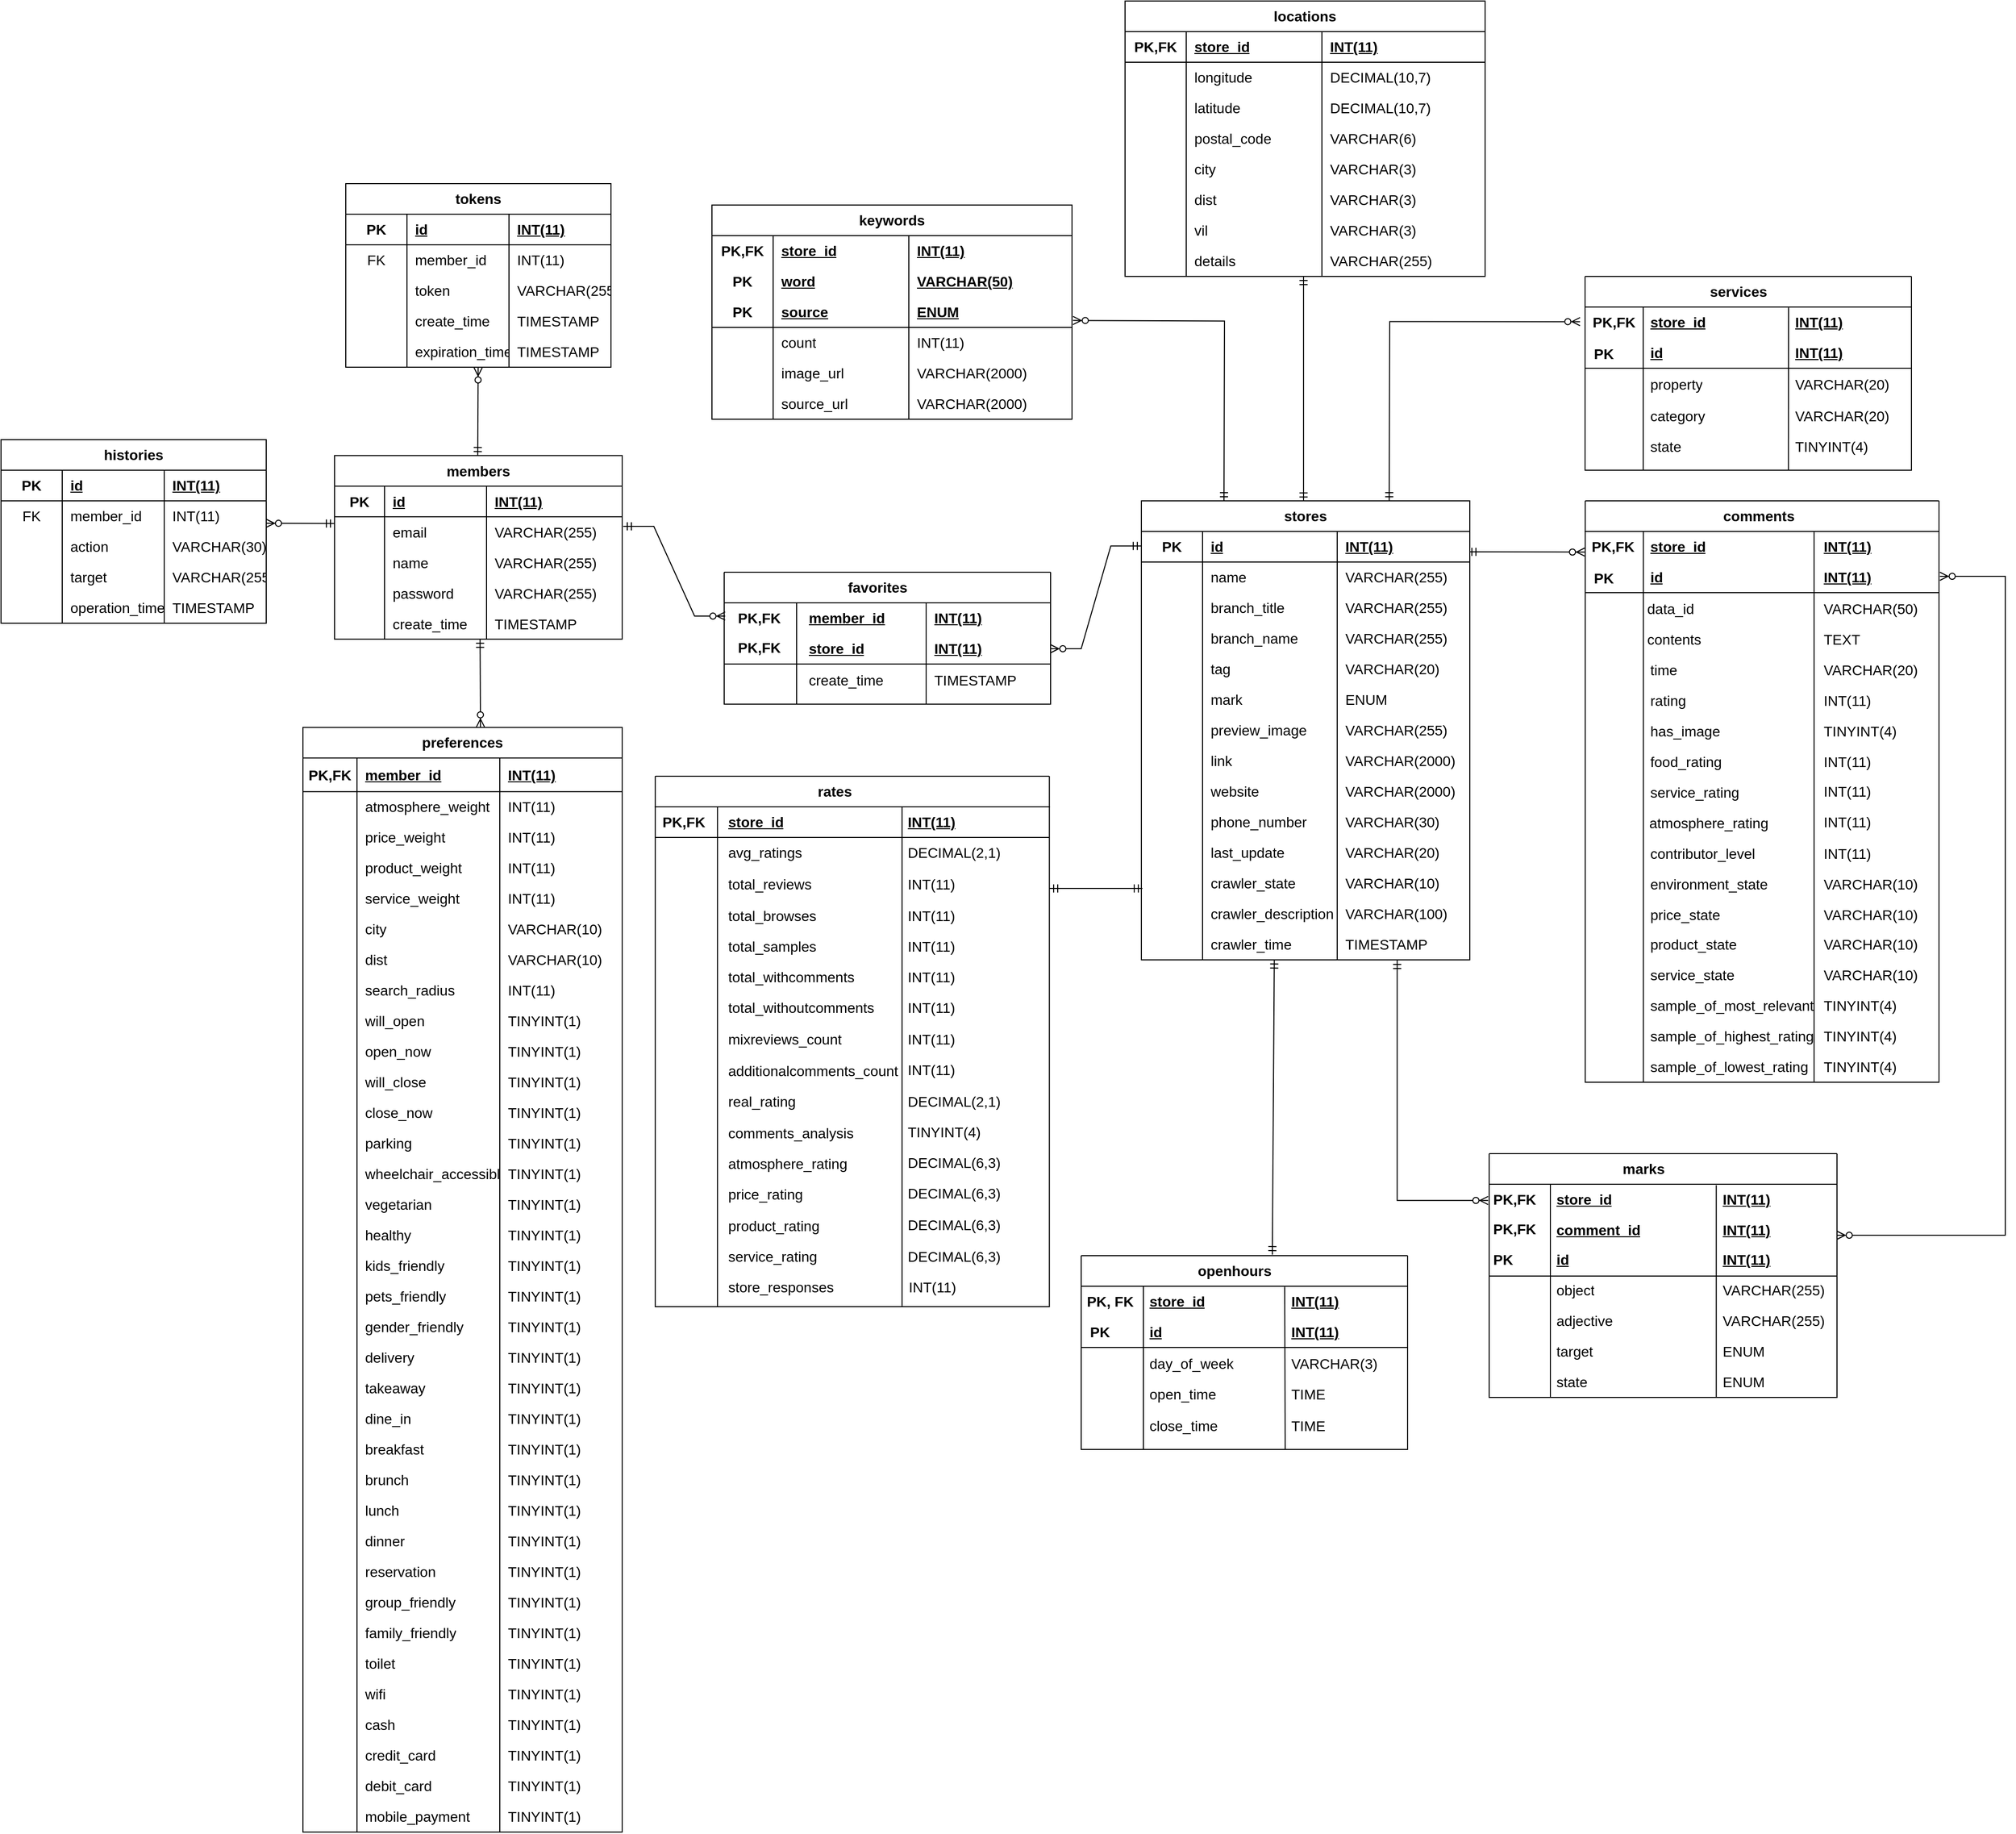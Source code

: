 <mxfile version="24.7.17">
  <diagram id="C5RBs43oDa-KdzZeNtuy" name="資料庫關聯表">
    <mxGraphModel dx="2100" dy="1060" grid="1" gridSize="10" guides="1" tooltips="1" connect="1" arrows="1" fold="1" page="1" pageScale="1" pageWidth="827" pageHeight="1169" background="#FFFFFF" math="0" shadow="0">
      <root>
        <mxCell id="WIyWlLk6GJQsqaUBKTNV-0" />
        <mxCell id="WIyWlLk6GJQsqaUBKTNV-1" parent="WIyWlLk6GJQsqaUBKTNV-0" />
        <mxCell id="Gdn8Utj69mYLryFX6eAu-216" value="" style="group;fontSize=14;" parent="WIyWlLk6GJQsqaUBKTNV-1" connectable="0" vertex="1">
          <mxGeometry x="1681" y="960" width="349" height="570" as="geometry" />
        </mxCell>
        <mxCell id="Gdn8Utj69mYLryFX6eAu-129" value="" style="shape=internalStorage;whiteSpace=wrap;html=1;backgroundOutline=1;dx=57;dy=60;movable=1;resizable=1;rotatable=1;deletable=1;editable=1;locked=0;connectable=1;shadow=0;fontSize=14;" parent="Gdn8Utj69mYLryFX6eAu-216" vertex="1">
          <mxGeometry x="2.168" y="30" width="346.832" height="540" as="geometry" />
        </mxCell>
        <mxCell id="Gdn8Utj69mYLryFX6eAu-130" value="&lt;b style=&quot;font-size: 14px;&quot;&gt;&lt;u style=&quot;font-size: 14px;&quot;&gt;store_id&lt;/u&gt;&lt;/b&gt;" style="text;strokeColor=none;fillColor=none;align=left;verticalAlign=top;spacingLeft=4;spacingRight=4;overflow=hidden;rotatable=0;points=[[0,0.5],[1,0.5]];portConstraint=eastwest;whiteSpace=wrap;html=1;fontSize=14;" parent="Gdn8Utj69mYLryFX6eAu-216" vertex="1">
          <mxGeometry x="59.612" y="30" width="151.739" height="30" as="geometry" />
        </mxCell>
        <mxCell id="Gdn8Utj69mYLryFX6eAu-131" value="data_id" style="text;strokeColor=none;fillColor=none;align=left;verticalAlign=top;spacingLeft=4;spacingRight=4;overflow=hidden;rotatable=0;points=[[0,0.5],[1,0.5]];portConstraint=eastwest;whiteSpace=wrap;html=1;fontSize=14;" parent="Gdn8Utj69mYLryFX6eAu-216" vertex="1">
          <mxGeometry x="57.444" y="91" width="173.416" height="30" as="geometry" />
        </mxCell>
        <mxCell id="Gdn8Utj69mYLryFX6eAu-133" value="" style="endArrow=none;html=1;rounded=0;fontSize=14;" parent="Gdn8Utj69mYLryFX6eAu-216" edge="1">
          <mxGeometry width="50" height="50" relative="1" as="geometry">
            <mxPoint x="226.525" y="570" as="sourcePoint" />
            <mxPoint x="226.525" y="30" as="targetPoint" />
          </mxGeometry>
        </mxCell>
        <mxCell id="Gdn8Utj69mYLryFX6eAu-134" value="&lt;b style=&quot;font-size: 14px;&quot;&gt;&lt;u style=&quot;font-size: 14px;&quot;&gt;INT(11)&lt;/u&gt;&lt;/b&gt;" style="text;strokeColor=none;fillColor=none;align=left;verticalAlign=top;spacingLeft=4;spacingRight=4;overflow=hidden;rotatable=0;points=[[0,0.5],[1,0.5]];portConstraint=eastwest;whiteSpace=wrap;html=1;fontSize=14;" parent="Gdn8Utj69mYLryFX6eAu-216" vertex="1">
          <mxGeometry x="229.776" y="30" width="130.062" height="30" as="geometry" />
        </mxCell>
        <mxCell id="Gdn8Utj69mYLryFX6eAu-135" value="" style="swimlane;startSize=0;fontSize=14;" parent="Gdn8Utj69mYLryFX6eAu-216" vertex="1">
          <mxGeometry x="2.168" width="346.832" height="30" as="geometry" />
        </mxCell>
        <mxCell id="Gdn8Utj69mYLryFX6eAu-136" value="&lt;b style=&quot;font-size: 14px;&quot;&gt;comments&lt;/b&gt;" style="text;html=1;align=center;verticalAlign=middle;resizable=0;points=[];autosize=1;strokeColor=none;fillColor=none;fontSize=14;" parent="Gdn8Utj69mYLryFX6eAu-135" vertex="1">
          <mxGeometry x="125.062" width="90" height="30" as="geometry" />
        </mxCell>
        <mxCell id="Gdn8Utj69mYLryFX6eAu-137" value="&lt;u style=&quot;font-size: 14px;&quot;&gt;&lt;b style=&quot;font-size: 14px;&quot;&gt;id&lt;/b&gt;&lt;/u&gt;" style="text;strokeColor=none;fillColor=none;align=left;verticalAlign=top;spacingLeft=4;spacingRight=4;overflow=hidden;rotatable=0;points=[[0,0.5],[1,0.5]];portConstraint=eastwest;whiteSpace=wrap;html=1;fontSize=14;" parent="Gdn8Utj69mYLryFX6eAu-216" vertex="1">
          <mxGeometry x="59.612" y="60" width="151.739" height="30" as="geometry" />
        </mxCell>
        <mxCell id="Gdn8Utj69mYLryFX6eAu-138" value="&lt;u style=&quot;font-size: 14px;&quot;&gt;&lt;b style=&quot;font-size: 14px;&quot;&gt;INT(11)&lt;/b&gt;&lt;/u&gt;" style="text;strokeColor=none;fillColor=none;align=left;verticalAlign=top;spacingLeft=4;spacingRight=4;overflow=hidden;rotatable=0;points=[[0,0.5],[1,0.5]];portConstraint=eastwest;whiteSpace=wrap;html=1;fontSize=14;" parent="Gdn8Utj69mYLryFX6eAu-216" vertex="1">
          <mxGeometry x="229.776" y="60" width="130.062" height="30" as="geometry" />
        </mxCell>
        <mxCell id="Gdn8Utj69mYLryFX6eAu-139" value="contents" style="text;strokeColor=none;fillColor=none;align=left;verticalAlign=top;spacingLeft=4;spacingRight=4;overflow=hidden;rotatable=0;points=[[0,0.5],[1,0.5]];portConstraint=eastwest;whiteSpace=wrap;html=1;fontSize=14;" parent="Gdn8Utj69mYLryFX6eAu-216" vertex="1">
          <mxGeometry x="57.444" y="121" width="173.416" height="30" as="geometry" />
        </mxCell>
        <mxCell id="Gdn8Utj69mYLryFX6eAu-140" value="VARCHAR(50)" style="text;strokeColor=none;fillColor=none;align=left;verticalAlign=top;spacingLeft=4;spacingRight=4;overflow=hidden;rotatable=0;points=[[0,0.5],[1,0.5]];portConstraint=eastwest;whiteSpace=wrap;html=1;fontSize=14;" parent="Gdn8Utj69mYLryFX6eAu-216" vertex="1">
          <mxGeometry x="229.776" y="91" width="130.062" height="30" as="geometry" />
        </mxCell>
        <mxCell id="Gdn8Utj69mYLryFX6eAu-141" value="TEXT" style="text;strokeColor=none;fillColor=none;align=left;verticalAlign=top;spacingLeft=4;spacingRight=4;overflow=hidden;rotatable=0;points=[[0,0.5],[1,0.5]];portConstraint=eastwest;whiteSpace=wrap;html=1;fontSize=14;" parent="Gdn8Utj69mYLryFX6eAu-216" vertex="1">
          <mxGeometry x="229.776" y="121" width="130.062" height="30" as="geometry" />
        </mxCell>
        <mxCell id="Gdn8Utj69mYLryFX6eAu-142" value="time" style="text;strokeColor=none;fillColor=none;align=left;verticalAlign=top;spacingLeft=4;spacingRight=4;overflow=hidden;rotatable=0;points=[[0,0.5],[1,0.5]];portConstraint=eastwest;whiteSpace=wrap;html=1;fontSize=14;" parent="Gdn8Utj69mYLryFX6eAu-216" vertex="1">
          <mxGeometry x="59.612" y="151" width="173.416" height="30" as="geometry" />
        </mxCell>
        <mxCell id="Gdn8Utj69mYLryFX6eAu-143" value="rating" style="text;strokeColor=none;fillColor=none;align=left;verticalAlign=top;spacingLeft=4;spacingRight=4;overflow=hidden;rotatable=0;points=[[0,0.5],[1,0.5]];portConstraint=eastwest;whiteSpace=wrap;html=1;fontSize=14;" parent="Gdn8Utj69mYLryFX6eAu-216" vertex="1">
          <mxGeometry x="59.612" y="181" width="173.416" height="30" as="geometry" />
        </mxCell>
        <mxCell id="Gdn8Utj69mYLryFX6eAu-144" value="has_image" style="text;strokeColor=none;fillColor=none;align=left;verticalAlign=top;spacingLeft=4;spacingRight=4;overflow=hidden;rotatable=0;points=[[0,0.5],[1,0.5]];portConstraint=eastwest;whiteSpace=wrap;html=1;fontSize=14;" parent="Gdn8Utj69mYLryFX6eAu-216" vertex="1">
          <mxGeometry x="59.612" y="211" width="173.416" height="30" as="geometry" />
        </mxCell>
        <mxCell id="Gdn8Utj69mYLryFX6eAu-145" value="food_rating" style="text;strokeColor=none;fillColor=none;align=left;verticalAlign=top;spacingLeft=4;spacingRight=4;overflow=hidden;rotatable=0;points=[[0,0.5],[1,0.5]];portConstraint=eastwest;whiteSpace=wrap;html=1;fontSize=14;" parent="Gdn8Utj69mYLryFX6eAu-216" vertex="1">
          <mxGeometry x="59.612" y="241" width="173.416" height="30" as="geometry" />
        </mxCell>
        <mxCell id="Gdn8Utj69mYLryFX6eAu-146" value="service_rating" style="text;strokeColor=none;fillColor=none;align=left;verticalAlign=top;spacingLeft=4;spacingRight=4;overflow=hidden;rotatable=0;points=[[0,0.5],[1,0.5]];portConstraint=eastwest;whiteSpace=wrap;html=1;fontSize=14;" parent="Gdn8Utj69mYLryFX6eAu-216" vertex="1">
          <mxGeometry x="59.612" y="271" width="173.416" height="30" as="geometry" />
        </mxCell>
        <mxCell id="Gdn8Utj69mYLryFX6eAu-147" value="atmosphere_rating" style="text;strokeColor=none;fillColor=none;align=left;verticalAlign=top;spacingLeft=4;spacingRight=4;overflow=hidden;rotatable=0;points=[[0,0.5],[1,0.5]];portConstraint=eastwest;whiteSpace=wrap;html=1;fontSize=14;" parent="Gdn8Utj69mYLryFX6eAu-216" vertex="1">
          <mxGeometry x="58.528" y="301" width="173.416" height="30" as="geometry" />
        </mxCell>
        <mxCell id="Gdn8Utj69mYLryFX6eAu-148" value="contributor_level" style="text;strokeColor=none;fillColor=none;align=left;verticalAlign=top;spacingLeft=4;spacingRight=4;overflow=hidden;rotatable=0;points=[[0,0.5],[1,0.5]];portConstraint=eastwest;whiteSpace=wrap;html=1;fontSize=14;" parent="Gdn8Utj69mYLryFX6eAu-216" vertex="1">
          <mxGeometry x="59.612" y="331" width="173.416" height="30" as="geometry" />
        </mxCell>
        <mxCell id="Gdn8Utj69mYLryFX6eAu-149" value="environment_state" style="text;strokeColor=none;fillColor=none;align=left;verticalAlign=top;spacingLeft=4;spacingRight=4;overflow=hidden;rotatable=0;points=[[0,0.5],[1,0.5]];portConstraint=eastwest;whiteSpace=wrap;html=1;fontSize=14;" parent="Gdn8Utj69mYLryFX6eAu-216" vertex="1">
          <mxGeometry x="59.612" y="361" width="173.416" height="30" as="geometry" />
        </mxCell>
        <mxCell id="Gdn8Utj69mYLryFX6eAu-150" value="price_state" style="text;strokeColor=none;fillColor=none;align=left;verticalAlign=top;spacingLeft=4;spacingRight=4;overflow=hidden;rotatable=0;points=[[0,0.5],[1,0.5]];portConstraint=eastwest;whiteSpace=wrap;html=1;fontSize=14;" parent="Gdn8Utj69mYLryFX6eAu-216" vertex="1">
          <mxGeometry x="59.612" y="391" width="173.416" height="30" as="geometry" />
        </mxCell>
        <mxCell id="Gdn8Utj69mYLryFX6eAu-151" value="VARCHAR(20)" style="text;strokeColor=none;fillColor=none;align=left;verticalAlign=top;spacingLeft=4;spacingRight=4;overflow=hidden;rotatable=0;points=[[0,0.5],[1,0.5]];portConstraint=eastwest;whiteSpace=wrap;html=1;fontSize=14;" parent="Gdn8Utj69mYLryFX6eAu-216" vertex="1">
          <mxGeometry x="229.776" y="151" width="130.062" height="30" as="geometry" />
        </mxCell>
        <mxCell id="Gdn8Utj69mYLryFX6eAu-152" value="INT(11)" style="text;strokeColor=none;fillColor=none;align=left;verticalAlign=top;spacingLeft=4;spacingRight=4;overflow=hidden;rotatable=0;points=[[0,0.5],[1,0.5]];portConstraint=eastwest;whiteSpace=wrap;html=1;fontSize=14;" parent="Gdn8Utj69mYLryFX6eAu-216" vertex="1">
          <mxGeometry x="229.776" y="181" width="130.062" height="30" as="geometry" />
        </mxCell>
        <mxCell id="Gdn8Utj69mYLryFX6eAu-153" value="TINYINT(4)" style="text;strokeColor=none;fillColor=none;align=left;verticalAlign=top;spacingLeft=4;spacingRight=4;overflow=hidden;rotatable=0;points=[[0,0.5],[1,0.5]];portConstraint=eastwest;whiteSpace=wrap;html=1;fontSize=14;" parent="Gdn8Utj69mYLryFX6eAu-216" vertex="1">
          <mxGeometry x="229.776" y="211" width="130.062" height="30" as="geometry" />
        </mxCell>
        <mxCell id="Gdn8Utj69mYLryFX6eAu-154" value="INT(11)" style="text;strokeColor=none;fillColor=none;align=left;verticalAlign=top;spacingLeft=4;spacingRight=4;overflow=hidden;rotatable=0;points=[[0,0.5],[1,0.5]];portConstraint=eastwest;whiteSpace=wrap;html=1;fontSize=14;" parent="Gdn8Utj69mYLryFX6eAu-216" vertex="1">
          <mxGeometry x="229.776" y="241" width="130.062" height="30" as="geometry" />
        </mxCell>
        <mxCell id="Gdn8Utj69mYLryFX6eAu-155" value="INT(11)" style="text;strokeColor=none;fillColor=none;align=left;verticalAlign=top;spacingLeft=4;spacingRight=4;overflow=hidden;rotatable=0;points=[[0,0.5],[1,0.5]];portConstraint=eastwest;whiteSpace=wrap;html=1;fontSize=14;" parent="Gdn8Utj69mYLryFX6eAu-216" vertex="1">
          <mxGeometry x="229.776" y="270" width="130.062" height="30" as="geometry" />
        </mxCell>
        <mxCell id="Gdn8Utj69mYLryFX6eAu-156" value="INT(11)" style="text;strokeColor=none;fillColor=none;align=left;verticalAlign=top;spacingLeft=4;spacingRight=4;overflow=hidden;rotatable=0;points=[[0,0.5],[1,0.5]];portConstraint=eastwest;whiteSpace=wrap;html=1;fontSize=14;" parent="Gdn8Utj69mYLryFX6eAu-216" vertex="1">
          <mxGeometry x="229.776" y="300" width="130.062" height="30" as="geometry" />
        </mxCell>
        <mxCell id="Gdn8Utj69mYLryFX6eAu-157" value="INT(11)" style="text;strokeColor=none;fillColor=none;align=left;verticalAlign=top;spacingLeft=4;spacingRight=4;overflow=hidden;rotatable=0;points=[[0,0.5],[1,0.5]];portConstraint=eastwest;whiteSpace=wrap;html=1;fontSize=14;" parent="Gdn8Utj69mYLryFX6eAu-216" vertex="1">
          <mxGeometry x="229.776" y="331" width="130.062" height="30" as="geometry" />
        </mxCell>
        <mxCell id="Gdn8Utj69mYLryFX6eAu-158" value="VARCHAR(10)" style="text;strokeColor=none;fillColor=none;align=left;verticalAlign=top;spacingLeft=4;spacingRight=4;overflow=hidden;rotatable=0;points=[[0,0.5],[1,0.5]];portConstraint=eastwest;whiteSpace=wrap;html=1;fontSize=14;" parent="Gdn8Utj69mYLryFX6eAu-216" vertex="1">
          <mxGeometry x="229.776" y="361" width="130.062" height="30" as="geometry" />
        </mxCell>
        <mxCell id="Gdn8Utj69mYLryFX6eAu-159" value="TINYINT(4)" style="text;strokeColor=none;fillColor=none;align=left;verticalAlign=top;spacingLeft=4;spacingRight=4;overflow=hidden;rotatable=0;points=[[0,0.5],[1,0.5]];portConstraint=eastwest;whiteSpace=wrap;html=1;fontSize=14;" parent="Gdn8Utj69mYLryFX6eAu-216" vertex="1">
          <mxGeometry x="229.776" y="540" width="130.062" height="30" as="geometry" />
        </mxCell>
        <mxCell id="Gdn8Utj69mYLryFX6eAu-163" value="product_state" style="text;strokeColor=none;fillColor=none;align=left;verticalAlign=top;spacingLeft=4;spacingRight=4;overflow=hidden;rotatable=0;points=[[0,0.5],[1,0.5]];portConstraint=eastwest;whiteSpace=wrap;html=1;fontSize=14;" parent="Gdn8Utj69mYLryFX6eAu-216" vertex="1">
          <mxGeometry x="59.612" y="420" width="173.416" height="30" as="geometry" />
        </mxCell>
        <mxCell id="Gdn8Utj69mYLryFX6eAu-164" value="service_state" style="text;strokeColor=none;fillColor=none;align=left;verticalAlign=top;spacingLeft=4;spacingRight=4;overflow=hidden;rotatable=0;points=[[0,0.5],[1,0.5]];portConstraint=eastwest;whiteSpace=wrap;html=1;fontSize=14;" parent="Gdn8Utj69mYLryFX6eAu-216" vertex="1">
          <mxGeometry x="59.612" y="450" width="173.416" height="30" as="geometry" />
        </mxCell>
        <mxCell id="Gdn8Utj69mYLryFX6eAu-165" value="sample_of_most_relevant" style="text;strokeColor=none;fillColor=none;align=left;verticalAlign=top;spacingLeft=4;spacingRight=4;overflow=hidden;rotatable=0;points=[[0,0.5],[1,0.5]];portConstraint=eastwest;whiteSpace=wrap;html=1;fontSize=14;" parent="Gdn8Utj69mYLryFX6eAu-216" vertex="1">
          <mxGeometry x="59.612" y="480" width="173.416" height="30" as="geometry" />
        </mxCell>
        <mxCell id="Gdn8Utj69mYLryFX6eAu-167" value="sample_of_highest_rating" style="text;strokeColor=none;fillColor=none;align=left;verticalAlign=top;spacingLeft=4;spacingRight=4;overflow=hidden;rotatable=0;points=[[0,0.5],[1,0.5]];portConstraint=eastwest;whiteSpace=wrap;html=1;fontSize=14;" parent="Gdn8Utj69mYLryFX6eAu-216" vertex="1">
          <mxGeometry x="59.612" y="510" width="173.416" height="30" as="geometry" />
        </mxCell>
        <mxCell id="Gdn8Utj69mYLryFX6eAu-168" value="sample_of_lowest_rating" style="text;strokeColor=none;fillColor=none;align=left;verticalAlign=top;spacingLeft=4;spacingRight=4;overflow=hidden;rotatable=0;points=[[0,0.5],[1,0.5]];portConstraint=eastwest;whiteSpace=wrap;html=1;fontSize=14;" parent="Gdn8Utj69mYLryFX6eAu-216" vertex="1">
          <mxGeometry x="59.612" y="540" width="173.416" height="30" as="geometry" />
        </mxCell>
        <mxCell id="Gdn8Utj69mYLryFX6eAu-169" value="VARCHAR(10)" style="text;strokeColor=none;fillColor=none;align=left;verticalAlign=top;spacingLeft=4;spacingRight=4;overflow=hidden;rotatable=0;points=[[0,0.5],[1,0.5]];portConstraint=eastwest;whiteSpace=wrap;html=1;fontSize=14;" parent="Gdn8Utj69mYLryFX6eAu-216" vertex="1">
          <mxGeometry x="229.776" y="391" width="130.062" height="30" as="geometry" />
        </mxCell>
        <mxCell id="Gdn8Utj69mYLryFX6eAu-170" value="VARCHAR(10)" style="text;strokeColor=none;fillColor=none;align=left;verticalAlign=top;spacingLeft=4;spacingRight=4;overflow=hidden;rotatable=0;points=[[0,0.5],[1,0.5]];portConstraint=eastwest;whiteSpace=wrap;html=1;fontSize=14;" parent="Gdn8Utj69mYLryFX6eAu-216" vertex="1">
          <mxGeometry x="229.776" y="420" width="130.062" height="30" as="geometry" />
        </mxCell>
        <mxCell id="Gdn8Utj69mYLryFX6eAu-171" value="VARCHAR(10)" style="text;strokeColor=none;fillColor=none;align=left;verticalAlign=top;spacingLeft=4;spacingRight=4;overflow=hidden;rotatable=0;points=[[0,0.5],[1,0.5]];portConstraint=eastwest;whiteSpace=wrap;html=1;fontSize=14;" parent="Gdn8Utj69mYLryFX6eAu-216" vertex="1">
          <mxGeometry x="229.776" y="450" width="130.062" height="30" as="geometry" />
        </mxCell>
        <mxCell id="Gdn8Utj69mYLryFX6eAu-172" value="TINYINT(4)" style="text;strokeColor=none;fillColor=none;align=left;verticalAlign=top;spacingLeft=4;spacingRight=4;overflow=hidden;rotatable=0;points=[[0,0.5],[1,0.5]];portConstraint=eastwest;whiteSpace=wrap;html=1;fontSize=14;" parent="Gdn8Utj69mYLryFX6eAu-216" vertex="1">
          <mxGeometry x="229.776" y="480" width="130.062" height="30" as="geometry" />
        </mxCell>
        <mxCell id="Gdn8Utj69mYLryFX6eAu-173" value="TINYINT(4)" style="text;strokeColor=none;fillColor=none;align=left;verticalAlign=top;spacingLeft=4;spacingRight=4;overflow=hidden;rotatable=0;points=[[0,0.5],[1,0.5]];portConstraint=eastwest;whiteSpace=wrap;html=1;fontSize=14;" parent="Gdn8Utj69mYLryFX6eAu-216" vertex="1">
          <mxGeometry x="229.776" y="510" width="130.062" height="30" as="geometry" />
        </mxCell>
        <mxCell id="Gdn8Utj69mYLryFX6eAu-692" value="&lt;b style=&quot;font-size: 14px;&quot;&gt;PK&lt;/b&gt;" style="text;html=1;align=center;verticalAlign=middle;resizable=0;points=[];autosize=1;strokeColor=none;fillColor=none;fontSize=14;" parent="Gdn8Utj69mYLryFX6eAu-216" vertex="1">
          <mxGeometry x="-0.419" y="61" width="40" height="30" as="geometry" />
        </mxCell>
        <mxCell id="Gdn8Utj69mYLryFX6eAu-132" value="&lt;b style=&quot;font-size: 14px;&quot;&gt;PK,FK&lt;/b&gt;" style="text;html=1;align=center;verticalAlign=middle;resizable=0;points=[];autosize=1;strokeColor=none;fillColor=none;fontSize=14;" parent="Gdn8Utj69mYLryFX6eAu-216" vertex="1">
          <mxGeometry x="-5.755" y="30" width="70" height="30" as="geometry" />
        </mxCell>
        <mxCell id="Gdn8Utj69mYLryFX6eAu-474" value="" style="group;fontSize=14;" parent="WIyWlLk6GJQsqaUBKTNV-1" connectable="0" vertex="1">
          <mxGeometry x="769" y="1230" width="390" height="520" as="geometry" />
        </mxCell>
        <mxCell id="Gdn8Utj69mYLryFX6eAu-435" value="" style="shape=internalStorage;whiteSpace=wrap;html=1;backgroundOutline=1;dx=61;dy=30;movable=1;resizable=1;rotatable=1;deletable=1;editable=1;locked=0;connectable=1;shadow=0;fontSize=14;" parent="Gdn8Utj69mYLryFX6eAu-474" vertex="1">
          <mxGeometry x="2.415" y="30" width="386.378" height="490" as="geometry" />
        </mxCell>
        <mxCell id="Gdn8Utj69mYLryFX6eAu-436" value="&lt;b style=&quot;font-size: 14px;&quot;&gt;&lt;u style=&quot;font-size: 14px;&quot;&gt;store_id&lt;/u&gt;&lt;/b&gt;" style="text;strokeColor=none;fillColor=none;align=left;verticalAlign=top;spacingLeft=4;spacingRight=4;overflow=hidden;rotatable=0;points=[[0,0.5],[1,0.5]];portConstraint=eastwest;whiteSpace=wrap;html=1;fontSize=14;" parent="Gdn8Utj69mYLryFX6eAu-474" vertex="1">
          <mxGeometry x="68.297" y="30" width="169.04" height="30" as="geometry" />
        </mxCell>
        <mxCell id="Gdn8Utj69mYLryFX6eAu-437" value="total_reviews" style="text;strokeColor=none;fillColor=none;align=left;verticalAlign=top;spacingLeft=4;spacingRight=4;overflow=hidden;rotatable=0;points=[[0,0.5],[1,0.5]];portConstraint=eastwest;whiteSpace=wrap;html=1;fontSize=14;" parent="Gdn8Utj69mYLryFX6eAu-474" vertex="1">
          <mxGeometry x="68.297" y="91" width="193.189" height="30" as="geometry" />
        </mxCell>
        <mxCell id="Gdn8Utj69mYLryFX6eAu-440" value="&lt;u style=&quot;font-size: 14px;&quot;&gt;&lt;b style=&quot;font-size: 14px;&quot;&gt;INT(11)&lt;/b&gt;&lt;/u&gt;" style="text;strokeColor=none;fillColor=none;align=left;verticalAlign=top;spacingLeft=4;spacingRight=4;overflow=hidden;rotatable=0;points=[[0,0.5],[1,0.5]];portConstraint=eastwest;whiteSpace=wrap;html=1;fontSize=14;" parent="Gdn8Utj69mYLryFX6eAu-474" vertex="1">
          <mxGeometry x="243.901" y="30" width="144.892" height="30" as="geometry" />
        </mxCell>
        <mxCell id="Gdn8Utj69mYLryFX6eAu-441" value="" style="swimlane;startSize=0;fontSize=14;" parent="Gdn8Utj69mYLryFX6eAu-474" vertex="1">
          <mxGeometry x="2.415" width="386.378" height="30" as="geometry" />
        </mxCell>
        <mxCell id="Gdn8Utj69mYLryFX6eAu-442" value="&lt;b style=&quot;font-size: 14px;&quot;&gt;rates&lt;/b&gt;" style="text;html=1;align=center;verticalAlign=middle;resizable=0;points=[];autosize=1;strokeColor=none;fillColor=none;fontSize=14;" parent="Gdn8Utj69mYLryFX6eAu-441" vertex="1">
          <mxGeometry x="145.929" width="60" height="30" as="geometry" />
        </mxCell>
        <mxCell id="Gdn8Utj69mYLryFX6eAu-443" value="avg_ratings" style="text;strokeColor=none;fillColor=none;align=left;verticalAlign=top;spacingLeft=4;spacingRight=4;overflow=hidden;rotatable=0;points=[[0,0.5],[1,0.5]];portConstraint=eastwest;whiteSpace=wrap;html=1;fontSize=14;" parent="Gdn8Utj69mYLryFX6eAu-474" vertex="1">
          <mxGeometry x="68.297" y="60" width="169.04" height="30" as="geometry" />
        </mxCell>
        <mxCell id="Gdn8Utj69mYLryFX6eAu-444" value="DECIMAL(2,1)" style="text;strokeColor=none;fillColor=none;align=left;verticalAlign=top;spacingLeft=4;spacingRight=4;overflow=hidden;rotatable=0;points=[[0,0.5],[1,0.5]];portConstraint=eastwest;whiteSpace=wrap;html=1;fontSize=14;" parent="Gdn8Utj69mYLryFX6eAu-474" vertex="1">
          <mxGeometry x="243.901" y="60" width="144.892" height="30" as="geometry" />
        </mxCell>
        <mxCell id="Gdn8Utj69mYLryFX6eAu-445" value="INT(11)" style="text;strokeColor=none;fillColor=none;align=left;verticalAlign=top;spacingLeft=4;spacingRight=4;overflow=hidden;rotatable=0;points=[[0,0.5],[1,0.5]];portConstraint=eastwest;whiteSpace=wrap;html=1;fontSize=14;" parent="Gdn8Utj69mYLryFX6eAu-474" vertex="1">
          <mxGeometry x="243.901" y="91" width="144.892" height="30" as="geometry" />
        </mxCell>
        <mxCell id="Gdn8Utj69mYLryFX6eAu-446" value="total_browses" style="text;strokeColor=none;fillColor=none;align=left;verticalAlign=top;spacingLeft=4;spacingRight=4;overflow=hidden;rotatable=0;points=[[0,0.5],[1,0.5]];portConstraint=eastwest;whiteSpace=wrap;html=1;fontSize=14;" parent="Gdn8Utj69mYLryFX6eAu-474" vertex="1">
          <mxGeometry x="68.297" y="121.67" width="193.189" height="30" as="geometry" />
        </mxCell>
        <mxCell id="Gdn8Utj69mYLryFX6eAu-447" value="total_samples" style="text;strokeColor=none;fillColor=none;align=left;verticalAlign=top;spacingLeft=4;spacingRight=4;overflow=hidden;rotatable=0;points=[[0,0.5],[1,0.5]];portConstraint=eastwest;whiteSpace=wrap;html=1;fontSize=14;" parent="Gdn8Utj69mYLryFX6eAu-474" vertex="1">
          <mxGeometry x="68.297" y="151.67" width="193.189" height="30" as="geometry" />
        </mxCell>
        <mxCell id="Gdn8Utj69mYLryFX6eAu-448" value="total_withcomments" style="text;strokeColor=none;fillColor=none;align=left;verticalAlign=top;spacingLeft=4;spacingRight=4;overflow=hidden;rotatable=0;points=[[0,0.5],[1,0.5]];portConstraint=eastwest;whiteSpace=wrap;html=1;fontSize=14;" parent="Gdn8Utj69mYLryFX6eAu-474" vertex="1">
          <mxGeometry x="68.297" y="182.34" width="193.189" height="30" as="geometry" />
        </mxCell>
        <mxCell id="Gdn8Utj69mYLryFX6eAu-449" value="INT(11)" style="text;strokeColor=none;fillColor=none;align=left;verticalAlign=top;spacingLeft=4;spacingRight=4;overflow=hidden;rotatable=0;points=[[0,0.5],[1,0.5]];portConstraint=eastwest;whiteSpace=wrap;html=1;fontSize=14;" parent="Gdn8Utj69mYLryFX6eAu-474" vertex="1">
          <mxGeometry x="243.901" y="121.67" width="144.892" height="30" as="geometry" />
        </mxCell>
        <mxCell id="Gdn8Utj69mYLryFX6eAu-450" value="INT(11)" style="text;strokeColor=none;fillColor=none;align=left;verticalAlign=top;spacingLeft=4;spacingRight=4;overflow=hidden;rotatable=0;points=[[0,0.5],[1,0.5]];portConstraint=eastwest;whiteSpace=wrap;html=1;fontSize=14;" parent="Gdn8Utj69mYLryFX6eAu-474" vertex="1">
          <mxGeometry x="243.901" y="151.67" width="144.892" height="30" as="geometry" />
        </mxCell>
        <mxCell id="Gdn8Utj69mYLryFX6eAu-451" value="INT(11)" style="text;strokeColor=none;fillColor=none;align=left;verticalAlign=top;spacingLeft=4;spacingRight=4;overflow=hidden;rotatable=0;points=[[0,0.5],[1,0.5]];portConstraint=eastwest;whiteSpace=wrap;html=1;fontSize=14;" parent="Gdn8Utj69mYLryFX6eAu-474" vertex="1">
          <mxGeometry x="243.901" y="182.34" width="144.892" height="30" as="geometry" />
        </mxCell>
        <mxCell id="Gdn8Utj69mYLryFX6eAu-453" value="mixreviews_count" style="text;strokeColor=none;fillColor=none;align=left;verticalAlign=top;spacingLeft=4;spacingRight=4;overflow=hidden;rotatable=0;points=[[0,0.5],[1,0.5]];portConstraint=eastwest;whiteSpace=wrap;html=1;fontSize=14;" parent="Gdn8Utj69mYLryFX6eAu-474" vertex="1">
          <mxGeometry x="68.297" y="243.34" width="193.189" height="30" as="geometry" />
        </mxCell>
        <mxCell id="Gdn8Utj69mYLryFX6eAu-454" value="total_withoutcomments" style="text;strokeColor=none;fillColor=none;align=left;verticalAlign=top;spacingLeft=4;spacingRight=4;overflow=hidden;rotatable=0;points=[[0,0.5],[1,0.5]];portConstraint=eastwest;whiteSpace=wrap;html=1;fontSize=14;" parent="Gdn8Utj69mYLryFX6eAu-474" vertex="1">
          <mxGeometry x="68.297" y="212.34" width="190.774" height="30" as="geometry" />
        </mxCell>
        <mxCell id="Gdn8Utj69mYLryFX6eAu-455" value="additionalcomments_count" style="text;strokeColor=none;fillColor=none;align=left;verticalAlign=top;spacingLeft=4;spacingRight=4;overflow=hidden;rotatable=0;points=[[0,0.5],[1,0.5]];portConstraint=eastwest;whiteSpace=wrap;html=1;fontSize=14;" parent="Gdn8Utj69mYLryFX6eAu-474" vertex="1">
          <mxGeometry x="68.297" y="274.01" width="193.189" height="30" as="geometry" />
        </mxCell>
        <mxCell id="Gdn8Utj69mYLryFX6eAu-456" value="real_rating" style="text;strokeColor=none;fillColor=none;align=left;verticalAlign=top;spacingLeft=4;spacingRight=4;overflow=hidden;rotatable=0;points=[[0,0.5],[1,0.5]];portConstraint=eastwest;whiteSpace=wrap;html=1;fontSize=14;" parent="Gdn8Utj69mYLryFX6eAu-474" vertex="1">
          <mxGeometry x="68.297" y="304.01" width="193.189" height="30" as="geometry" />
        </mxCell>
        <mxCell id="Gdn8Utj69mYLryFX6eAu-457" value="comments_analysis" style="text;strokeColor=none;fillColor=none;align=left;verticalAlign=top;spacingLeft=4;spacingRight=4;overflow=hidden;rotatable=0;points=[[0,0.5],[1,0.5]];portConstraint=eastwest;whiteSpace=wrap;html=1;fontSize=14;" parent="Gdn8Utj69mYLryFX6eAu-474" vertex="1">
          <mxGeometry x="68.297" y="334.68" width="193.189" height="30" as="geometry" />
        </mxCell>
        <mxCell id="Gdn8Utj69mYLryFX6eAu-458" value="atmosphere_rating" style="text;strokeColor=none;fillColor=none;align=left;verticalAlign=top;spacingLeft=4;spacingRight=4;overflow=hidden;rotatable=0;points=[[0,0.5],[1,0.5]];portConstraint=eastwest;whiteSpace=wrap;html=1;fontSize=14;" parent="Gdn8Utj69mYLryFX6eAu-474" vertex="1">
          <mxGeometry x="68.297" y="364.68" width="193.189" height="30" as="geometry" />
        </mxCell>
        <mxCell id="Gdn8Utj69mYLryFX6eAu-459" value="product_rating" style="text;strokeColor=none;fillColor=none;align=left;verticalAlign=top;spacingLeft=4;spacingRight=4;overflow=hidden;rotatable=0;points=[[0,0.5],[1,0.5]];portConstraint=eastwest;whiteSpace=wrap;html=1;fontSize=14;" parent="Gdn8Utj69mYLryFX6eAu-474" vertex="1">
          <mxGeometry x="68.297" y="425.68" width="193.189" height="30" as="geometry" />
        </mxCell>
        <mxCell id="Gdn8Utj69mYLryFX6eAu-460" value="price_rating" style="text;strokeColor=none;fillColor=none;align=left;verticalAlign=top;spacingLeft=4;spacingRight=4;overflow=hidden;rotatable=0;points=[[0,0.5],[1,0.5]];portConstraint=eastwest;whiteSpace=wrap;html=1;fontSize=14;" parent="Gdn8Utj69mYLryFX6eAu-474" vertex="1">
          <mxGeometry x="68.297" y="394.68" width="190.774" height="30" as="geometry" />
        </mxCell>
        <mxCell id="Gdn8Utj69mYLryFX6eAu-461" value="service_rating" style="text;strokeColor=none;fillColor=none;align=left;verticalAlign=top;spacingLeft=4;spacingRight=4;overflow=hidden;rotatable=0;points=[[0,0.5],[1,0.5]];portConstraint=eastwest;whiteSpace=wrap;html=1;fontSize=14;" parent="Gdn8Utj69mYLryFX6eAu-474" vertex="1">
          <mxGeometry x="68.297" y="456.35" width="193.189" height="30" as="geometry" />
        </mxCell>
        <mxCell id="Gdn8Utj69mYLryFX6eAu-462" value="store_responses" style="text;strokeColor=none;fillColor=none;align=left;verticalAlign=top;spacingLeft=4;spacingRight=4;overflow=hidden;rotatable=0;points=[[0,0.5],[1,0.5]];portConstraint=eastwest;whiteSpace=wrap;html=1;fontSize=14;" parent="Gdn8Utj69mYLryFX6eAu-474" vertex="1">
          <mxGeometry x="68.297" y="486.35" width="193.189" height="30" as="geometry" />
        </mxCell>
        <mxCell id="Gdn8Utj69mYLryFX6eAu-464" value="INT(11)" style="text;strokeColor=none;fillColor=none;align=left;verticalAlign=top;spacingLeft=4;spacingRight=4;overflow=hidden;rotatable=0;points=[[0,0.5],[1,0.5]];portConstraint=eastwest;whiteSpace=wrap;html=1;fontSize=14;" parent="Gdn8Utj69mYLryFX6eAu-474" vertex="1">
          <mxGeometry x="243.901" y="212.34" width="144.892" height="30" as="geometry" />
        </mxCell>
        <mxCell id="Gdn8Utj69mYLryFX6eAu-465" value="INT(11)" style="text;strokeColor=none;fillColor=none;align=left;verticalAlign=top;spacingLeft=4;spacingRight=4;overflow=hidden;rotatable=0;points=[[0,0.5],[1,0.5]];portConstraint=eastwest;whiteSpace=wrap;html=1;fontSize=14;" parent="Gdn8Utj69mYLryFX6eAu-474" vertex="1">
          <mxGeometry x="243.901" y="243.01" width="144.892" height="30" as="geometry" />
        </mxCell>
        <mxCell id="Gdn8Utj69mYLryFX6eAu-466" value="INT(11)" style="text;strokeColor=none;fillColor=none;align=left;verticalAlign=top;spacingLeft=4;spacingRight=4;overflow=hidden;rotatable=0;points=[[0,0.5],[1,0.5]];portConstraint=eastwest;whiteSpace=wrap;html=1;fontSize=14;" parent="Gdn8Utj69mYLryFX6eAu-474" vertex="1">
          <mxGeometry x="243.901" y="273.01" width="144.892" height="30" as="geometry" />
        </mxCell>
        <mxCell id="Gdn8Utj69mYLryFX6eAu-467" value="DECIMAL(2,1)" style="text;strokeColor=none;fillColor=none;align=left;verticalAlign=top;spacingLeft=4;spacingRight=4;overflow=hidden;rotatable=0;points=[[0,0.5],[1,0.5]];portConstraint=eastwest;whiteSpace=wrap;html=1;fontSize=14;" parent="Gdn8Utj69mYLryFX6eAu-474" vertex="1">
          <mxGeometry x="243.901" y="303.68" width="144.892" height="30" as="geometry" />
        </mxCell>
        <mxCell id="Gdn8Utj69mYLryFX6eAu-468" value="TINYINT(4)" style="text;strokeColor=none;fillColor=none;align=left;verticalAlign=top;spacingLeft=4;spacingRight=4;overflow=hidden;rotatable=0;points=[[0,0.5],[1,0.5]];portConstraint=eastwest;whiteSpace=wrap;html=1;fontSize=14;" parent="Gdn8Utj69mYLryFX6eAu-474" vertex="1">
          <mxGeometry x="243.901" y="333.68" width="144.892" height="30" as="geometry" />
        </mxCell>
        <mxCell id="Gdn8Utj69mYLryFX6eAu-469" value="DECIMAL(6,3)" style="text;strokeColor=none;fillColor=none;align=left;verticalAlign=top;spacingLeft=4;spacingRight=4;overflow=hidden;rotatable=0;points=[[0,0.5],[1,0.5]];portConstraint=eastwest;whiteSpace=wrap;html=1;fontSize=14;" parent="Gdn8Utj69mYLryFX6eAu-474" vertex="1">
          <mxGeometry x="243.901" y="364.35" width="144.892" height="30" as="geometry" />
        </mxCell>
        <mxCell id="Gdn8Utj69mYLryFX6eAu-470" value="DECIMAL(6,3)" style="text;strokeColor=none;fillColor=none;align=left;verticalAlign=top;spacingLeft=4;spacingRight=4;overflow=hidden;rotatable=0;points=[[0,0.5],[1,0.5]];portConstraint=eastwest;whiteSpace=wrap;html=1;fontSize=14;" parent="Gdn8Utj69mYLryFX6eAu-474" vertex="1">
          <mxGeometry x="243.901" y="394.35" width="144.892" height="30" as="geometry" />
        </mxCell>
        <mxCell id="Gdn8Utj69mYLryFX6eAu-471" value="DECIMAL(6,3)" style="text;strokeColor=none;fillColor=none;align=left;verticalAlign=top;spacingLeft=4;spacingRight=4;overflow=hidden;rotatable=0;points=[[0,0.5],[1,0.5]];portConstraint=eastwest;whiteSpace=wrap;html=1;fontSize=14;" parent="Gdn8Utj69mYLryFX6eAu-474" vertex="1">
          <mxGeometry x="243.901" y="425.02" width="144.892" height="30" as="geometry" />
        </mxCell>
        <mxCell id="Gdn8Utj69mYLryFX6eAu-472" value="DECIMAL(6,3)" style="text;strokeColor=none;fillColor=none;align=left;verticalAlign=top;spacingLeft=4;spacingRight=4;overflow=hidden;rotatable=0;points=[[0,0.5],[1,0.5]];portConstraint=eastwest;whiteSpace=wrap;html=1;fontSize=14;" parent="Gdn8Utj69mYLryFX6eAu-474" vertex="1">
          <mxGeometry x="243.901" y="455.68" width="144.892" height="30" as="geometry" />
        </mxCell>
        <mxCell id="Gdn8Utj69mYLryFX6eAu-473" value="INT(11)" style="text;strokeColor=none;fillColor=none;align=left;verticalAlign=top;spacingLeft=4;spacingRight=4;overflow=hidden;rotatable=0;points=[[0,0.5],[1,0.5]];portConstraint=eastwest;whiteSpace=wrap;html=1;fontSize=14;" parent="Gdn8Utj69mYLryFX6eAu-474" vertex="1">
          <mxGeometry x="245.108" y="486.35" width="144.892" height="30" as="geometry" />
        </mxCell>
        <mxCell id="Gdn8Utj69mYLryFX6eAu-439" value="" style="endArrow=none;html=1;rounded=0;entryX=0.643;entryY=0.008;entryDx=0;entryDy=0;entryPerimeter=0;fontSize=14;" parent="Gdn8Utj69mYLryFX6eAu-474" edge="1">
          <mxGeometry width="50" height="50" relative="1" as="geometry">
            <mxPoint x="244.36" y="520" as="sourcePoint" />
            <mxPoint x="244.36" y="30.0" as="targetPoint" />
          </mxGeometry>
        </mxCell>
        <mxCell id="Gdn8Utj69mYLryFX6eAu-438" value="&lt;b style=&quot;font-size: 14px;&quot;&gt;PK,FK&lt;/b&gt;" style="text;html=1;align=center;verticalAlign=middle;resizable=0;points=[];autosize=1;strokeColor=none;fillColor=none;fontSize=14;" parent="Gdn8Utj69mYLryFX6eAu-474" vertex="1">
          <mxGeometry x="-5" y="30" width="70" height="30" as="geometry" />
        </mxCell>
        <mxCell id="Gdn8Utj69mYLryFX6eAu-509" value="" style="group;fontSize=14;" parent="WIyWlLk6GJQsqaUBKTNV-1" connectable="0" vertex="1">
          <mxGeometry x="1681" y="740" width="322" height="190" as="geometry" />
        </mxCell>
        <mxCell id="Gdn8Utj69mYLryFX6eAu-476" value="" style="shape=internalStorage;whiteSpace=wrap;html=1;backgroundOutline=1;dx=57;dy=60;movable=1;resizable=1;rotatable=1;deletable=1;editable=1;locked=0;connectable=1;shadow=0;container=0;fontSize=14;" parent="Gdn8Utj69mYLryFX6eAu-509" vertex="1">
          <mxGeometry x="2" y="30" width="320" height="160" as="geometry" />
        </mxCell>
        <mxCell id="Gdn8Utj69mYLryFX6eAu-477" value="&lt;b style=&quot;font-size: 14px;&quot;&gt;&lt;u style=&quot;font-size: 14px;&quot;&gt;store_id&lt;/u&gt;&lt;/b&gt;" style="text;strokeColor=none;fillColor=none;align=left;verticalAlign=top;spacingLeft=4;spacingRight=4;overflow=hidden;rotatable=0;points=[[0,0.5],[1,0.5]];portConstraint=eastwest;whiteSpace=wrap;html=1;container=0;fontSize=14;" parent="Gdn8Utj69mYLryFX6eAu-509" vertex="1">
          <mxGeometry x="60" y="30" width="140" height="30" as="geometry" />
        </mxCell>
        <mxCell id="Gdn8Utj69mYLryFX6eAu-478" value="property" style="text;strokeColor=none;fillColor=none;align=left;verticalAlign=top;spacingLeft=4;spacingRight=4;overflow=hidden;rotatable=0;points=[[0,0.5],[1,0.5]];portConstraint=eastwest;whiteSpace=wrap;html=1;container=0;fontSize=14;" parent="Gdn8Utj69mYLryFX6eAu-509" vertex="1">
          <mxGeometry x="60" y="91" width="160" height="30" as="geometry" />
        </mxCell>
        <mxCell id="Gdn8Utj69mYLryFX6eAu-479" value="&lt;b style=&quot;font-size: 14px;&quot;&gt;PK,FK&lt;/b&gt;" style="text;html=1;align=center;verticalAlign=middle;resizable=0;points=[];autosize=1;strokeColor=none;fillColor=none;container=0;fontSize=14;" parent="Gdn8Utj69mYLryFX6eAu-509" vertex="1">
          <mxGeometry x="-5" y="30" width="70" height="30" as="geometry" />
        </mxCell>
        <mxCell id="Gdn8Utj69mYLryFX6eAu-480" value="" style="endArrow=none;html=1;rounded=0;entryX=0.643;entryY=0.008;entryDx=0;entryDy=0;entryPerimeter=0;exitX=0.623;exitY=0.997;exitDx=0;exitDy=0;exitPerimeter=0;fontSize=14;" parent="Gdn8Utj69mYLryFX6eAu-509" source="Gdn8Utj69mYLryFX6eAu-476" edge="1">
          <mxGeometry width="50" height="50" relative="1" as="geometry">
            <mxPoint x="201.53" y="220.67" as="sourcePoint" />
            <mxPoint x="201.53" y="30.67" as="targetPoint" />
          </mxGeometry>
        </mxCell>
        <mxCell id="Gdn8Utj69mYLryFX6eAu-481" value="&lt;u style=&quot;font-size: 14px;&quot;&gt;&lt;b style=&quot;font-size: 14px;&quot;&gt;INT(11)&lt;/b&gt;&lt;/u&gt;" style="text;strokeColor=none;fillColor=none;align=left;verticalAlign=top;spacingLeft=4;spacingRight=4;overflow=hidden;rotatable=0;points=[[0,0.5],[1,0.5]];portConstraint=eastwest;whiteSpace=wrap;html=1;container=0;fontSize=14;" parent="Gdn8Utj69mYLryFX6eAu-509" vertex="1">
          <mxGeometry x="202" y="30" width="120" height="30" as="geometry" />
        </mxCell>
        <mxCell id="Gdn8Utj69mYLryFX6eAu-482" value="" style="swimlane;startSize=0;container=0;fontSize=14;" parent="Gdn8Utj69mYLryFX6eAu-509" vertex="1">
          <mxGeometry x="2" width="320" height="30" as="geometry" />
        </mxCell>
        <mxCell id="Gdn8Utj69mYLryFX6eAu-484" value="&lt;b style=&quot;font-size: 14px;&quot;&gt;&lt;u style=&quot;font-size: 14px;&quot;&gt;id&lt;/u&gt;&lt;/b&gt;" style="text;strokeColor=none;fillColor=none;align=left;verticalAlign=top;spacingLeft=4;spacingRight=4;overflow=hidden;rotatable=0;points=[[0,0.5],[1,0.5]];portConstraint=eastwest;whiteSpace=wrap;html=1;container=0;fontSize=14;" parent="Gdn8Utj69mYLryFX6eAu-509" vertex="1">
          <mxGeometry x="60" y="60" width="140" height="30" as="geometry" />
        </mxCell>
        <mxCell id="Gdn8Utj69mYLryFX6eAu-485" value="&lt;b style=&quot;font-size: 14px;&quot;&gt;&lt;u style=&quot;font-size: 14px;&quot;&gt;INT(11)&lt;/u&gt;&lt;/b&gt;" style="text;strokeColor=none;fillColor=none;align=left;verticalAlign=top;spacingLeft=4;spacingRight=4;overflow=hidden;rotatable=0;points=[[0,0.5],[1,0.5]];portConstraint=eastwest;whiteSpace=wrap;html=1;container=0;fontSize=14;" parent="Gdn8Utj69mYLryFX6eAu-509" vertex="1">
          <mxGeometry x="202" y="60" width="120" height="30" as="geometry" />
        </mxCell>
        <mxCell id="Gdn8Utj69mYLryFX6eAu-486" value="VARCHAR(20)" style="text;strokeColor=none;fillColor=none;align=left;verticalAlign=top;spacingLeft=4;spacingRight=4;overflow=hidden;rotatable=0;points=[[0,0.5],[1,0.5]];portConstraint=eastwest;whiteSpace=wrap;html=1;container=0;fontSize=14;" parent="Gdn8Utj69mYLryFX6eAu-509" vertex="1">
          <mxGeometry x="202" y="91" width="120" height="30" as="geometry" />
        </mxCell>
        <mxCell id="Gdn8Utj69mYLryFX6eAu-487" value="category" style="text;strokeColor=none;fillColor=none;align=left;verticalAlign=top;spacingLeft=4;spacingRight=4;overflow=hidden;rotatable=0;points=[[0,0.5],[1,0.5]];portConstraint=eastwest;whiteSpace=wrap;html=1;container=0;fontSize=14;" parent="Gdn8Utj69mYLryFX6eAu-509" vertex="1">
          <mxGeometry x="60" y="121.67" width="160" height="30" as="geometry" />
        </mxCell>
        <mxCell id="Gdn8Utj69mYLryFX6eAu-488" value="state" style="text;strokeColor=none;fillColor=none;align=left;verticalAlign=top;spacingLeft=4;spacingRight=4;overflow=hidden;rotatable=0;points=[[0,0.5],[1,0.5]];portConstraint=eastwest;whiteSpace=wrap;html=1;container=0;fontSize=14;" parent="Gdn8Utj69mYLryFX6eAu-509" vertex="1">
          <mxGeometry x="60" y="151.67" width="160" height="30" as="geometry" />
        </mxCell>
        <mxCell id="Gdn8Utj69mYLryFX6eAu-490" value="VARCHAR(20)" style="text;strokeColor=none;fillColor=none;align=left;verticalAlign=top;spacingLeft=4;spacingRight=4;overflow=hidden;rotatable=0;points=[[0,0.5],[1,0.5]];portConstraint=eastwest;whiteSpace=wrap;html=1;container=0;fontSize=14;" parent="Gdn8Utj69mYLryFX6eAu-509" vertex="1">
          <mxGeometry x="202" y="121.67" width="120" height="30" as="geometry" />
        </mxCell>
        <mxCell id="Gdn8Utj69mYLryFX6eAu-491" value="TINYINT(4)" style="text;strokeColor=none;fillColor=none;align=left;verticalAlign=top;spacingLeft=4;spacingRight=4;overflow=hidden;rotatable=0;points=[[0,0.5],[1,0.5]];portConstraint=eastwest;whiteSpace=wrap;html=1;container=0;fontSize=14;" parent="Gdn8Utj69mYLryFX6eAu-509" vertex="1">
          <mxGeometry x="202" y="151.67" width="120" height="30" as="geometry" />
        </mxCell>
        <mxCell id="Gdn8Utj69mYLryFX6eAu-483" value="&lt;b style=&quot;font-size: 14px;&quot;&gt;services&lt;/b&gt;" style="text;html=1;align=center;verticalAlign=middle;resizable=0;points=[];autosize=1;strokeColor=none;fillColor=none;container=0;fontSize=14;" parent="Gdn8Utj69mYLryFX6eAu-509" vertex="1">
          <mxGeometry x="112" width="80" height="30" as="geometry" />
        </mxCell>
        <mxCell id="Gdn8Utj69mYLryFX6eAu-691" value="&lt;b style=&quot;font-size: 14px;&quot;&gt;PK&lt;/b&gt;" style="text;html=1;align=center;verticalAlign=middle;resizable=0;points=[];autosize=1;strokeColor=none;fillColor=none;container=0;fontSize=14;" parent="Gdn8Utj69mYLryFX6eAu-509" vertex="1">
          <mxGeometry y="61" width="40" height="30" as="geometry" />
        </mxCell>
        <mxCell id="Gdn8Utj69mYLryFX6eAu-585" value="" style="group;fontSize=14;" parent="WIyWlLk6GJQsqaUBKTNV-1" connectable="0" vertex="1">
          <mxGeometry x="837" y="1030" width="322" height="129.33" as="geometry" />
        </mxCell>
        <mxCell id="Gdn8Utj69mYLryFX6eAu-174" value="" style="shape=internalStorage;whiteSpace=wrap;html=1;backgroundOutline=1;dx=71;dy=60;movable=1;resizable=1;rotatable=1;deletable=1;editable=1;locked=0;connectable=1;shadow=0;fontSize=14;" parent="Gdn8Utj69mYLryFX6eAu-585" vertex="1">
          <mxGeometry x="2" y="30" width="320" height="99.33" as="geometry" />
        </mxCell>
        <mxCell id="Gdn8Utj69mYLryFX6eAu-175" value="&lt;b style=&quot;font-size: 14px;&quot;&gt;&lt;u style=&quot;font-size: 14px;&quot;&gt;member_id&lt;/u&gt;&lt;/b&gt;" style="text;strokeColor=none;fillColor=none;align=left;verticalAlign=top;spacingLeft=4;spacingRight=4;overflow=hidden;rotatable=0;points=[[0,0.5],[1,0.5]];portConstraint=eastwest;whiteSpace=wrap;html=1;fontSize=14;" parent="Gdn8Utj69mYLryFX6eAu-585" vertex="1">
          <mxGeometry x="79" y="30" width="140" height="30" as="geometry" />
        </mxCell>
        <mxCell id="Gdn8Utj69mYLryFX6eAu-176" value="create_time" style="text;strokeColor=none;fillColor=none;align=left;verticalAlign=top;spacingLeft=4;spacingRight=4;overflow=hidden;rotatable=0;points=[[0,0.5],[1,0.5]];portConstraint=eastwest;whiteSpace=wrap;html=1;fontSize=14;" parent="Gdn8Utj69mYLryFX6eAu-585" vertex="1">
          <mxGeometry x="79" y="91" width="160" height="30" as="geometry" />
        </mxCell>
        <mxCell id="Gdn8Utj69mYLryFX6eAu-177" value="&lt;b style=&quot;font-size: 14px;&quot;&gt;PK,FK&lt;/b&gt;" style="text;html=1;align=center;verticalAlign=middle;resizable=0;points=[];autosize=1;strokeColor=none;fillColor=none;fontSize=14;" parent="Gdn8Utj69mYLryFX6eAu-585" vertex="1">
          <mxGeometry x="1" y="30" width="70" height="30" as="geometry" />
        </mxCell>
        <mxCell id="Gdn8Utj69mYLryFX6eAu-178" value="" style="endArrow=none;html=1;rounded=0;entryX=0.643;entryY=0.008;entryDx=0;entryDy=0;entryPerimeter=0;fontSize=14;" parent="Gdn8Utj69mYLryFX6eAu-585" edge="1">
          <mxGeometry width="50" height="50" relative="1" as="geometry">
            <mxPoint x="200" y="129.33" as="sourcePoint" />
            <mxPoint x="200" y="30" as="targetPoint" />
          </mxGeometry>
        </mxCell>
        <mxCell id="Gdn8Utj69mYLryFX6eAu-179" value="&lt;b style=&quot;font-size: 14px;&quot;&gt;&lt;u style=&quot;font-size: 14px;&quot;&gt;INT(11)&lt;/u&gt;&lt;/b&gt;" style="text;strokeColor=none;fillColor=none;align=left;verticalAlign=top;spacingLeft=4;spacingRight=4;overflow=hidden;rotatable=0;points=[[0,0.5],[1,0.5]];portConstraint=eastwest;whiteSpace=wrap;html=1;fontSize=14;" parent="Gdn8Utj69mYLryFX6eAu-585" vertex="1">
          <mxGeometry x="202" y="30" width="120" height="30" as="geometry" />
        </mxCell>
        <mxCell id="Gdn8Utj69mYLryFX6eAu-180" value="" style="swimlane;startSize=0;fontSize=14;" parent="Gdn8Utj69mYLryFX6eAu-585" vertex="1">
          <mxGeometry x="2" width="320" height="30" as="geometry" />
        </mxCell>
        <mxCell id="Gdn8Utj69mYLryFX6eAu-181" value="&lt;b style=&quot;font-size: 14px;&quot;&gt;favorites&lt;/b&gt;" style="text;html=1;align=center;verticalAlign=middle;resizable=0;points=[];autosize=1;strokeColor=none;fillColor=none;fontSize=14;" parent="Gdn8Utj69mYLryFX6eAu-180" vertex="1">
          <mxGeometry x="110" width="80" height="30" as="geometry" />
        </mxCell>
        <mxCell id="Gdn8Utj69mYLryFX6eAu-182" value="&lt;u style=&quot;font-size: 14px;&quot;&gt;&lt;b style=&quot;font-size: 14px;&quot;&gt;store_id&lt;/b&gt;&lt;/u&gt;" style="text;strokeColor=none;fillColor=none;align=left;verticalAlign=top;spacingLeft=4;spacingRight=4;overflow=hidden;rotatable=0;points=[[0,0.5],[1,0.5]];portConstraint=eastwest;whiteSpace=wrap;html=1;fontSize=14;" parent="Gdn8Utj69mYLryFX6eAu-585" vertex="1">
          <mxGeometry x="79" y="60" width="140" height="30" as="geometry" />
        </mxCell>
        <mxCell id="Gdn8Utj69mYLryFX6eAu-183" value="&lt;u style=&quot;font-size: 14px;&quot;&gt;&lt;b style=&quot;font-size: 14px;&quot;&gt;INT(11)&lt;/b&gt;&lt;/u&gt;" style="text;strokeColor=none;fillColor=none;align=left;verticalAlign=top;spacingLeft=4;spacingRight=4;overflow=hidden;rotatable=0;points=[[0,0.5],[1,0.5]];portConstraint=eastwest;whiteSpace=wrap;html=1;fontSize=14;" parent="Gdn8Utj69mYLryFX6eAu-585" vertex="1">
          <mxGeometry x="202" y="60" width="120" height="30" as="geometry" />
        </mxCell>
        <mxCell id="Gdn8Utj69mYLryFX6eAu-185" value="TIMESTAMP" style="text;strokeColor=none;fillColor=none;align=left;verticalAlign=top;spacingLeft=4;spacingRight=4;overflow=hidden;rotatable=0;points=[[0,0.5],[1,0.5]];portConstraint=eastwest;whiteSpace=wrap;html=1;fontSize=14;" parent="Gdn8Utj69mYLryFX6eAu-585" vertex="1">
          <mxGeometry x="202" y="91" width="120" height="30" as="geometry" />
        </mxCell>
        <mxCell id="Gdn8Utj69mYLryFX6eAu-205" value="&lt;b style=&quot;font-size: 14px;&quot;&gt;PK,FK&lt;/b&gt;" style="text;html=1;align=center;verticalAlign=middle;resizable=0;points=[];autosize=1;strokeColor=none;fillColor=none;fontSize=14;" parent="Gdn8Utj69mYLryFX6eAu-585" vertex="1">
          <mxGeometry x="1" y="59.33" width="70" height="30" as="geometry" />
        </mxCell>
        <mxCell id="Gdn8Utj69mYLryFX6eAu-600" value="" style="edgeStyle=entityRelationEdgeStyle;fontSize=14;html=1;endArrow=ERzeroToMany;startArrow=ERmandOne;rounded=0;fontFamily=Helvetica;fontColor=default;resizable=1;entryX=0.016;entryY=0.433;entryDx=0;entryDy=0;entryPerimeter=0;" parent="WIyWlLk6GJQsqaUBKTNV-1" edge="1">
          <mxGeometry width="100" height="100" relative="1" as="geometry">
            <mxPoint x="740" y="985" as="sourcePoint" />
            <mxPoint x="839.96" y="1072.99" as="targetPoint" />
          </mxGeometry>
        </mxCell>
        <mxCell id="Gdn8Utj69mYLryFX6eAu-612" value="" style="edgeStyle=entityRelationEdgeStyle;fontSize=14;html=1;endArrow=ERmandOne;startArrow=ERzeroToMany;rounded=0;fontFamily=Helvetica;fontColor=default;resizable=1;entryX=-0.003;entryY=0.033;entryDx=0;entryDy=0;entryPerimeter=0;endFill=0;startFill=0;exitX=1;exitY=0.5;exitDx=0;exitDy=0;" parent="WIyWlLk6GJQsqaUBKTNV-1" source="Gdn8Utj69mYLryFX6eAu-183" edge="1">
          <mxGeometry width="100" height="100" relative="1" as="geometry">
            <mxPoint x="1159" y="1224.5" as="sourcePoint" />
            <mxPoint x="1248.04" y="1004.19" as="targetPoint" />
          </mxGeometry>
        </mxCell>
        <mxCell id="Gdn8Utj69mYLryFX6eAu-688" value="" style="edgeStyle=orthogonalEdgeStyle;fontSize=14;html=1;endArrow=ERmandOne;startArrow=ERzeroToMany;rounded=0;fontFamily=Helvetica;fontColor=default;resizable=1;endFill=0;startFill=0;exitX=1;exitY=0.5;exitDx=0;exitDy=0;entryX=0.25;entryY=0;entryDx=0;entryDy=0;" parent="WIyWlLk6GJQsqaUBKTNV-1" edge="1">
          <mxGeometry width="100" height="100" relative="1" as="geometry">
            <mxPoint x="1181" y="783.16" as="sourcePoint" />
            <mxPoint x="1329" y="960" as="targetPoint" />
          </mxGeometry>
        </mxCell>
        <mxCell id="Gdn8Utj69mYLryFX6eAu-689" value="" style="edgeStyle=orthogonalEdgeStyle;fontSize=14;html=1;endArrow=ERmandOne;startArrow=ERzeroToMany;rounded=0;fontFamily=Helvetica;fontColor=default;resizable=1;endFill=0;startFill=0;exitX=0.03;exitY=0.478;exitDx=0;exitDy=0;entryX=0.25;entryY=0;entryDx=0;entryDy=0;exitPerimeter=0;" parent="WIyWlLk6GJQsqaUBKTNV-1" source="Gdn8Utj69mYLryFX6eAu-479" edge="1">
          <mxGeometry width="100" height="100" relative="1" as="geometry">
            <mxPoint x="1638.995" y="783.16" as="sourcePoint" />
            <mxPoint x="1490.995" y="960" as="targetPoint" />
          </mxGeometry>
        </mxCell>
        <mxCell id="Gdn8Utj69mYLryFX6eAu-693" value="" style="fontSize=14;html=1;endArrow=ERzeroToMany;startArrow=ERmandOne;rounded=0;fontFamily=Helvetica;fontColor=default;resizable=1;entryX=0.016;entryY=0.508;entryDx=0;entryDy=0;entryPerimeter=0;" parent="WIyWlLk6GJQsqaUBKTNV-1" edge="1">
          <mxGeometry width="100" height="100" relative="1" as="geometry">
            <mxPoint x="1568" y="1010" as="sourcePoint" />
            <mxPoint x="1682.64" y="1010.24" as="targetPoint" />
          </mxGeometry>
        </mxCell>
        <mxCell id="Gdn8Utj69mYLryFX6eAu-696" value="" style="group;fontSize=14;" parent="WIyWlLk6GJQsqaUBKTNV-1" connectable="0" vertex="1">
          <mxGeometry x="1589" y="1600" width="343" height="239.33" as="geometry" />
        </mxCell>
        <mxCell id="Gdn8Utj69mYLryFX6eAu-297" value="" style="shape=internalStorage;whiteSpace=wrap;html=1;backgroundOutline=1;dx=60;dy=90;movable=1;resizable=1;rotatable=1;deletable=1;editable=1;locked=0;connectable=1;shadow=0;fontSize=14;" parent="Gdn8Utj69mYLryFX6eAu-696" vertex="1">
          <mxGeometry y="30.0" width="340.994" height="209.0" as="geometry" />
        </mxCell>
        <mxCell id="Gdn8Utj69mYLryFX6eAu-298" value="&lt;b style=&quot;font-size: 14px;&quot;&gt;&lt;u style=&quot;font-size: 14px;&quot;&gt;store_id&lt;/u&gt;&lt;/b&gt;" style="text;strokeColor=none;fillColor=none;align=left;verticalAlign=top;spacingLeft=4;spacingRight=4;overflow=hidden;rotatable=0;points=[[0,0.5],[1,0.5]];portConstraint=eastwest;whiteSpace=wrap;html=1;fontSize=14;" parent="Gdn8Utj69mYLryFX6eAu-696" vertex="1">
          <mxGeometry x="60.175" y="30.0" width="160.468" height="30.0" as="geometry" />
        </mxCell>
        <mxCell id="Gdn8Utj69mYLryFX6eAu-299" value="&lt;b style=&quot;font-size: 14px;&quot;&gt;&lt;u style=&quot;font-size: 14px;&quot;&gt;id&lt;/u&gt;&lt;/b&gt;" style="text;strokeColor=none;fillColor=none;align=left;verticalAlign=top;spacingLeft=4;spacingRight=4;overflow=hidden;rotatable=0;points=[[0,0.5],[1,0.5]];portConstraint=eastwest;whiteSpace=wrap;html=1;fontSize=14;" parent="Gdn8Utj69mYLryFX6eAu-696" vertex="1">
          <mxGeometry x="60.175" y="89.33" width="160.468" height="30.0" as="geometry" />
        </mxCell>
        <mxCell id="Gdn8Utj69mYLryFX6eAu-300" value="&lt;b style=&quot;font-size: 14px;&quot;&gt;PK,FK&lt;/b&gt;" style="text;html=1;align=left;verticalAlign=middle;resizable=0;points=[];autosize=1;strokeColor=none;fillColor=none;fontSize=14;" parent="Gdn8Utj69mYLryFX6eAu-696" vertex="1">
          <mxGeometry x="2.006" y="30.0" width="70" height="30" as="geometry" />
        </mxCell>
        <mxCell id="Gdn8Utj69mYLryFX6eAu-302" value="&lt;u style=&quot;font-size: 14px;&quot;&gt;&lt;b style=&quot;font-size: 14px;&quot;&gt;INT(11)&lt;/b&gt;&lt;/u&gt;" style="text;strokeColor=none;fillColor=none;align=left;verticalAlign=top;spacingLeft=4;spacingRight=4;overflow=hidden;rotatable=0;points=[[0,0.5],[1,0.5]];portConstraint=eastwest;whiteSpace=wrap;html=1;fontSize=14;" parent="Gdn8Utj69mYLryFX6eAu-696" vertex="1">
          <mxGeometry x="222.649" y="30.0" width="120.351" height="30.0" as="geometry" />
        </mxCell>
        <mxCell id="Gdn8Utj69mYLryFX6eAu-303" value="" style="swimlane;startSize=0;fontSize=14;" parent="Gdn8Utj69mYLryFX6eAu-696" vertex="1">
          <mxGeometry width="340.994" height="30" as="geometry" />
        </mxCell>
        <mxCell id="Gdn8Utj69mYLryFX6eAu-304" value="&lt;b style=&quot;font-size: 14px;&quot;&gt;marks&lt;/b&gt;" style="text;html=1;align=center;verticalAlign=middle;resizable=0;points=[];autosize=1;strokeColor=none;fillColor=none;fontSize=14;" parent="Gdn8Utj69mYLryFX6eAu-303" vertex="1">
          <mxGeometry x="121.363" y="-1.11e-15" width="60" height="30" as="geometry" />
        </mxCell>
        <mxCell id="Gdn8Utj69mYLryFX6eAu-305" value="&lt;u style=&quot;font-size: 14px;&quot;&gt;&lt;b style=&quot;font-size: 14px;&quot;&gt;comment_id&lt;/b&gt;&lt;/u&gt;" style="text;strokeColor=none;fillColor=none;align=left;verticalAlign=top;spacingLeft=4;spacingRight=4;overflow=hidden;rotatable=0;points=[[0,0.5],[1,0.5]];portConstraint=eastwest;whiteSpace=wrap;html=1;fontSize=14;" parent="Gdn8Utj69mYLryFX6eAu-696" vertex="1">
          <mxGeometry x="60.175" y="60.0" width="160.468" height="30.0" as="geometry" />
        </mxCell>
        <mxCell id="Gdn8Utj69mYLryFX6eAu-306" value="&lt;b style=&quot;font-size: 14px;&quot;&gt;&lt;u style=&quot;font-size: 14px;&quot;&gt;INT(11)&lt;/u&gt;&lt;/b&gt;" style="text;strokeColor=none;fillColor=none;align=left;verticalAlign=top;spacingLeft=4;spacingRight=4;overflow=hidden;rotatable=0;points=[[0,0.5],[1,0.5]];portConstraint=eastwest;whiteSpace=wrap;html=1;fontSize=14;" parent="Gdn8Utj69mYLryFX6eAu-696" vertex="1">
          <mxGeometry x="222.649" y="60.0" width="120.351" height="30.0" as="geometry" />
        </mxCell>
        <mxCell id="Gdn8Utj69mYLryFX6eAu-307" value="&lt;u style=&quot;font-size: 14px;&quot;&gt;&lt;b style=&quot;font-size: 14px;&quot;&gt;INT(11)&lt;/b&gt;&lt;/u&gt;" style="text;strokeColor=none;fillColor=none;align=left;verticalAlign=top;spacingLeft=4;spacingRight=4;overflow=hidden;rotatable=0;points=[[0,0.5],[1,0.5]];portConstraint=eastwest;whiteSpace=wrap;html=1;fontSize=14;" parent="Gdn8Utj69mYLryFX6eAu-696" vertex="1">
          <mxGeometry x="222.649" y="89.33" width="120.351" height="30.0" as="geometry" />
        </mxCell>
        <mxCell id="Gdn8Utj69mYLryFX6eAu-308" value="&lt;b style=&quot;font-size: 14px;&quot;&gt;PK,FK&lt;/b&gt;" style="text;html=1;align=left;verticalAlign=middle;resizable=0;points=[];autosize=1;strokeColor=none;fillColor=none;fontSize=14;" parent="Gdn8Utj69mYLryFX6eAu-696" vertex="1">
          <mxGeometry x="2.006" y="59.0" width="70" height="30" as="geometry" />
        </mxCell>
        <mxCell id="Gdn8Utj69mYLryFX6eAu-309" value="object" style="text;strokeColor=none;fillColor=none;align=left;verticalAlign=top;spacingLeft=4;spacingRight=4;overflow=hidden;rotatable=0;points=[[0,0.5],[1,0.5]];portConstraint=eastwest;whiteSpace=wrap;html=1;fontSize=14;" parent="Gdn8Utj69mYLryFX6eAu-696" vertex="1">
          <mxGeometry x="60.175" y="119.33" width="160.468" height="30.0" as="geometry" />
        </mxCell>
        <mxCell id="Gdn8Utj69mYLryFX6eAu-310" value="VARCHAR(255)" style="text;strokeColor=none;fillColor=none;align=left;verticalAlign=top;spacingLeft=4;spacingRight=4;overflow=hidden;rotatable=0;points=[[0,0.5],[1,0.5]];portConstraint=eastwest;whiteSpace=wrap;html=1;fontSize=14;" parent="Gdn8Utj69mYLryFX6eAu-696" vertex="1">
          <mxGeometry x="222.649" y="119.33" width="120.351" height="30.0" as="geometry" />
        </mxCell>
        <mxCell id="Gdn8Utj69mYLryFX6eAu-311" value="adjective" style="text;strokeColor=none;fillColor=none;align=left;verticalAlign=top;spacingLeft=4;spacingRight=4;overflow=hidden;rotatable=0;points=[[0,0.5],[1,0.5]];portConstraint=eastwest;whiteSpace=wrap;html=1;fontSize=14;" parent="Gdn8Utj69mYLryFX6eAu-696" vertex="1">
          <mxGeometry x="60.175" y="149.33" width="160.468" height="30.0" as="geometry" />
        </mxCell>
        <mxCell id="Gdn8Utj69mYLryFX6eAu-312" value="VARCHAR(255)" style="text;strokeColor=none;fillColor=none;align=left;verticalAlign=top;spacingLeft=4;spacingRight=4;overflow=hidden;rotatable=0;points=[[0,0.5],[1,0.5]];portConstraint=eastwest;whiteSpace=wrap;html=1;fontSize=14;" parent="Gdn8Utj69mYLryFX6eAu-696" vertex="1">
          <mxGeometry x="222.649" y="149.33" width="120.351" height="30.0" as="geometry" />
        </mxCell>
        <mxCell id="Gdn8Utj69mYLryFX6eAu-313" value="target" style="text;strokeColor=none;fillColor=none;align=left;verticalAlign=top;spacingLeft=4;spacingRight=4;overflow=hidden;rotatable=0;points=[[0,0.5],[1,0.5]];portConstraint=eastwest;whiteSpace=wrap;html=1;fontSize=14;" parent="Gdn8Utj69mYLryFX6eAu-696" vertex="1">
          <mxGeometry x="60.175" y="179.33" width="160.468" height="30.0" as="geometry" />
        </mxCell>
        <mxCell id="Gdn8Utj69mYLryFX6eAu-314" value="ENUM" style="text;strokeColor=none;fillColor=none;align=left;verticalAlign=top;spacingLeft=4;spacingRight=4;overflow=hidden;rotatable=0;points=[[0,0.5],[1,0.5]];portConstraint=eastwest;whiteSpace=wrap;html=1;fontSize=14;" parent="Gdn8Utj69mYLryFX6eAu-696" vertex="1">
          <mxGeometry x="222.649" y="179.33" width="120.351" height="30.0" as="geometry" />
        </mxCell>
        <mxCell id="Gdn8Utj69mYLryFX6eAu-315" value="&lt;b style=&quot;font-size: 14px;&quot;&gt;PK&lt;/b&gt;" style="text;html=1;align=left;verticalAlign=middle;resizable=0;points=[];autosize=1;strokeColor=none;fillColor=none;fontSize=14;" parent="Gdn8Utj69mYLryFX6eAu-696" vertex="1">
          <mxGeometry x="2.006" y="89.0" width="40" height="30" as="geometry" />
        </mxCell>
        <mxCell id="Gdn8Utj69mYLryFX6eAu-316" value="state" style="text;strokeColor=none;fillColor=none;align=left;verticalAlign=top;spacingLeft=4;spacingRight=4;overflow=hidden;rotatable=0;points=[[0,0.5],[1,0.5]];portConstraint=eastwest;whiteSpace=wrap;html=1;fontSize=14;" parent="Gdn8Utj69mYLryFX6eAu-696" vertex="1">
          <mxGeometry x="60.175" y="209.33" width="160.468" height="30.0" as="geometry" />
        </mxCell>
        <mxCell id="Gdn8Utj69mYLryFX6eAu-317" value="ENUM" style="text;strokeColor=none;fillColor=none;align=left;verticalAlign=top;spacingLeft=4;spacingRight=4;overflow=hidden;rotatable=0;points=[[0,0.5],[1,0.5]];portConstraint=eastwest;whiteSpace=wrap;html=1;fontSize=14;" parent="Gdn8Utj69mYLryFX6eAu-696" vertex="1">
          <mxGeometry x="222.649" y="209.33" width="120.351" height="30.0" as="geometry" />
        </mxCell>
        <mxCell id="Gdn8Utj69mYLryFX6eAu-301" value="" style="endArrow=none;html=1;rounded=0;entryX=0.643;entryY=0.008;entryDx=0;entryDy=0;entryPerimeter=0;fontSize=14;" parent="Gdn8Utj69mYLryFX6eAu-696" edge="1">
          <mxGeometry width="50" height="50" relative="1" as="geometry">
            <mxPoint x="222.649" y="239.0" as="sourcePoint" />
            <mxPoint x="222.649" y="31.0" as="targetPoint" />
          </mxGeometry>
        </mxCell>
        <mxCell id="Gdn8Utj69mYLryFX6eAu-697" value="" style="edgeStyle=orthogonalEdgeStyle;fontSize=14;html=1;endArrow=ERzeroToMany;endFill=1;startArrow=ERzeroToMany;rounded=0;fontFamily=Helvetica;fontColor=default;resizable=1;entryX=1;entryY=0.5;entryDx=0;entryDy=0;" parent="WIyWlLk6GJQsqaUBKTNV-1" edge="1">
          <mxGeometry width="100" height="100" relative="1" as="geometry">
            <mxPoint x="1930" y="1680" as="sourcePoint" />
            <mxPoint x="2030.94" y="1034" as="targetPoint" />
            <Array as="points">
              <mxPoint x="2095" y="1680" />
              <mxPoint x="2095" y="1034" />
            </Array>
          </mxGeometry>
        </mxCell>
        <mxCell id="Gdn8Utj69mYLryFX6eAu-698" value="" style="fontSize=14;html=1;endArrow=ERzeroToMany;startArrow=ERmandOne;rounded=0;fontFamily=Helvetica;fontColor=default;resizable=1;exitX=0.415;exitY=1.015;exitDx=0;exitDy=0;edgeStyle=orthogonalEdgeStyle;entryX=-0.003;entryY=0.076;entryDx=0;entryDy=0;entryPerimeter=0;exitPerimeter=0;" parent="WIyWlLk6GJQsqaUBKTNV-1" target="Gdn8Utj69mYLryFX6eAu-297" edge="1">
          <mxGeometry width="100" height="100" relative="1" as="geometry">
            <mxPoint x="1498.8" y="1410.45" as="sourcePoint" />
            <mxPoint x="1387" y="1470" as="targetPoint" />
            <Array as="points">
              <mxPoint x="1499" y="1646" />
            </Array>
          </mxGeometry>
        </mxCell>
        <mxCell id="Gdn8Utj69mYLryFX6eAu-700" value="" style="fontSize=14;html=1;endArrow=ERmandOne;startArrow=ERmandOne;rounded=0;fontFamily=Helvetica;fontColor=default;resizable=1;endFill=0;exitX=0.38;exitY=0.007;exitDx=0;exitDy=0;entryX=0.459;entryY=0.999;entryDx=0;entryDy=0;entryPerimeter=0;exitPerimeter=0;" parent="WIyWlLk6GJQsqaUBKTNV-1" edge="1">
          <mxGeometry width="100" height="100" relative="1" as="geometry">
            <mxPoint x="1407" y="960.21" as="sourcePoint" />
            <mxPoint x="1407.0" y="740" as="targetPoint" />
          </mxGeometry>
        </mxCell>
        <mxCell id="Gdn8Utj69mYLryFX6eAu-701" value="" style="fontSize=14;html=1;endArrow=ERmandOne;startArrow=ERmandOne;rounded=0;fontFamily=Helvetica;fontColor=default;resizable=1;endFill=0;entryX=0.577;entryY=1.068;entryDx=0;entryDy=0;entryPerimeter=0;exitX=0.595;exitY=0.069;exitDx=0;exitDy=0;exitPerimeter=0;" parent="WIyWlLk6GJQsqaUBKTNV-1" edge="1">
          <mxGeometry width="100" height="100" relative="1" as="geometry">
            <mxPoint x="1376.4" y="1699.07" as="sourcePoint" />
            <mxPoint x="1378.32" y="1410.04" as="targetPoint" />
          </mxGeometry>
        </mxCell>
        <mxCell id="MC3Q73PcSabBF_f_J0F0-2" value="histories" style="shape=table;startSize=30;container=1;collapsible=1;childLayout=tableLayout;fixedRows=1;rowLines=0;fontStyle=1;align=center;resizeLast=1;html=1;whiteSpace=wrap;shadow=0;labelBackgroundColor=none;labelBorderColor=none;swimlaneFillColor=default;fontSize=14;" parent="WIyWlLk6GJQsqaUBKTNV-1" vertex="1">
          <mxGeometry x="130" y="900" width="260" height="180" as="geometry">
            <mxRectangle x="1190" y="1960" width="90" height="30" as="alternateBounds" />
          </mxGeometry>
        </mxCell>
        <mxCell id="MC3Q73PcSabBF_f_J0F0-6" value="" style="shape=tableRow;horizontal=0;startSize=0;swimlaneHead=0;swimlaneBody=0;fillColor=none;collapsible=0;dropTarget=0;points=[[0,0.5],[1,0.5]];portConstraint=eastwest;top=0;left=0;right=0;bottom=1;html=1;labelBorderColor=none;labelBackgroundColor=none;swimlaneFillColor=default;fontSize=14;" parent="MC3Q73PcSabBF_f_J0F0-2" vertex="1">
          <mxGeometry y="30" width="260" height="30" as="geometry" />
        </mxCell>
        <mxCell id="MC3Q73PcSabBF_f_J0F0-7" value="&lt;span style=&quot;text-align: left; font-size: 14px;&quot;&gt;PK&lt;/span&gt;" style="shape=partialRectangle;connectable=0;fillColor=none;top=0;left=0;bottom=0;right=0;fontStyle=1;overflow=hidden;html=1;whiteSpace=wrap;labelBorderColor=none;labelBackgroundColor=none;swimlaneFillColor=default;fontSize=14;" parent="MC3Q73PcSabBF_f_J0F0-6" vertex="1">
          <mxGeometry width="60" height="30" as="geometry">
            <mxRectangle width="60" height="30" as="alternateBounds" />
          </mxGeometry>
        </mxCell>
        <mxCell id="MC3Q73PcSabBF_f_J0F0-8" value="id" style="shape=partialRectangle;connectable=0;fillColor=none;top=0;left=0;bottom=0;right=0;align=left;spacingLeft=6;fontStyle=5;overflow=hidden;html=1;whiteSpace=wrap;labelBorderColor=none;labelBackgroundColor=none;swimlaneFillColor=default;fontSize=14;" parent="MC3Q73PcSabBF_f_J0F0-6" vertex="1">
          <mxGeometry x="60" width="100" height="30" as="geometry">
            <mxRectangle width="100" height="30" as="alternateBounds" />
          </mxGeometry>
        </mxCell>
        <mxCell id="MC3Q73PcSabBF_f_J0F0-41" value="&lt;b style=&quot;font-size: 14px;&quot;&gt;&lt;u style=&quot;font-size: 14px;&quot;&gt;INT(11)&lt;/u&gt;&lt;/b&gt;" style="shape=partialRectangle;connectable=0;fillColor=none;top=0;left=0;bottom=0;right=0;align=left;spacingLeft=6;fontStyle=5;overflow=hidden;html=1;whiteSpace=wrap;labelBorderColor=none;labelBackgroundColor=none;swimlaneFillColor=default;fontSize=14;" parent="MC3Q73PcSabBF_f_J0F0-6" vertex="1">
          <mxGeometry x="160" width="100" height="30" as="geometry">
            <mxRectangle width="100" height="30" as="alternateBounds" />
          </mxGeometry>
        </mxCell>
        <mxCell id="MC3Q73PcSabBF_f_J0F0-9" value="" style="shape=tableRow;horizontal=0;startSize=0;swimlaneHead=0;swimlaneBody=0;fillColor=none;collapsible=0;dropTarget=0;points=[[0,0.5],[1,0.5]];portConstraint=eastwest;top=0;left=0;right=0;bottom=0;html=1;labelBorderColor=none;labelBackgroundColor=none;swimlaneFillColor=default;fontSize=14;" parent="MC3Q73PcSabBF_f_J0F0-2" vertex="1">
          <mxGeometry y="60" width="260" height="30" as="geometry" />
        </mxCell>
        <mxCell id="MC3Q73PcSabBF_f_J0F0-10" value="FK" style="shape=partialRectangle;connectable=0;fillColor=none;top=0;left=0;bottom=0;right=0;editable=1;overflow=hidden;html=1;whiteSpace=wrap;labelBorderColor=none;labelBackgroundColor=none;swimlaneFillColor=default;fontSize=14;" parent="MC3Q73PcSabBF_f_J0F0-9" vertex="1">
          <mxGeometry width="60" height="30" as="geometry">
            <mxRectangle width="60" height="30" as="alternateBounds" />
          </mxGeometry>
        </mxCell>
        <mxCell id="MC3Q73PcSabBF_f_J0F0-11" value="member_id" style="shape=partialRectangle;connectable=0;fillColor=none;top=0;left=0;bottom=0;right=0;align=left;spacingLeft=6;overflow=hidden;html=1;whiteSpace=wrap;labelBorderColor=none;labelBackgroundColor=none;swimlaneFillColor=default;fontSize=14;" parent="MC3Q73PcSabBF_f_J0F0-9" vertex="1">
          <mxGeometry x="60" width="100" height="30" as="geometry">
            <mxRectangle width="100" height="30" as="alternateBounds" />
          </mxGeometry>
        </mxCell>
        <mxCell id="MC3Q73PcSabBF_f_J0F0-42" value="INT(11)" style="shape=partialRectangle;connectable=0;fillColor=none;top=0;left=0;bottom=0;right=0;align=left;spacingLeft=6;overflow=hidden;html=1;whiteSpace=wrap;labelBorderColor=none;labelBackgroundColor=none;swimlaneFillColor=default;fontSize=14;" parent="MC3Q73PcSabBF_f_J0F0-9" vertex="1">
          <mxGeometry x="160" width="100" height="30" as="geometry">
            <mxRectangle width="100" height="30" as="alternateBounds" />
          </mxGeometry>
        </mxCell>
        <mxCell id="qqGNhPWmgaYOIZB2u3qh-0" value="" style="shape=tableRow;horizontal=0;startSize=0;swimlaneHead=0;swimlaneBody=0;fillColor=none;collapsible=0;dropTarget=0;points=[[0,0.5],[1,0.5]];portConstraint=eastwest;top=0;left=0;right=0;bottom=0;html=1;labelBorderColor=none;labelBackgroundColor=none;swimlaneFillColor=default;fontSize=14;" parent="MC3Q73PcSabBF_f_J0F0-2" vertex="1">
          <mxGeometry y="90" width="260" height="30" as="geometry" />
        </mxCell>
        <mxCell id="qqGNhPWmgaYOIZB2u3qh-1" value="" style="shape=partialRectangle;connectable=0;fillColor=none;top=0;left=0;bottom=0;right=0;editable=1;overflow=hidden;html=1;whiteSpace=wrap;labelBorderColor=none;labelBackgroundColor=none;swimlaneFillColor=default;fontSize=14;" parent="qqGNhPWmgaYOIZB2u3qh-0" vertex="1">
          <mxGeometry width="60" height="30" as="geometry">
            <mxRectangle width="60" height="30" as="alternateBounds" />
          </mxGeometry>
        </mxCell>
        <mxCell id="qqGNhPWmgaYOIZB2u3qh-2" value="action" style="shape=partialRectangle;connectable=0;fillColor=none;top=0;left=0;bottom=0;right=0;align=left;spacingLeft=6;overflow=hidden;html=1;whiteSpace=wrap;labelBorderColor=none;labelBackgroundColor=none;swimlaneFillColor=default;fontSize=14;" parent="qqGNhPWmgaYOIZB2u3qh-0" vertex="1">
          <mxGeometry x="60" width="100" height="30" as="geometry">
            <mxRectangle width="100" height="30" as="alternateBounds" />
          </mxGeometry>
        </mxCell>
        <mxCell id="qqGNhPWmgaYOIZB2u3qh-3" value="VARCHAR(30)" style="shape=partialRectangle;connectable=0;fillColor=none;top=0;left=0;bottom=0;right=0;align=left;spacingLeft=6;overflow=hidden;html=1;whiteSpace=wrap;labelBorderColor=none;labelBackgroundColor=none;swimlaneFillColor=default;fontSize=14;" parent="qqGNhPWmgaYOIZB2u3qh-0" vertex="1">
          <mxGeometry x="160" width="100" height="30" as="geometry">
            <mxRectangle width="100" height="30" as="alternateBounds" />
          </mxGeometry>
        </mxCell>
        <mxCell id="MC3Q73PcSabBF_f_J0F0-12" value="" style="shape=tableRow;horizontal=0;startSize=0;swimlaneHead=0;swimlaneBody=0;fillColor=none;collapsible=0;dropTarget=0;points=[[0,0.5],[1,0.5]];portConstraint=eastwest;top=0;left=0;right=0;bottom=0;html=1;labelBorderColor=none;labelBackgroundColor=none;swimlaneFillColor=default;fontSize=14;" parent="MC3Q73PcSabBF_f_J0F0-2" vertex="1">
          <mxGeometry y="120" width="260" height="30" as="geometry" />
        </mxCell>
        <mxCell id="MC3Q73PcSabBF_f_J0F0-13" value="" style="shape=partialRectangle;connectable=0;fillColor=none;top=0;left=0;bottom=0;right=0;editable=1;overflow=hidden;html=1;whiteSpace=wrap;labelBorderColor=none;labelBackgroundColor=none;swimlaneFillColor=default;fontSize=14;" parent="MC3Q73PcSabBF_f_J0F0-12" vertex="1">
          <mxGeometry width="60" height="30" as="geometry">
            <mxRectangle width="60" height="30" as="alternateBounds" />
          </mxGeometry>
        </mxCell>
        <mxCell id="MC3Q73PcSabBF_f_J0F0-14" value="target" style="shape=partialRectangle;connectable=0;fillColor=none;top=0;left=0;bottom=0;right=0;align=left;spacingLeft=6;overflow=hidden;html=1;whiteSpace=wrap;labelBorderColor=none;labelBackgroundColor=none;swimlaneFillColor=default;fontSize=14;" parent="MC3Q73PcSabBF_f_J0F0-12" vertex="1">
          <mxGeometry x="60" width="100" height="30" as="geometry">
            <mxRectangle width="100" height="30" as="alternateBounds" />
          </mxGeometry>
        </mxCell>
        <mxCell id="MC3Q73PcSabBF_f_J0F0-43" value="VARCHAR(255)" style="shape=partialRectangle;connectable=0;fillColor=none;top=0;left=0;bottom=0;right=0;align=left;spacingLeft=6;overflow=hidden;html=1;whiteSpace=wrap;labelBorderColor=none;labelBackgroundColor=none;swimlaneFillColor=default;fontSize=14;" parent="MC3Q73PcSabBF_f_J0F0-12" vertex="1">
          <mxGeometry x="160" width="100" height="30" as="geometry">
            <mxRectangle width="100" height="30" as="alternateBounds" />
          </mxGeometry>
        </mxCell>
        <mxCell id="MC3Q73PcSabBF_f_J0F0-16" value="" style="shape=tableRow;horizontal=0;startSize=0;swimlaneHead=0;swimlaneBody=0;fillColor=none;collapsible=0;dropTarget=0;points=[[0,0.5],[1,0.5]];portConstraint=eastwest;top=0;left=0;right=0;bottom=0;html=1;labelBorderColor=none;labelBackgroundColor=none;swimlaneFillColor=default;fontSize=14;" parent="MC3Q73PcSabBF_f_J0F0-2" vertex="1">
          <mxGeometry y="150" width="260" height="30" as="geometry" />
        </mxCell>
        <mxCell id="MC3Q73PcSabBF_f_J0F0-17" value="" style="shape=partialRectangle;connectable=0;fillColor=none;top=0;left=0;bottom=0;right=0;editable=1;overflow=hidden;html=1;whiteSpace=wrap;labelBorderColor=none;labelBackgroundColor=none;swimlaneFillColor=default;fontSize=14;" parent="MC3Q73PcSabBF_f_J0F0-16" vertex="1">
          <mxGeometry width="60" height="30" as="geometry">
            <mxRectangle width="60" height="30" as="alternateBounds" />
          </mxGeometry>
        </mxCell>
        <mxCell id="MC3Q73PcSabBF_f_J0F0-18" value="operation_time" style="shape=partialRectangle;connectable=0;fillColor=none;top=0;left=0;bottom=0;right=0;align=left;spacingLeft=6;overflow=hidden;html=1;whiteSpace=wrap;labelBorderColor=none;labelBackgroundColor=none;swimlaneFillColor=default;fontSize=14;" parent="MC3Q73PcSabBF_f_J0F0-16" vertex="1">
          <mxGeometry x="60" width="100" height="30" as="geometry">
            <mxRectangle width="100" height="30" as="alternateBounds" />
          </mxGeometry>
        </mxCell>
        <mxCell id="MC3Q73PcSabBF_f_J0F0-44" value="TIMESTAMP" style="shape=partialRectangle;connectable=0;fillColor=none;top=0;left=0;bottom=0;right=0;align=left;spacingLeft=6;overflow=hidden;html=1;whiteSpace=wrap;labelBorderColor=none;labelBackgroundColor=none;swimlaneFillColor=default;fontSize=14;" parent="MC3Q73PcSabBF_f_J0F0-16" vertex="1">
          <mxGeometry x="160" width="100" height="30" as="geometry">
            <mxRectangle width="100" height="30" as="alternateBounds" />
          </mxGeometry>
        </mxCell>
        <mxCell id="MC3Q73PcSabBF_f_J0F0-302" value="&lt;b style=&quot;text-wrap: nowrap; font-size: 14px;&quot;&gt;members&lt;/b&gt;" style="shape=table;startSize=30;container=1;collapsible=1;childLayout=tableLayout;fixedRows=1;rowLines=0;fontStyle=1;align=center;resizeLast=1;html=1;whiteSpace=wrap;shadow=0;labelBackgroundColor=none;labelBorderColor=none;swimlaneFillColor=default;fontSize=14;" parent="WIyWlLk6GJQsqaUBKTNV-1" vertex="1">
          <mxGeometry x="457" y="915.67" width="282" height="180" as="geometry">
            <mxRectangle x="1190" y="1960" width="90" height="30" as="alternateBounds" />
          </mxGeometry>
        </mxCell>
        <mxCell id="MC3Q73PcSabBF_f_J0F0-307" value="" style="shape=tableRow;horizontal=0;startSize=0;swimlaneHead=0;swimlaneBody=0;fillColor=none;collapsible=0;dropTarget=0;points=[[0,0.5],[1,0.5]];portConstraint=eastwest;top=0;left=0;right=0;bottom=1;html=1;labelBorderColor=none;labelBackgroundColor=none;swimlaneFillColor=default;fontSize=14;" parent="MC3Q73PcSabBF_f_J0F0-302" vertex="1">
          <mxGeometry y="30" width="282" height="30" as="geometry" />
        </mxCell>
        <mxCell id="MC3Q73PcSabBF_f_J0F0-308" value="PK" style="shape=partialRectangle;connectable=0;fillColor=none;top=0;left=0;bottom=0;right=0;fontStyle=1;overflow=hidden;html=1;whiteSpace=wrap;labelBorderColor=none;labelBackgroundColor=none;swimlaneFillColor=default;fontSize=14;" parent="MC3Q73PcSabBF_f_J0F0-307" vertex="1">
          <mxGeometry width="49" height="30" as="geometry">
            <mxRectangle width="49" height="30" as="alternateBounds" />
          </mxGeometry>
        </mxCell>
        <mxCell id="MC3Q73PcSabBF_f_J0F0-309" value="id" style="shape=partialRectangle;connectable=0;fillColor=none;top=0;left=0;bottom=0;right=0;align=left;spacingLeft=6;fontStyle=5;overflow=hidden;html=1;whiteSpace=wrap;labelBorderColor=none;labelBackgroundColor=none;swimlaneFillColor=default;fontSize=14;" parent="MC3Q73PcSabBF_f_J0F0-307" vertex="1">
          <mxGeometry x="49" width="100.0" height="30" as="geometry">
            <mxRectangle width="100.0" height="30" as="alternateBounds" />
          </mxGeometry>
        </mxCell>
        <mxCell id="MC3Q73PcSabBF_f_J0F0-310" value="&lt;b style=&quot;font-size: 14px;&quot;&gt;&lt;u style=&quot;font-size: 14px;&quot;&gt;INT(11)&lt;/u&gt;&lt;/b&gt;" style="shape=partialRectangle;connectable=0;fillColor=none;top=0;left=0;bottom=0;right=0;align=left;spacingLeft=6;fontStyle=5;overflow=hidden;html=1;whiteSpace=wrap;labelBorderColor=none;labelBackgroundColor=none;swimlaneFillColor=default;fontSize=14;" parent="MC3Q73PcSabBF_f_J0F0-307" vertex="1">
          <mxGeometry x="149.0" width="133.0" height="30" as="geometry">
            <mxRectangle width="133.0" height="30" as="alternateBounds" />
          </mxGeometry>
        </mxCell>
        <mxCell id="MC3Q73PcSabBF_f_J0F0-311" value="" style="shape=tableRow;horizontal=0;startSize=0;swimlaneHead=0;swimlaneBody=0;fillColor=none;collapsible=0;dropTarget=0;points=[[0,0.5],[1,0.5]];portConstraint=eastwest;top=0;left=0;right=0;bottom=0;html=1;labelBorderColor=none;labelBackgroundColor=none;swimlaneFillColor=default;fontSize=14;" parent="MC3Q73PcSabBF_f_J0F0-302" vertex="1">
          <mxGeometry y="60" width="282" height="30" as="geometry" />
        </mxCell>
        <mxCell id="MC3Q73PcSabBF_f_J0F0-312" value="" style="shape=partialRectangle;connectable=0;fillColor=none;top=0;left=0;bottom=0;right=0;editable=1;overflow=hidden;html=1;whiteSpace=wrap;labelBorderColor=none;labelBackgroundColor=none;swimlaneFillColor=default;fontSize=14;" parent="MC3Q73PcSabBF_f_J0F0-311" vertex="1">
          <mxGeometry width="49" height="30" as="geometry">
            <mxRectangle width="49" height="30" as="alternateBounds" />
          </mxGeometry>
        </mxCell>
        <mxCell id="MC3Q73PcSabBF_f_J0F0-313" value="email" style="shape=partialRectangle;connectable=0;fillColor=none;top=0;left=0;bottom=0;right=0;align=left;spacingLeft=6;overflow=hidden;html=1;whiteSpace=wrap;labelBorderColor=none;labelBackgroundColor=none;swimlaneFillColor=default;fontSize=14;" parent="MC3Q73PcSabBF_f_J0F0-311" vertex="1">
          <mxGeometry x="49" width="100.0" height="30" as="geometry">
            <mxRectangle width="100.0" height="30" as="alternateBounds" />
          </mxGeometry>
        </mxCell>
        <mxCell id="MC3Q73PcSabBF_f_J0F0-314" value="VARCHAR(255)" style="shape=partialRectangle;connectable=0;fillColor=none;top=0;left=0;bottom=0;right=0;align=left;spacingLeft=6;overflow=hidden;html=1;whiteSpace=wrap;labelBorderColor=none;labelBackgroundColor=none;swimlaneFillColor=default;fontSize=14;" parent="MC3Q73PcSabBF_f_J0F0-311" vertex="1">
          <mxGeometry x="149.0" width="133.0" height="30" as="geometry">
            <mxRectangle width="133.0" height="30" as="alternateBounds" />
          </mxGeometry>
        </mxCell>
        <mxCell id="MC3Q73PcSabBF_f_J0F0-323" value="" style="shape=tableRow;horizontal=0;startSize=0;swimlaneHead=0;swimlaneBody=0;fillColor=none;collapsible=0;dropTarget=0;points=[[0,0.5],[1,0.5]];portConstraint=eastwest;top=0;left=0;right=0;bottom=0;html=1;labelBorderColor=none;labelBackgroundColor=none;swimlaneFillColor=default;fontSize=14;" parent="MC3Q73PcSabBF_f_J0F0-302" vertex="1">
          <mxGeometry y="90" width="282" height="30" as="geometry" />
        </mxCell>
        <mxCell id="MC3Q73PcSabBF_f_J0F0-324" value="" style="shape=partialRectangle;connectable=0;fillColor=none;top=0;left=0;bottom=0;right=0;editable=1;overflow=hidden;html=1;whiteSpace=wrap;labelBorderColor=none;labelBackgroundColor=none;swimlaneFillColor=default;fontSize=14;" parent="MC3Q73PcSabBF_f_J0F0-323" vertex="1">
          <mxGeometry width="49" height="30" as="geometry">
            <mxRectangle width="49" height="30" as="alternateBounds" />
          </mxGeometry>
        </mxCell>
        <mxCell id="MC3Q73PcSabBF_f_J0F0-325" value="name" style="shape=partialRectangle;connectable=0;fillColor=none;top=0;left=0;bottom=0;right=0;align=left;spacingLeft=6;overflow=hidden;html=1;whiteSpace=wrap;labelBorderColor=none;labelBackgroundColor=none;swimlaneFillColor=default;fontSize=14;" parent="MC3Q73PcSabBF_f_J0F0-323" vertex="1">
          <mxGeometry x="49" width="100.0" height="30" as="geometry">
            <mxRectangle width="100.0" height="30" as="alternateBounds" />
          </mxGeometry>
        </mxCell>
        <mxCell id="MC3Q73PcSabBF_f_J0F0-326" value="VARCHAR(255)" style="shape=partialRectangle;connectable=0;fillColor=none;top=0;left=0;bottom=0;right=0;align=left;spacingLeft=6;overflow=hidden;html=1;whiteSpace=wrap;labelBorderColor=none;labelBackgroundColor=none;swimlaneFillColor=default;fontSize=14;" parent="MC3Q73PcSabBF_f_J0F0-323" vertex="1">
          <mxGeometry x="149.0" width="133.0" height="30" as="geometry">
            <mxRectangle width="133.0" height="30" as="alternateBounds" />
          </mxGeometry>
        </mxCell>
        <mxCell id="MC3Q73PcSabBF_f_J0F0-315" value="" style="shape=tableRow;horizontal=0;startSize=0;swimlaneHead=0;swimlaneBody=0;fillColor=none;collapsible=0;dropTarget=0;points=[[0,0.5],[1,0.5]];portConstraint=eastwest;top=0;left=0;right=0;bottom=0;html=1;labelBorderColor=none;labelBackgroundColor=none;swimlaneFillColor=default;fontSize=14;" parent="MC3Q73PcSabBF_f_J0F0-302" vertex="1">
          <mxGeometry y="120" width="282" height="30" as="geometry" />
        </mxCell>
        <mxCell id="MC3Q73PcSabBF_f_J0F0-316" value="" style="shape=partialRectangle;connectable=0;fillColor=none;top=0;left=0;bottom=0;right=0;editable=1;overflow=hidden;html=1;whiteSpace=wrap;labelBorderColor=none;labelBackgroundColor=none;swimlaneFillColor=default;fontSize=14;" parent="MC3Q73PcSabBF_f_J0F0-315" vertex="1">
          <mxGeometry width="49" height="30" as="geometry">
            <mxRectangle width="49" height="30" as="alternateBounds" />
          </mxGeometry>
        </mxCell>
        <mxCell id="MC3Q73PcSabBF_f_J0F0-317" value="password" style="shape=partialRectangle;connectable=0;fillColor=none;top=0;left=0;bottom=0;right=0;align=left;spacingLeft=6;overflow=hidden;html=1;whiteSpace=wrap;labelBorderColor=none;labelBackgroundColor=none;swimlaneFillColor=default;fontSize=14;" parent="MC3Q73PcSabBF_f_J0F0-315" vertex="1">
          <mxGeometry x="49" width="100.0" height="30" as="geometry">
            <mxRectangle width="100.0" height="30" as="alternateBounds" />
          </mxGeometry>
        </mxCell>
        <mxCell id="MC3Q73PcSabBF_f_J0F0-318" value="VARCHAR(255)" style="shape=partialRectangle;connectable=0;fillColor=none;top=0;left=0;bottom=0;right=0;align=left;spacingLeft=6;overflow=hidden;html=1;whiteSpace=wrap;labelBorderColor=none;labelBackgroundColor=none;swimlaneFillColor=default;fontSize=14;" parent="MC3Q73PcSabBF_f_J0F0-315" vertex="1">
          <mxGeometry x="149.0" width="133.0" height="30" as="geometry">
            <mxRectangle width="133.0" height="30" as="alternateBounds" />
          </mxGeometry>
        </mxCell>
        <mxCell id="MC3Q73PcSabBF_f_J0F0-319" value="" style="shape=tableRow;horizontal=0;startSize=0;swimlaneHead=0;swimlaneBody=0;fillColor=none;collapsible=0;dropTarget=0;points=[[0,0.5],[1,0.5]];portConstraint=eastwest;top=0;left=0;right=0;bottom=0;html=1;labelBorderColor=none;labelBackgroundColor=none;swimlaneFillColor=default;fontSize=14;" parent="MC3Q73PcSabBF_f_J0F0-302" vertex="1">
          <mxGeometry y="150" width="282" height="30" as="geometry" />
        </mxCell>
        <mxCell id="MC3Q73PcSabBF_f_J0F0-320" value="" style="shape=partialRectangle;connectable=0;fillColor=none;top=0;left=0;bottom=0;right=0;editable=1;overflow=hidden;html=1;whiteSpace=wrap;labelBorderColor=none;labelBackgroundColor=none;swimlaneFillColor=default;fontSize=14;" parent="MC3Q73PcSabBF_f_J0F0-319" vertex="1">
          <mxGeometry width="49" height="30" as="geometry">
            <mxRectangle width="49" height="30" as="alternateBounds" />
          </mxGeometry>
        </mxCell>
        <mxCell id="MC3Q73PcSabBF_f_J0F0-321" value="create_time" style="shape=partialRectangle;connectable=0;fillColor=none;top=0;left=0;bottom=0;right=0;align=left;spacingLeft=6;overflow=hidden;html=1;whiteSpace=wrap;labelBorderColor=none;labelBackgroundColor=none;swimlaneFillColor=default;fontSize=14;" parent="MC3Q73PcSabBF_f_J0F0-319" vertex="1">
          <mxGeometry x="49" width="100.0" height="30" as="geometry">
            <mxRectangle width="100.0" height="30" as="alternateBounds" />
          </mxGeometry>
        </mxCell>
        <mxCell id="MC3Q73PcSabBF_f_J0F0-322" value="TIMESTAMP" style="shape=partialRectangle;connectable=0;fillColor=none;top=0;left=0;bottom=0;right=0;align=left;spacingLeft=6;overflow=hidden;html=1;whiteSpace=wrap;labelBorderColor=none;labelBackgroundColor=none;swimlaneFillColor=default;fontSize=14;" parent="MC3Q73PcSabBF_f_J0F0-319" vertex="1">
          <mxGeometry x="149.0" width="133.0" height="30" as="geometry">
            <mxRectangle width="133.0" height="30" as="alternateBounds" />
          </mxGeometry>
        </mxCell>
        <mxCell id="MC3Q73PcSabBF_f_J0F0-337" value="" style="fontSize=14;html=1;endArrow=ERzeroToMany;startArrow=ERmandOne;rounded=0;exitX=0.435;exitY=0.999;exitDx=0;exitDy=0;exitPerimeter=0;entryX=0.431;entryY=-0.001;entryDx=0;entryDy=0;entryPerimeter=0;" parent="WIyWlLk6GJQsqaUBKTNV-1" edge="1">
          <mxGeometry width="100" height="100" relative="1" as="geometry">
            <mxPoint x="599.67" y="1095.64" as="sourcePoint" />
            <mxPoint x="600.06" y="1181.82" as="targetPoint" />
          </mxGeometry>
        </mxCell>
        <mxCell id="Gdn8Utj69mYLryFX6eAu-417" value="" style="shape=internalStorage;whiteSpace=wrap;html=1;backgroundOutline=1;dx=61;dy=60;movable=1;resizable=1;rotatable=1;deletable=1;editable=1;locked=0;connectable=1;shadow=0;container=0;fontSize=14;" parent="WIyWlLk6GJQsqaUBKTNV-1" vertex="1">
          <mxGeometry x="1189" y="1730" width="320" height="160" as="geometry" />
        </mxCell>
        <mxCell id="Gdn8Utj69mYLryFX6eAu-418" value="&lt;b style=&quot;font-size: 14px;&quot;&gt;&lt;u style=&quot;font-size: 14px;&quot;&gt;store_id&lt;/u&gt;&lt;/b&gt;" style="text;strokeColor=none;fillColor=none;align=left;verticalAlign=top;spacingLeft=4;spacingRight=4;overflow=hidden;rotatable=0;points=[[0,0.5],[1,0.5]];portConstraint=eastwest;whiteSpace=wrap;html=1;container=0;fontSize=14;" parent="WIyWlLk6GJQsqaUBKTNV-1" vertex="1">
          <mxGeometry x="1250" y="1730" width="140" height="30" as="geometry" />
        </mxCell>
        <mxCell id="Gdn8Utj69mYLryFX6eAu-419" value="day_of_week" style="text;strokeColor=none;fillColor=none;align=left;verticalAlign=top;spacingLeft=4;spacingRight=4;overflow=hidden;rotatable=0;points=[[0,0.5],[1,0.5]];portConstraint=eastwest;whiteSpace=wrap;html=1;container=0;fontSize=14;" parent="WIyWlLk6GJQsqaUBKTNV-1" vertex="1">
          <mxGeometry x="1250" y="1791" width="160" height="30" as="geometry" />
        </mxCell>
        <mxCell id="Gdn8Utj69mYLryFX6eAu-420" value="&lt;b style=&quot;font-size: 14px;&quot;&gt;PK, FK&lt;/b&gt;" style="text;html=1;align=center;verticalAlign=middle;resizable=0;points=[];autosize=1;strokeColor=none;fillColor=none;container=0;fontSize=14;" parent="WIyWlLk6GJQsqaUBKTNV-1" vertex="1">
          <mxGeometry x="1182" y="1730" width="70" height="30" as="geometry" />
        </mxCell>
        <mxCell id="Gdn8Utj69mYLryFX6eAu-421" value="" style="endArrow=none;html=1;rounded=0;entryX=0.643;entryY=0.008;entryDx=0;entryDy=0;entryPerimeter=0;fontSize=14;" parent="WIyWlLk6GJQsqaUBKTNV-1" edge="1">
          <mxGeometry width="50" height="50" relative="1" as="geometry">
            <mxPoint x="1389" y="1890" as="sourcePoint" />
            <mxPoint x="1388.53" y="1730.67" as="targetPoint" />
          </mxGeometry>
        </mxCell>
        <mxCell id="Gdn8Utj69mYLryFX6eAu-422" value="&lt;b style=&quot;font-size: 14px;&quot;&gt;&lt;u style=&quot;font-size: 14px;&quot;&gt;INT(11)&lt;/u&gt;&lt;/b&gt;" style="text;strokeColor=none;fillColor=none;align=left;verticalAlign=top;spacingLeft=4;spacingRight=4;overflow=hidden;rotatable=0;points=[[0,0.5],[1,0.5]];portConstraint=eastwest;whiteSpace=wrap;html=1;container=0;fontSize=14;" parent="WIyWlLk6GJQsqaUBKTNV-1" vertex="1">
          <mxGeometry x="1389" y="1730" width="120" height="30" as="geometry" />
        </mxCell>
        <mxCell id="Gdn8Utj69mYLryFX6eAu-423" value="" style="swimlane;startSize=0;container=0;fontSize=14;" parent="WIyWlLk6GJQsqaUBKTNV-1" vertex="1">
          <mxGeometry x="1189" y="1700" width="320" height="30" as="geometry" />
        </mxCell>
        <mxCell id="Gdn8Utj69mYLryFX6eAu-425" value="&lt;u style=&quot;font-size: 14px;&quot;&gt;&lt;b style=&quot;font-size: 14px;&quot;&gt;id&lt;/b&gt;&lt;/u&gt;" style="text;strokeColor=none;fillColor=none;align=left;verticalAlign=top;spacingLeft=4;spacingRight=4;overflow=hidden;rotatable=0;points=[[0,0.5],[1,0.5]];portConstraint=eastwest;whiteSpace=wrap;html=1;container=0;fontSize=14;" parent="WIyWlLk6GJQsqaUBKTNV-1" vertex="1">
          <mxGeometry x="1250" y="1760" width="140" height="30" as="geometry" />
        </mxCell>
        <mxCell id="Gdn8Utj69mYLryFX6eAu-426" value="&lt;u style=&quot;font-size: 14px;&quot;&gt;&lt;b style=&quot;font-size: 14px;&quot;&gt;INT(11)&lt;/b&gt;&lt;/u&gt;" style="text;strokeColor=none;fillColor=none;align=left;verticalAlign=top;spacingLeft=4;spacingRight=4;overflow=hidden;rotatable=0;points=[[0,0.5],[1,0.5]];portConstraint=eastwest;whiteSpace=wrap;html=1;container=0;fontSize=14;" parent="WIyWlLk6GJQsqaUBKTNV-1" vertex="1">
          <mxGeometry x="1389" y="1760" width="120" height="30" as="geometry" />
        </mxCell>
        <mxCell id="Gdn8Utj69mYLryFX6eAu-427" value="VARCHAR(3)" style="text;strokeColor=none;fillColor=none;align=left;verticalAlign=top;spacingLeft=4;spacingRight=4;overflow=hidden;rotatable=0;points=[[0,0.5],[1,0.5]];portConstraint=eastwest;whiteSpace=wrap;html=1;container=0;fontSize=14;" parent="WIyWlLk6GJQsqaUBKTNV-1" vertex="1">
          <mxGeometry x="1389" y="1791" width="120" height="30" as="geometry" />
        </mxCell>
        <mxCell id="Gdn8Utj69mYLryFX6eAu-430" value="open_time" style="text;strokeColor=none;fillColor=none;align=left;verticalAlign=top;spacingLeft=4;spacingRight=4;overflow=hidden;rotatable=0;points=[[0,0.5],[1,0.5]];portConstraint=eastwest;whiteSpace=wrap;html=1;container=0;fontSize=14;" parent="WIyWlLk6GJQsqaUBKTNV-1" vertex="1">
          <mxGeometry x="1250" y="1821" width="160" height="30" as="geometry" />
        </mxCell>
        <mxCell id="Gdn8Utj69mYLryFX6eAu-431" value="close_time" style="text;strokeColor=none;fillColor=none;align=left;verticalAlign=top;spacingLeft=4;spacingRight=4;overflow=hidden;rotatable=0;points=[[0,0.5],[1,0.5]];portConstraint=eastwest;whiteSpace=wrap;html=1;container=0;fontSize=14;" parent="WIyWlLk6GJQsqaUBKTNV-1" vertex="1">
          <mxGeometry x="1250" y="1851.67" width="160" height="30" as="geometry" />
        </mxCell>
        <mxCell id="Gdn8Utj69mYLryFX6eAu-433" value="TIME" style="text;strokeColor=none;fillColor=none;align=left;verticalAlign=top;spacingLeft=4;spacingRight=4;overflow=hidden;rotatable=0;points=[[0,0.5],[1,0.5]];portConstraint=eastwest;whiteSpace=wrap;html=1;container=0;fontSize=14;" parent="WIyWlLk6GJQsqaUBKTNV-1" vertex="1">
          <mxGeometry x="1389" y="1821" width="120" height="30" as="geometry" />
        </mxCell>
        <mxCell id="Gdn8Utj69mYLryFX6eAu-434" value="TIME" style="text;strokeColor=none;fillColor=none;align=left;verticalAlign=top;spacingLeft=4;spacingRight=4;overflow=hidden;rotatable=0;points=[[0,0.5],[1,0.5]];portConstraint=eastwest;whiteSpace=wrap;html=1;container=0;fontSize=14;" parent="WIyWlLk6GJQsqaUBKTNV-1" vertex="1">
          <mxGeometry x="1389" y="1851.67" width="120" height="30" as="geometry" />
        </mxCell>
        <mxCell id="Gdn8Utj69mYLryFX6eAu-702" value="&lt;b style=&quot;font-size: 14px;&quot;&gt;PK&lt;/b&gt;" style="text;html=1;align=center;verticalAlign=middle;resizable=0;points=[];autosize=1;strokeColor=none;fillColor=none;container=0;fontSize=14;" parent="WIyWlLk6GJQsqaUBKTNV-1" vertex="1">
          <mxGeometry x="1187" y="1760" width="40" height="30" as="geometry" />
        </mxCell>
        <mxCell id="Gdn8Utj69mYLryFX6eAu-424" value="&lt;b style=&quot;font-size: 14px;&quot;&gt;openhours&lt;/b&gt;" style="text;html=1;align=center;verticalAlign=middle;resizable=0;points=[];autosize=1;strokeColor=none;fillColor=none;container=0;fontSize=14;" parent="WIyWlLk6GJQsqaUBKTNV-1" vertex="1">
          <mxGeometry x="1289" y="1700" width="100" height="30" as="geometry" />
        </mxCell>
        <mxCell id="MC3Q73PcSabBF_f_J0F0-700" value="preferences" style="shape=table;startSize=30;container=1;collapsible=1;childLayout=tableLayout;fixedRows=1;rowLines=0;fontStyle=1;align=center;resizeLast=1;html=1;whiteSpace=wrap;shadow=0;labelBackgroundColor=none;labelBorderColor=none;swimlaneFillColor=default;fontSize=14;" parent="WIyWlLk6GJQsqaUBKTNV-1" vertex="1">
          <mxGeometry x="426" y="1182.16" width="313" height="1083" as="geometry">
            <mxRectangle x="1190" y="1960" width="90" height="30" as="alternateBounds" />
          </mxGeometry>
        </mxCell>
        <mxCell id="MC3Q73PcSabBF_f_J0F0-701" value="" style="shape=tableRow;horizontal=0;startSize=0;swimlaneHead=0;swimlaneBody=0;fillColor=none;collapsible=0;dropTarget=0;points=[[0,0.5],[1,0.5]];portConstraint=eastwest;top=0;left=0;right=0;bottom=1;html=1;labelBorderColor=none;labelBackgroundColor=none;swimlaneFillColor=default;fontStyle=1;fontSize=14;" parent="MC3Q73PcSabBF_f_J0F0-700" vertex="1">
          <mxGeometry y="30" width="313" height="33" as="geometry" />
        </mxCell>
        <mxCell id="MC3Q73PcSabBF_f_J0F0-702" value="PK,FK" style="shape=partialRectangle;connectable=0;fillColor=none;top=0;left=0;bottom=0;right=0;fontStyle=1;overflow=hidden;html=1;whiteSpace=wrap;labelBorderColor=none;labelBackgroundColor=none;swimlaneFillColor=default;fontSize=14;" parent="MC3Q73PcSabBF_f_J0F0-701" vertex="1">
          <mxGeometry width="53.0" height="33" as="geometry">
            <mxRectangle width="53.0" height="33" as="alternateBounds" />
          </mxGeometry>
        </mxCell>
        <mxCell id="MC3Q73PcSabBF_f_J0F0-703" value="member_id" style="shape=partialRectangle;connectable=0;fillColor=none;top=0;left=0;bottom=0;right=0;align=left;spacingLeft=6;fontStyle=5;overflow=hidden;html=1;whiteSpace=wrap;labelBorderColor=none;labelBackgroundColor=none;swimlaneFillColor=default;fontSize=14;" parent="MC3Q73PcSabBF_f_J0F0-701" vertex="1">
          <mxGeometry x="53.0" width="140.0" height="33" as="geometry">
            <mxRectangle width="140.0" height="33" as="alternateBounds" />
          </mxGeometry>
        </mxCell>
        <mxCell id="MC3Q73PcSabBF_f_J0F0-704" value="&lt;b style=&quot;font-size: 14px;&quot;&gt;&lt;u style=&quot;font-size: 14px;&quot;&gt;INT(11)&lt;/u&gt;&lt;/b&gt;" style="shape=partialRectangle;connectable=0;fillColor=none;top=0;left=0;bottom=0;right=0;align=left;spacingLeft=6;fontStyle=5;overflow=hidden;html=1;whiteSpace=wrap;labelBorderColor=none;labelBackgroundColor=none;swimlaneFillColor=default;fontSize=14;" parent="MC3Q73PcSabBF_f_J0F0-701" vertex="1">
          <mxGeometry x="193.0" width="120.0" height="33" as="geometry">
            <mxRectangle width="120.0" height="33" as="alternateBounds" />
          </mxGeometry>
        </mxCell>
        <mxCell id="MC3Q73PcSabBF_f_J0F0-705" value="" style="shape=tableRow;horizontal=0;startSize=0;swimlaneHead=0;swimlaneBody=0;fillColor=none;collapsible=0;dropTarget=0;points=[[0,0.5],[1,0.5]];portConstraint=eastwest;top=0;left=0;right=0;bottom=0;html=1;labelBorderColor=none;labelBackgroundColor=none;swimlaneFillColor=default;fontSize=14;" parent="MC3Q73PcSabBF_f_J0F0-700" vertex="1">
          <mxGeometry y="63" width="313" height="30" as="geometry" />
        </mxCell>
        <mxCell id="MC3Q73PcSabBF_f_J0F0-706" value="" style="shape=partialRectangle;connectable=0;fillColor=none;top=0;left=0;bottom=0;right=0;editable=1;overflow=hidden;html=1;whiteSpace=wrap;labelBorderColor=none;labelBackgroundColor=none;swimlaneFillColor=default;fontSize=14;" parent="MC3Q73PcSabBF_f_J0F0-705" vertex="1">
          <mxGeometry width="53.0" height="30" as="geometry">
            <mxRectangle width="53.0" height="30" as="alternateBounds" />
          </mxGeometry>
        </mxCell>
        <mxCell id="MC3Q73PcSabBF_f_J0F0-707" value="atmosphere_weight" style="shape=partialRectangle;connectable=0;fillColor=none;top=0;left=0;bottom=0;right=0;align=left;spacingLeft=6;overflow=hidden;html=1;whiteSpace=wrap;labelBorderColor=none;labelBackgroundColor=none;swimlaneFillColor=default;fontSize=14;" parent="MC3Q73PcSabBF_f_J0F0-705" vertex="1">
          <mxGeometry x="53.0" width="140.0" height="30" as="geometry">
            <mxRectangle width="140.0" height="30" as="alternateBounds" />
          </mxGeometry>
        </mxCell>
        <mxCell id="MC3Q73PcSabBF_f_J0F0-708" value="INT(11)" style="shape=partialRectangle;connectable=0;fillColor=none;top=0;left=0;bottom=0;right=0;align=left;spacingLeft=6;overflow=hidden;html=1;whiteSpace=wrap;labelBorderColor=none;labelBackgroundColor=none;swimlaneFillColor=default;fontSize=14;" parent="MC3Q73PcSabBF_f_J0F0-705" vertex="1">
          <mxGeometry x="193.0" width="120.0" height="30" as="geometry">
            <mxRectangle width="120.0" height="30" as="alternateBounds" />
          </mxGeometry>
        </mxCell>
        <mxCell id="MC3Q73PcSabBF_f_J0F0-725" value="" style="shape=tableRow;horizontal=0;startSize=0;swimlaneHead=0;swimlaneBody=0;fillColor=none;collapsible=0;dropTarget=0;points=[[0,0.5],[1,0.5]];portConstraint=eastwest;top=0;left=0;right=0;bottom=0;html=1;labelBorderColor=none;labelBackgroundColor=none;swimlaneFillColor=default;fontSize=14;" parent="MC3Q73PcSabBF_f_J0F0-700" vertex="1">
          <mxGeometry y="93" width="313" height="30" as="geometry" />
        </mxCell>
        <mxCell id="MC3Q73PcSabBF_f_J0F0-726" value="" style="shape=partialRectangle;connectable=0;fillColor=none;top=0;left=0;bottom=0;right=0;editable=1;overflow=hidden;html=1;whiteSpace=wrap;labelBorderColor=none;labelBackgroundColor=none;swimlaneFillColor=default;fontSize=14;" parent="MC3Q73PcSabBF_f_J0F0-725" vertex="1">
          <mxGeometry width="53.0" height="30" as="geometry">
            <mxRectangle width="53.0" height="30" as="alternateBounds" />
          </mxGeometry>
        </mxCell>
        <mxCell id="MC3Q73PcSabBF_f_J0F0-727" value="price_weight" style="shape=partialRectangle;connectable=0;fillColor=none;top=0;left=0;bottom=0;right=0;align=left;spacingLeft=6;overflow=hidden;html=1;whiteSpace=wrap;labelBorderColor=none;labelBackgroundColor=none;swimlaneFillColor=default;fontSize=14;" parent="MC3Q73PcSabBF_f_J0F0-725" vertex="1">
          <mxGeometry x="53.0" width="140.0" height="30" as="geometry">
            <mxRectangle width="140.0" height="30" as="alternateBounds" />
          </mxGeometry>
        </mxCell>
        <mxCell id="MC3Q73PcSabBF_f_J0F0-728" value="INT(11)" style="shape=partialRectangle;connectable=0;fillColor=none;top=0;left=0;bottom=0;right=0;align=left;spacingLeft=6;overflow=hidden;html=1;whiteSpace=wrap;labelBorderColor=none;labelBackgroundColor=none;swimlaneFillColor=default;fontSize=14;" parent="MC3Q73PcSabBF_f_J0F0-725" vertex="1">
          <mxGeometry x="193.0" width="120.0" height="30" as="geometry">
            <mxRectangle width="120.0" height="30" as="alternateBounds" />
          </mxGeometry>
        </mxCell>
        <mxCell id="MC3Q73PcSabBF_f_J0F0-729" value="" style="shape=tableRow;horizontal=0;startSize=0;swimlaneHead=0;swimlaneBody=0;fillColor=none;collapsible=0;dropTarget=0;points=[[0,0.5],[1,0.5]];portConstraint=eastwest;top=0;left=0;right=0;bottom=0;html=1;labelBorderColor=none;labelBackgroundColor=none;swimlaneFillColor=default;fontSize=14;" parent="MC3Q73PcSabBF_f_J0F0-700" vertex="1">
          <mxGeometry y="123" width="313" height="30" as="geometry" />
        </mxCell>
        <mxCell id="MC3Q73PcSabBF_f_J0F0-730" value="" style="shape=partialRectangle;connectable=0;fillColor=none;top=0;left=0;bottom=0;right=0;editable=1;overflow=hidden;html=1;whiteSpace=wrap;labelBorderColor=none;labelBackgroundColor=none;swimlaneFillColor=default;fontSize=14;" parent="MC3Q73PcSabBF_f_J0F0-729" vertex="1">
          <mxGeometry width="53.0" height="30" as="geometry">
            <mxRectangle width="53.0" height="30" as="alternateBounds" />
          </mxGeometry>
        </mxCell>
        <mxCell id="MC3Q73PcSabBF_f_J0F0-731" value="product_weight" style="shape=partialRectangle;connectable=0;fillColor=none;top=0;left=0;bottom=0;right=0;align=left;spacingLeft=6;overflow=hidden;html=1;whiteSpace=wrap;labelBorderColor=none;labelBackgroundColor=none;swimlaneFillColor=default;fontSize=14;" parent="MC3Q73PcSabBF_f_J0F0-729" vertex="1">
          <mxGeometry x="53.0" width="140.0" height="30" as="geometry">
            <mxRectangle width="140.0" height="30" as="alternateBounds" />
          </mxGeometry>
        </mxCell>
        <mxCell id="MC3Q73PcSabBF_f_J0F0-732" value="INT(11)" style="shape=partialRectangle;connectable=0;fillColor=none;top=0;left=0;bottom=0;right=0;align=left;spacingLeft=6;overflow=hidden;html=1;whiteSpace=wrap;labelBorderColor=none;labelBackgroundColor=none;swimlaneFillColor=default;fontSize=14;" parent="MC3Q73PcSabBF_f_J0F0-729" vertex="1">
          <mxGeometry x="193.0" width="120.0" height="30" as="geometry">
            <mxRectangle width="120.0" height="30" as="alternateBounds" />
          </mxGeometry>
        </mxCell>
        <mxCell id="MC3Q73PcSabBF_f_J0F0-733" value="" style="shape=tableRow;horizontal=0;startSize=0;swimlaneHead=0;swimlaneBody=0;fillColor=none;collapsible=0;dropTarget=0;points=[[0,0.5],[1,0.5]];portConstraint=eastwest;top=0;left=0;right=0;bottom=0;html=1;labelBorderColor=none;labelBackgroundColor=none;swimlaneFillColor=default;fontSize=14;" parent="MC3Q73PcSabBF_f_J0F0-700" vertex="1">
          <mxGeometry y="153" width="313" height="30" as="geometry" />
        </mxCell>
        <mxCell id="MC3Q73PcSabBF_f_J0F0-734" value="" style="shape=partialRectangle;connectable=0;fillColor=none;top=0;left=0;bottom=0;right=0;editable=1;overflow=hidden;html=1;whiteSpace=wrap;labelBorderColor=none;labelBackgroundColor=none;swimlaneFillColor=default;fontSize=14;" parent="MC3Q73PcSabBF_f_J0F0-733" vertex="1">
          <mxGeometry width="53.0" height="30" as="geometry">
            <mxRectangle width="53.0" height="30" as="alternateBounds" />
          </mxGeometry>
        </mxCell>
        <mxCell id="MC3Q73PcSabBF_f_J0F0-735" value="service_weight" style="shape=partialRectangle;connectable=0;fillColor=none;top=0;left=0;bottom=0;right=0;align=left;spacingLeft=6;overflow=hidden;html=1;whiteSpace=wrap;labelBorderColor=none;labelBackgroundColor=none;swimlaneFillColor=default;fontSize=14;" parent="MC3Q73PcSabBF_f_J0F0-733" vertex="1">
          <mxGeometry x="53.0" width="140.0" height="30" as="geometry">
            <mxRectangle width="140.0" height="30" as="alternateBounds" />
          </mxGeometry>
        </mxCell>
        <mxCell id="MC3Q73PcSabBF_f_J0F0-736" value="INT(11)" style="shape=partialRectangle;connectable=0;fillColor=none;top=0;left=0;bottom=0;right=0;align=left;spacingLeft=6;overflow=hidden;html=1;whiteSpace=wrap;labelBorderColor=none;labelBackgroundColor=none;swimlaneFillColor=default;fontSize=14;" parent="MC3Q73PcSabBF_f_J0F0-733" vertex="1">
          <mxGeometry x="193.0" width="120.0" height="30" as="geometry">
            <mxRectangle width="120.0" height="30" as="alternateBounds" />
          </mxGeometry>
        </mxCell>
        <mxCell id="MC3Q73PcSabBF_f_J0F0-737" value="" style="shape=tableRow;horizontal=0;startSize=0;swimlaneHead=0;swimlaneBody=0;fillColor=none;collapsible=0;dropTarget=0;points=[[0,0.5],[1,0.5]];portConstraint=eastwest;top=0;left=0;right=0;bottom=0;html=1;labelBorderColor=none;labelBackgroundColor=none;swimlaneFillColor=default;fontSize=14;" parent="MC3Q73PcSabBF_f_J0F0-700" vertex="1">
          <mxGeometry y="183" width="313" height="30" as="geometry" />
        </mxCell>
        <mxCell id="MC3Q73PcSabBF_f_J0F0-738" value="" style="shape=partialRectangle;connectable=0;fillColor=none;top=0;left=0;bottom=0;right=0;editable=1;overflow=hidden;html=1;whiteSpace=wrap;labelBorderColor=none;labelBackgroundColor=none;swimlaneFillColor=default;fontSize=14;" parent="MC3Q73PcSabBF_f_J0F0-737" vertex="1">
          <mxGeometry width="53.0" height="30" as="geometry">
            <mxRectangle width="53.0" height="30" as="alternateBounds" />
          </mxGeometry>
        </mxCell>
        <mxCell id="MC3Q73PcSabBF_f_J0F0-739" value="city" style="shape=partialRectangle;connectable=0;fillColor=none;top=0;left=0;bottom=0;right=0;align=left;spacingLeft=6;overflow=hidden;html=1;whiteSpace=wrap;labelBorderColor=none;labelBackgroundColor=none;swimlaneFillColor=default;fontSize=14;" parent="MC3Q73PcSabBF_f_J0F0-737" vertex="1">
          <mxGeometry x="53.0" width="140.0" height="30" as="geometry">
            <mxRectangle width="140.0" height="30" as="alternateBounds" />
          </mxGeometry>
        </mxCell>
        <mxCell id="MC3Q73PcSabBF_f_J0F0-740" value="VARCHAR(10)" style="shape=partialRectangle;connectable=0;fillColor=none;top=0;left=0;bottom=0;right=0;align=left;spacingLeft=6;overflow=hidden;html=1;whiteSpace=wrap;labelBorderColor=none;labelBackgroundColor=none;swimlaneFillColor=default;fontSize=14;" parent="MC3Q73PcSabBF_f_J0F0-737" vertex="1">
          <mxGeometry x="193.0" width="120.0" height="30" as="geometry">
            <mxRectangle width="120.0" height="30" as="alternateBounds" />
          </mxGeometry>
        </mxCell>
        <mxCell id="MC3Q73PcSabBF_f_J0F0-741" value="" style="shape=tableRow;horizontal=0;startSize=0;swimlaneHead=0;swimlaneBody=0;fillColor=none;collapsible=0;dropTarget=0;points=[[0,0.5],[1,0.5]];portConstraint=eastwest;top=0;left=0;right=0;bottom=0;html=1;labelBorderColor=none;labelBackgroundColor=none;swimlaneFillColor=default;fontSize=14;" parent="MC3Q73PcSabBF_f_J0F0-700" vertex="1">
          <mxGeometry y="213" width="313" height="30" as="geometry" />
        </mxCell>
        <mxCell id="MC3Q73PcSabBF_f_J0F0-742" value="" style="shape=partialRectangle;connectable=0;fillColor=none;top=0;left=0;bottom=0;right=0;editable=1;overflow=hidden;html=1;whiteSpace=wrap;labelBorderColor=none;labelBackgroundColor=none;swimlaneFillColor=default;fontSize=14;" parent="MC3Q73PcSabBF_f_J0F0-741" vertex="1">
          <mxGeometry width="53.0" height="30" as="geometry">
            <mxRectangle width="53.0" height="30" as="alternateBounds" />
          </mxGeometry>
        </mxCell>
        <mxCell id="MC3Q73PcSabBF_f_J0F0-743" value="dist" style="shape=partialRectangle;connectable=0;fillColor=none;top=0;left=0;bottom=0;right=0;align=left;spacingLeft=6;overflow=hidden;html=1;whiteSpace=wrap;labelBorderColor=none;labelBackgroundColor=none;swimlaneFillColor=default;fontSize=14;" parent="MC3Q73PcSabBF_f_J0F0-741" vertex="1">
          <mxGeometry x="53.0" width="140.0" height="30" as="geometry">
            <mxRectangle width="140.0" height="30" as="alternateBounds" />
          </mxGeometry>
        </mxCell>
        <mxCell id="MC3Q73PcSabBF_f_J0F0-744" value="VARCHAR(10)" style="shape=partialRectangle;connectable=0;fillColor=none;top=0;left=0;bottom=0;right=0;align=left;spacingLeft=6;overflow=hidden;html=1;whiteSpace=wrap;labelBorderColor=none;labelBackgroundColor=none;swimlaneFillColor=default;fontSize=14;" parent="MC3Q73PcSabBF_f_J0F0-741" vertex="1">
          <mxGeometry x="193.0" width="120.0" height="30" as="geometry">
            <mxRectangle width="120.0" height="30" as="alternateBounds" />
          </mxGeometry>
        </mxCell>
        <mxCell id="MC3Q73PcSabBF_f_J0F0-745" value="" style="shape=tableRow;horizontal=0;startSize=0;swimlaneHead=0;swimlaneBody=0;fillColor=none;collapsible=0;dropTarget=0;points=[[0,0.5],[1,0.5]];portConstraint=eastwest;top=0;left=0;right=0;bottom=0;html=1;labelBorderColor=none;labelBackgroundColor=none;swimlaneFillColor=default;fontSize=14;" parent="MC3Q73PcSabBF_f_J0F0-700" vertex="1">
          <mxGeometry y="243" width="313" height="30" as="geometry" />
        </mxCell>
        <mxCell id="MC3Q73PcSabBF_f_J0F0-746" value="" style="shape=partialRectangle;connectable=0;fillColor=none;top=0;left=0;bottom=0;right=0;editable=1;overflow=hidden;html=1;whiteSpace=wrap;labelBorderColor=none;labelBackgroundColor=none;swimlaneFillColor=default;fontSize=14;" parent="MC3Q73PcSabBF_f_J0F0-745" vertex="1">
          <mxGeometry width="53.0" height="30" as="geometry">
            <mxRectangle width="53.0" height="30" as="alternateBounds" />
          </mxGeometry>
        </mxCell>
        <mxCell id="MC3Q73PcSabBF_f_J0F0-747" value="search_radius" style="shape=partialRectangle;connectable=0;fillColor=none;top=0;left=0;bottom=0;right=0;align=left;spacingLeft=6;overflow=hidden;html=1;whiteSpace=wrap;labelBorderColor=none;labelBackgroundColor=none;swimlaneFillColor=default;fontSize=14;" parent="MC3Q73PcSabBF_f_J0F0-745" vertex="1">
          <mxGeometry x="53.0" width="140.0" height="30" as="geometry">
            <mxRectangle width="140.0" height="30" as="alternateBounds" />
          </mxGeometry>
        </mxCell>
        <mxCell id="MC3Q73PcSabBF_f_J0F0-748" value="INT(11)" style="shape=partialRectangle;connectable=0;fillColor=none;top=0;left=0;bottom=0;right=0;align=left;spacingLeft=6;overflow=hidden;html=1;whiteSpace=wrap;labelBorderColor=none;labelBackgroundColor=none;swimlaneFillColor=default;fontSize=14;" parent="MC3Q73PcSabBF_f_J0F0-745" vertex="1">
          <mxGeometry x="193.0" width="120.0" height="30" as="geometry">
            <mxRectangle width="120.0" height="30" as="alternateBounds" />
          </mxGeometry>
        </mxCell>
        <mxCell id="MC3Q73PcSabBF_f_J0F0-749" value="" style="shape=tableRow;horizontal=0;startSize=0;swimlaneHead=0;swimlaneBody=0;fillColor=none;collapsible=0;dropTarget=0;points=[[0,0.5],[1,0.5]];portConstraint=eastwest;top=0;left=0;right=0;bottom=0;html=1;labelBorderColor=none;labelBackgroundColor=none;swimlaneFillColor=default;fontSize=14;" parent="MC3Q73PcSabBF_f_J0F0-700" vertex="1">
          <mxGeometry y="273" width="313" height="30" as="geometry" />
        </mxCell>
        <mxCell id="MC3Q73PcSabBF_f_J0F0-750" value="" style="shape=partialRectangle;connectable=0;fillColor=none;top=0;left=0;bottom=0;right=0;editable=1;overflow=hidden;html=1;whiteSpace=wrap;labelBorderColor=none;labelBackgroundColor=none;swimlaneFillColor=default;fontSize=14;" parent="MC3Q73PcSabBF_f_J0F0-749" vertex="1">
          <mxGeometry width="53.0" height="30" as="geometry">
            <mxRectangle width="53.0" height="30" as="alternateBounds" />
          </mxGeometry>
        </mxCell>
        <mxCell id="MC3Q73PcSabBF_f_J0F0-751" value="will_open" style="shape=partialRectangle;connectable=0;fillColor=none;top=0;left=0;bottom=0;right=0;align=left;spacingLeft=6;overflow=hidden;html=1;whiteSpace=wrap;labelBorderColor=none;labelBackgroundColor=none;swimlaneFillColor=default;fontSize=14;" parent="MC3Q73PcSabBF_f_J0F0-749" vertex="1">
          <mxGeometry x="53.0" width="140.0" height="30" as="geometry">
            <mxRectangle width="140.0" height="30" as="alternateBounds" />
          </mxGeometry>
        </mxCell>
        <mxCell id="MC3Q73PcSabBF_f_J0F0-752" value="TINYINT(1)" style="shape=partialRectangle;connectable=0;fillColor=none;top=0;left=0;bottom=0;right=0;align=left;spacingLeft=6;overflow=hidden;html=1;whiteSpace=wrap;labelBorderColor=none;labelBackgroundColor=none;swimlaneFillColor=default;fontSize=14;" parent="MC3Q73PcSabBF_f_J0F0-749" vertex="1">
          <mxGeometry x="193.0" width="120.0" height="30" as="geometry">
            <mxRectangle width="120.0" height="30" as="alternateBounds" />
          </mxGeometry>
        </mxCell>
        <mxCell id="MC3Q73PcSabBF_f_J0F0-753" value="" style="shape=tableRow;horizontal=0;startSize=0;swimlaneHead=0;swimlaneBody=0;fillColor=none;collapsible=0;dropTarget=0;points=[[0,0.5],[1,0.5]];portConstraint=eastwest;top=0;left=0;right=0;bottom=0;html=1;labelBorderColor=none;labelBackgroundColor=none;swimlaneFillColor=default;fontSize=14;" parent="MC3Q73PcSabBF_f_J0F0-700" vertex="1">
          <mxGeometry y="303" width="313" height="30" as="geometry" />
        </mxCell>
        <mxCell id="MC3Q73PcSabBF_f_J0F0-754" value="" style="shape=partialRectangle;connectable=0;fillColor=none;top=0;left=0;bottom=0;right=0;editable=1;overflow=hidden;html=1;whiteSpace=wrap;labelBorderColor=none;labelBackgroundColor=none;swimlaneFillColor=default;fontSize=14;" parent="MC3Q73PcSabBF_f_J0F0-753" vertex="1">
          <mxGeometry width="53.0" height="30" as="geometry">
            <mxRectangle width="53.0" height="30" as="alternateBounds" />
          </mxGeometry>
        </mxCell>
        <mxCell id="MC3Q73PcSabBF_f_J0F0-755" value="open_now" style="shape=partialRectangle;connectable=0;fillColor=none;top=0;left=0;bottom=0;right=0;align=left;spacingLeft=6;overflow=hidden;html=1;whiteSpace=wrap;labelBorderColor=none;labelBackgroundColor=none;swimlaneFillColor=default;fontSize=14;" parent="MC3Q73PcSabBF_f_J0F0-753" vertex="1">
          <mxGeometry x="53.0" width="140.0" height="30" as="geometry">
            <mxRectangle width="140.0" height="30" as="alternateBounds" />
          </mxGeometry>
        </mxCell>
        <mxCell id="MC3Q73PcSabBF_f_J0F0-756" value="TINYINT(1)" style="shape=partialRectangle;connectable=0;fillColor=none;top=0;left=0;bottom=0;right=0;align=left;spacingLeft=6;overflow=hidden;html=1;whiteSpace=wrap;labelBorderColor=none;labelBackgroundColor=none;swimlaneFillColor=default;fontSize=14;" parent="MC3Q73PcSabBF_f_J0F0-753" vertex="1">
          <mxGeometry x="193.0" width="120.0" height="30" as="geometry">
            <mxRectangle width="120.0" height="30" as="alternateBounds" />
          </mxGeometry>
        </mxCell>
        <mxCell id="MC3Q73PcSabBF_f_J0F0-757" value="" style="shape=tableRow;horizontal=0;startSize=0;swimlaneHead=0;swimlaneBody=0;fillColor=none;collapsible=0;dropTarget=0;points=[[0,0.5],[1,0.5]];portConstraint=eastwest;top=0;left=0;right=0;bottom=0;html=1;labelBorderColor=none;labelBackgroundColor=none;swimlaneFillColor=default;fontSize=14;" parent="MC3Q73PcSabBF_f_J0F0-700" vertex="1">
          <mxGeometry y="333" width="313" height="30" as="geometry" />
        </mxCell>
        <mxCell id="MC3Q73PcSabBF_f_J0F0-758" value="" style="shape=partialRectangle;connectable=0;fillColor=none;top=0;left=0;bottom=0;right=0;editable=1;overflow=hidden;html=1;whiteSpace=wrap;labelBorderColor=none;labelBackgroundColor=none;swimlaneFillColor=default;fontSize=14;" parent="MC3Q73PcSabBF_f_J0F0-757" vertex="1">
          <mxGeometry width="53.0" height="30" as="geometry">
            <mxRectangle width="53.0" height="30" as="alternateBounds" />
          </mxGeometry>
        </mxCell>
        <mxCell id="MC3Q73PcSabBF_f_J0F0-759" value="will_close" style="shape=partialRectangle;connectable=0;fillColor=none;top=0;left=0;bottom=0;right=0;align=left;spacingLeft=6;overflow=hidden;html=1;whiteSpace=wrap;labelBorderColor=none;labelBackgroundColor=none;swimlaneFillColor=default;fontSize=14;" parent="MC3Q73PcSabBF_f_J0F0-757" vertex="1">
          <mxGeometry x="53.0" width="140.0" height="30" as="geometry">
            <mxRectangle width="140.0" height="30" as="alternateBounds" />
          </mxGeometry>
        </mxCell>
        <mxCell id="MC3Q73PcSabBF_f_J0F0-760" value="TINYINT(1)" style="shape=partialRectangle;connectable=0;fillColor=none;top=0;left=0;bottom=0;right=0;align=left;spacingLeft=6;overflow=hidden;html=1;whiteSpace=wrap;labelBorderColor=none;labelBackgroundColor=none;swimlaneFillColor=default;fontSize=14;" parent="MC3Q73PcSabBF_f_J0F0-757" vertex="1">
          <mxGeometry x="193.0" width="120.0" height="30" as="geometry">
            <mxRectangle width="120.0" height="30" as="alternateBounds" />
          </mxGeometry>
        </mxCell>
        <mxCell id="MC3Q73PcSabBF_f_J0F0-761" value="" style="shape=tableRow;horizontal=0;startSize=0;swimlaneHead=0;swimlaneBody=0;fillColor=none;collapsible=0;dropTarget=0;points=[[0,0.5],[1,0.5]];portConstraint=eastwest;top=0;left=0;right=0;bottom=0;html=1;labelBorderColor=none;labelBackgroundColor=none;swimlaneFillColor=default;fontSize=14;" parent="MC3Q73PcSabBF_f_J0F0-700" vertex="1">
          <mxGeometry y="363" width="313" height="30" as="geometry" />
        </mxCell>
        <mxCell id="MC3Q73PcSabBF_f_J0F0-762" value="" style="shape=partialRectangle;connectable=0;fillColor=none;top=0;left=0;bottom=0;right=0;editable=1;overflow=hidden;html=1;whiteSpace=wrap;labelBorderColor=none;labelBackgroundColor=none;swimlaneFillColor=default;fontSize=14;" parent="MC3Q73PcSabBF_f_J0F0-761" vertex="1">
          <mxGeometry width="53.0" height="30" as="geometry">
            <mxRectangle width="53.0" height="30" as="alternateBounds" />
          </mxGeometry>
        </mxCell>
        <mxCell id="MC3Q73PcSabBF_f_J0F0-763" value="close_now" style="shape=partialRectangle;connectable=0;fillColor=none;top=0;left=0;bottom=0;right=0;align=left;spacingLeft=6;overflow=hidden;html=1;whiteSpace=wrap;labelBorderColor=none;labelBackgroundColor=none;swimlaneFillColor=default;fontSize=14;" parent="MC3Q73PcSabBF_f_J0F0-761" vertex="1">
          <mxGeometry x="53.0" width="140.0" height="30" as="geometry">
            <mxRectangle width="140.0" height="30" as="alternateBounds" />
          </mxGeometry>
        </mxCell>
        <mxCell id="MC3Q73PcSabBF_f_J0F0-764" value="TINYINT(1)" style="shape=partialRectangle;connectable=0;fillColor=none;top=0;left=0;bottom=0;right=0;align=left;spacingLeft=6;overflow=hidden;html=1;whiteSpace=wrap;labelBorderColor=none;labelBackgroundColor=none;swimlaneFillColor=default;fontSize=14;" parent="MC3Q73PcSabBF_f_J0F0-761" vertex="1">
          <mxGeometry x="193.0" width="120.0" height="30" as="geometry">
            <mxRectangle width="120.0" height="30" as="alternateBounds" />
          </mxGeometry>
        </mxCell>
        <mxCell id="MC3Q73PcSabBF_f_J0F0-765" value="" style="shape=tableRow;horizontal=0;startSize=0;swimlaneHead=0;swimlaneBody=0;fillColor=none;collapsible=0;dropTarget=0;points=[[0,0.5],[1,0.5]];portConstraint=eastwest;top=0;left=0;right=0;bottom=0;html=1;labelBorderColor=none;labelBackgroundColor=none;swimlaneFillColor=default;fontSize=14;" parent="MC3Q73PcSabBF_f_J0F0-700" vertex="1">
          <mxGeometry y="393" width="313" height="30" as="geometry" />
        </mxCell>
        <mxCell id="MC3Q73PcSabBF_f_J0F0-766" value="" style="shape=partialRectangle;connectable=0;fillColor=none;top=0;left=0;bottom=0;right=0;editable=1;overflow=hidden;html=1;whiteSpace=wrap;labelBorderColor=none;labelBackgroundColor=none;swimlaneFillColor=default;fontSize=14;" parent="MC3Q73PcSabBF_f_J0F0-765" vertex="1">
          <mxGeometry width="53.0" height="30" as="geometry">
            <mxRectangle width="53.0" height="30" as="alternateBounds" />
          </mxGeometry>
        </mxCell>
        <mxCell id="MC3Q73PcSabBF_f_J0F0-767" value="parking" style="shape=partialRectangle;connectable=0;fillColor=none;top=0;left=0;bottom=0;right=0;align=left;spacingLeft=6;overflow=hidden;html=1;whiteSpace=wrap;labelBorderColor=none;labelBackgroundColor=none;swimlaneFillColor=default;fontSize=14;" parent="MC3Q73PcSabBF_f_J0F0-765" vertex="1">
          <mxGeometry x="53.0" width="140.0" height="30" as="geometry">
            <mxRectangle width="140.0" height="30" as="alternateBounds" />
          </mxGeometry>
        </mxCell>
        <mxCell id="MC3Q73PcSabBF_f_J0F0-768" value="TINYINT(1)" style="shape=partialRectangle;connectable=0;fillColor=none;top=0;left=0;bottom=0;right=0;align=left;spacingLeft=6;overflow=hidden;html=1;whiteSpace=wrap;labelBorderColor=none;labelBackgroundColor=none;swimlaneFillColor=default;fontSize=14;" parent="MC3Q73PcSabBF_f_J0F0-765" vertex="1">
          <mxGeometry x="193.0" width="120.0" height="30" as="geometry">
            <mxRectangle width="120.0" height="30" as="alternateBounds" />
          </mxGeometry>
        </mxCell>
        <mxCell id="MC3Q73PcSabBF_f_J0F0-769" value="" style="shape=tableRow;horizontal=0;startSize=0;swimlaneHead=0;swimlaneBody=0;fillColor=none;collapsible=0;dropTarget=0;points=[[0,0.5],[1,0.5]];portConstraint=eastwest;top=0;left=0;right=0;bottom=0;html=1;labelBorderColor=none;labelBackgroundColor=none;swimlaneFillColor=default;fontSize=14;" parent="MC3Q73PcSabBF_f_J0F0-700" vertex="1">
          <mxGeometry y="423" width="313" height="30" as="geometry" />
        </mxCell>
        <mxCell id="MC3Q73PcSabBF_f_J0F0-770" value="" style="shape=partialRectangle;connectable=0;fillColor=none;top=0;left=0;bottom=0;right=0;editable=1;overflow=hidden;html=1;whiteSpace=wrap;labelBorderColor=none;labelBackgroundColor=none;swimlaneFillColor=default;fontSize=14;" parent="MC3Q73PcSabBF_f_J0F0-769" vertex="1">
          <mxGeometry width="53.0" height="30" as="geometry">
            <mxRectangle width="53.0" height="30" as="alternateBounds" />
          </mxGeometry>
        </mxCell>
        <mxCell id="MC3Q73PcSabBF_f_J0F0-771" value="wheelchair_accessible" style="shape=partialRectangle;connectable=0;fillColor=none;top=0;left=0;bottom=0;right=0;align=left;spacingLeft=6;overflow=hidden;html=1;whiteSpace=wrap;labelBorderColor=none;labelBackgroundColor=none;swimlaneFillColor=default;fontSize=14;" parent="MC3Q73PcSabBF_f_J0F0-769" vertex="1">
          <mxGeometry x="53.0" width="140.0" height="30" as="geometry">
            <mxRectangle width="140.0" height="30" as="alternateBounds" />
          </mxGeometry>
        </mxCell>
        <mxCell id="MC3Q73PcSabBF_f_J0F0-772" value="TINYINT(1)" style="shape=partialRectangle;connectable=0;fillColor=none;top=0;left=0;bottom=0;right=0;align=left;spacingLeft=6;overflow=hidden;html=1;whiteSpace=wrap;labelBorderColor=none;labelBackgroundColor=none;swimlaneFillColor=default;fontSize=14;" parent="MC3Q73PcSabBF_f_J0F0-769" vertex="1">
          <mxGeometry x="193.0" width="120.0" height="30" as="geometry">
            <mxRectangle width="120.0" height="30" as="alternateBounds" />
          </mxGeometry>
        </mxCell>
        <mxCell id="MC3Q73PcSabBF_f_J0F0-773" value="" style="shape=tableRow;horizontal=0;startSize=0;swimlaneHead=0;swimlaneBody=0;fillColor=none;collapsible=0;dropTarget=0;points=[[0,0.5],[1,0.5]];portConstraint=eastwest;top=0;left=0;right=0;bottom=0;html=1;labelBorderColor=none;labelBackgroundColor=none;swimlaneFillColor=default;fontSize=14;" parent="MC3Q73PcSabBF_f_J0F0-700" vertex="1">
          <mxGeometry y="453" width="313" height="30" as="geometry" />
        </mxCell>
        <mxCell id="MC3Q73PcSabBF_f_J0F0-774" value="" style="shape=partialRectangle;connectable=0;fillColor=none;top=0;left=0;bottom=0;right=0;editable=1;overflow=hidden;html=1;whiteSpace=wrap;labelBorderColor=none;labelBackgroundColor=none;swimlaneFillColor=default;fontSize=14;" parent="MC3Q73PcSabBF_f_J0F0-773" vertex="1">
          <mxGeometry width="53.0" height="30" as="geometry">
            <mxRectangle width="53.0" height="30" as="alternateBounds" />
          </mxGeometry>
        </mxCell>
        <mxCell id="MC3Q73PcSabBF_f_J0F0-775" value="vegetarian" style="shape=partialRectangle;connectable=0;fillColor=none;top=0;left=0;bottom=0;right=0;align=left;spacingLeft=6;overflow=hidden;html=1;whiteSpace=wrap;labelBorderColor=none;labelBackgroundColor=none;swimlaneFillColor=default;fontSize=14;" parent="MC3Q73PcSabBF_f_J0F0-773" vertex="1">
          <mxGeometry x="53.0" width="140.0" height="30" as="geometry">
            <mxRectangle width="140.0" height="30" as="alternateBounds" />
          </mxGeometry>
        </mxCell>
        <mxCell id="MC3Q73PcSabBF_f_J0F0-776" value="TINYINT(1)" style="shape=partialRectangle;connectable=0;fillColor=none;top=0;left=0;bottom=0;right=0;align=left;spacingLeft=6;overflow=hidden;html=1;whiteSpace=wrap;labelBorderColor=none;labelBackgroundColor=none;swimlaneFillColor=default;fontSize=14;" parent="MC3Q73PcSabBF_f_J0F0-773" vertex="1">
          <mxGeometry x="193.0" width="120.0" height="30" as="geometry">
            <mxRectangle width="120.0" height="30" as="alternateBounds" />
          </mxGeometry>
        </mxCell>
        <mxCell id="MC3Q73PcSabBF_f_J0F0-777" value="" style="shape=tableRow;horizontal=0;startSize=0;swimlaneHead=0;swimlaneBody=0;fillColor=none;collapsible=0;dropTarget=0;points=[[0,0.5],[1,0.5]];portConstraint=eastwest;top=0;left=0;right=0;bottom=0;html=1;labelBorderColor=none;labelBackgroundColor=none;swimlaneFillColor=default;fontSize=14;" parent="MC3Q73PcSabBF_f_J0F0-700" vertex="1">
          <mxGeometry y="483" width="313" height="30" as="geometry" />
        </mxCell>
        <mxCell id="MC3Q73PcSabBF_f_J0F0-778" value="" style="shape=partialRectangle;connectable=0;fillColor=none;top=0;left=0;bottom=0;right=0;editable=1;overflow=hidden;html=1;whiteSpace=wrap;labelBorderColor=none;labelBackgroundColor=none;swimlaneFillColor=default;fontSize=14;" parent="MC3Q73PcSabBF_f_J0F0-777" vertex="1">
          <mxGeometry width="53.0" height="30" as="geometry">
            <mxRectangle width="53.0" height="30" as="alternateBounds" />
          </mxGeometry>
        </mxCell>
        <mxCell id="MC3Q73PcSabBF_f_J0F0-779" value="healthy" style="shape=partialRectangle;connectable=0;fillColor=none;top=0;left=0;bottom=0;right=0;align=left;spacingLeft=6;overflow=hidden;html=1;whiteSpace=wrap;labelBorderColor=none;labelBackgroundColor=none;swimlaneFillColor=default;fontSize=14;" parent="MC3Q73PcSabBF_f_J0F0-777" vertex="1">
          <mxGeometry x="53.0" width="140.0" height="30" as="geometry">
            <mxRectangle width="140.0" height="30" as="alternateBounds" />
          </mxGeometry>
        </mxCell>
        <mxCell id="MC3Q73PcSabBF_f_J0F0-780" value="TINYINT(1)" style="shape=partialRectangle;connectable=0;fillColor=none;top=0;left=0;bottom=0;right=0;align=left;spacingLeft=6;overflow=hidden;html=1;whiteSpace=wrap;labelBorderColor=none;labelBackgroundColor=none;swimlaneFillColor=default;fontSize=14;" parent="MC3Q73PcSabBF_f_J0F0-777" vertex="1">
          <mxGeometry x="193.0" width="120.0" height="30" as="geometry">
            <mxRectangle width="120.0" height="30" as="alternateBounds" />
          </mxGeometry>
        </mxCell>
        <mxCell id="MC3Q73PcSabBF_f_J0F0-781" value="" style="shape=tableRow;horizontal=0;startSize=0;swimlaneHead=0;swimlaneBody=0;fillColor=none;collapsible=0;dropTarget=0;points=[[0,0.5],[1,0.5]];portConstraint=eastwest;top=0;left=0;right=0;bottom=0;html=1;labelBorderColor=none;labelBackgroundColor=none;swimlaneFillColor=default;fontSize=14;" parent="MC3Q73PcSabBF_f_J0F0-700" vertex="1">
          <mxGeometry y="513" width="313" height="30" as="geometry" />
        </mxCell>
        <mxCell id="MC3Q73PcSabBF_f_J0F0-782" value="" style="shape=partialRectangle;connectable=0;fillColor=none;top=0;left=0;bottom=0;right=0;editable=1;overflow=hidden;html=1;whiteSpace=wrap;labelBorderColor=none;labelBackgroundColor=none;swimlaneFillColor=default;fontSize=14;" parent="MC3Q73PcSabBF_f_J0F0-781" vertex="1">
          <mxGeometry width="53.0" height="30" as="geometry">
            <mxRectangle width="53.0" height="30" as="alternateBounds" />
          </mxGeometry>
        </mxCell>
        <mxCell id="MC3Q73PcSabBF_f_J0F0-783" value="kids_friendly" style="shape=partialRectangle;connectable=0;fillColor=none;top=0;left=0;bottom=0;right=0;align=left;spacingLeft=6;overflow=hidden;html=1;whiteSpace=wrap;labelBorderColor=none;labelBackgroundColor=none;swimlaneFillColor=default;fontSize=14;" parent="MC3Q73PcSabBF_f_J0F0-781" vertex="1">
          <mxGeometry x="53.0" width="140.0" height="30" as="geometry">
            <mxRectangle width="140.0" height="30" as="alternateBounds" />
          </mxGeometry>
        </mxCell>
        <mxCell id="MC3Q73PcSabBF_f_J0F0-784" value="TINYINT(1)" style="shape=partialRectangle;connectable=0;fillColor=none;top=0;left=0;bottom=0;right=0;align=left;spacingLeft=6;overflow=hidden;html=1;whiteSpace=wrap;labelBorderColor=none;labelBackgroundColor=none;swimlaneFillColor=default;fontSize=14;" parent="MC3Q73PcSabBF_f_J0F0-781" vertex="1">
          <mxGeometry x="193.0" width="120.0" height="30" as="geometry">
            <mxRectangle width="120.0" height="30" as="alternateBounds" />
          </mxGeometry>
        </mxCell>
        <mxCell id="MC3Q73PcSabBF_f_J0F0-785" value="" style="shape=tableRow;horizontal=0;startSize=0;swimlaneHead=0;swimlaneBody=0;fillColor=none;collapsible=0;dropTarget=0;points=[[0,0.5],[1,0.5]];portConstraint=eastwest;top=0;left=0;right=0;bottom=0;html=1;labelBorderColor=none;labelBackgroundColor=none;swimlaneFillColor=default;fontSize=14;" parent="MC3Q73PcSabBF_f_J0F0-700" vertex="1">
          <mxGeometry y="543" width="313" height="30" as="geometry" />
        </mxCell>
        <mxCell id="MC3Q73PcSabBF_f_J0F0-786" value="" style="shape=partialRectangle;connectable=0;fillColor=none;top=0;left=0;bottom=0;right=0;editable=1;overflow=hidden;html=1;whiteSpace=wrap;labelBorderColor=none;labelBackgroundColor=none;swimlaneFillColor=default;fontSize=14;" parent="MC3Q73PcSabBF_f_J0F0-785" vertex="1">
          <mxGeometry width="53.0" height="30" as="geometry">
            <mxRectangle width="53.0" height="30" as="alternateBounds" />
          </mxGeometry>
        </mxCell>
        <mxCell id="MC3Q73PcSabBF_f_J0F0-787" value="pets_friendly" style="shape=partialRectangle;connectable=0;fillColor=none;top=0;left=0;bottom=0;right=0;align=left;spacingLeft=6;overflow=hidden;html=1;whiteSpace=wrap;labelBorderColor=none;labelBackgroundColor=none;swimlaneFillColor=default;fontSize=14;" parent="MC3Q73PcSabBF_f_J0F0-785" vertex="1">
          <mxGeometry x="53.0" width="140.0" height="30" as="geometry">
            <mxRectangle width="140.0" height="30" as="alternateBounds" />
          </mxGeometry>
        </mxCell>
        <mxCell id="MC3Q73PcSabBF_f_J0F0-788" value="TINYINT(1)" style="shape=partialRectangle;connectable=0;fillColor=none;top=0;left=0;bottom=0;right=0;align=left;spacingLeft=6;overflow=hidden;html=1;whiteSpace=wrap;labelBorderColor=none;labelBackgroundColor=none;swimlaneFillColor=default;fontSize=14;" parent="MC3Q73PcSabBF_f_J0F0-785" vertex="1">
          <mxGeometry x="193.0" width="120.0" height="30" as="geometry">
            <mxRectangle width="120.0" height="30" as="alternateBounds" />
          </mxGeometry>
        </mxCell>
        <mxCell id="MC3Q73PcSabBF_f_J0F0-789" value="" style="shape=tableRow;horizontal=0;startSize=0;swimlaneHead=0;swimlaneBody=0;fillColor=none;collapsible=0;dropTarget=0;points=[[0,0.5],[1,0.5]];portConstraint=eastwest;top=0;left=0;right=0;bottom=0;html=1;labelBorderColor=none;labelBackgroundColor=none;swimlaneFillColor=default;fontSize=14;" parent="MC3Q73PcSabBF_f_J0F0-700" vertex="1">
          <mxGeometry y="573" width="313" height="30" as="geometry" />
        </mxCell>
        <mxCell id="MC3Q73PcSabBF_f_J0F0-790" value="" style="shape=partialRectangle;connectable=0;fillColor=none;top=0;left=0;bottom=0;right=0;editable=1;overflow=hidden;html=1;whiteSpace=wrap;labelBorderColor=none;labelBackgroundColor=none;swimlaneFillColor=default;fontSize=14;" parent="MC3Q73PcSabBF_f_J0F0-789" vertex="1">
          <mxGeometry width="53.0" height="30" as="geometry">
            <mxRectangle width="53.0" height="30" as="alternateBounds" />
          </mxGeometry>
        </mxCell>
        <mxCell id="MC3Q73PcSabBF_f_J0F0-791" value="gender_friendly" style="shape=partialRectangle;connectable=0;fillColor=none;top=0;left=0;bottom=0;right=0;align=left;spacingLeft=6;overflow=hidden;html=1;whiteSpace=wrap;labelBorderColor=none;labelBackgroundColor=none;swimlaneFillColor=default;fontSize=14;" parent="MC3Q73PcSabBF_f_J0F0-789" vertex="1">
          <mxGeometry x="53.0" width="140.0" height="30" as="geometry">
            <mxRectangle width="140.0" height="30" as="alternateBounds" />
          </mxGeometry>
        </mxCell>
        <mxCell id="MC3Q73PcSabBF_f_J0F0-792" value="TINYINT(1)" style="shape=partialRectangle;connectable=0;fillColor=none;top=0;left=0;bottom=0;right=0;align=left;spacingLeft=6;overflow=hidden;html=1;whiteSpace=wrap;labelBorderColor=none;labelBackgroundColor=none;swimlaneFillColor=default;fontSize=14;" parent="MC3Q73PcSabBF_f_J0F0-789" vertex="1">
          <mxGeometry x="193.0" width="120.0" height="30" as="geometry">
            <mxRectangle width="120.0" height="30" as="alternateBounds" />
          </mxGeometry>
        </mxCell>
        <mxCell id="MC3Q73PcSabBF_f_J0F0-793" value="" style="shape=tableRow;horizontal=0;startSize=0;swimlaneHead=0;swimlaneBody=0;fillColor=none;collapsible=0;dropTarget=0;points=[[0,0.5],[1,0.5]];portConstraint=eastwest;top=0;left=0;right=0;bottom=0;html=1;labelBorderColor=none;labelBackgroundColor=none;swimlaneFillColor=default;fontSize=14;" parent="MC3Q73PcSabBF_f_J0F0-700" vertex="1">
          <mxGeometry y="603" width="313" height="30" as="geometry" />
        </mxCell>
        <mxCell id="MC3Q73PcSabBF_f_J0F0-794" value="" style="shape=partialRectangle;connectable=0;fillColor=none;top=0;left=0;bottom=0;right=0;editable=1;overflow=hidden;html=1;whiteSpace=wrap;labelBorderColor=none;labelBackgroundColor=none;swimlaneFillColor=default;fontSize=14;" parent="MC3Q73PcSabBF_f_J0F0-793" vertex="1">
          <mxGeometry width="53.0" height="30" as="geometry">
            <mxRectangle width="53.0" height="30" as="alternateBounds" />
          </mxGeometry>
        </mxCell>
        <mxCell id="MC3Q73PcSabBF_f_J0F0-795" value="delivery" style="shape=partialRectangle;connectable=0;fillColor=none;top=0;left=0;bottom=0;right=0;align=left;spacingLeft=6;overflow=hidden;html=1;whiteSpace=wrap;labelBorderColor=none;labelBackgroundColor=none;swimlaneFillColor=default;fontSize=14;" parent="MC3Q73PcSabBF_f_J0F0-793" vertex="1">
          <mxGeometry x="53.0" width="140.0" height="30" as="geometry">
            <mxRectangle width="140.0" height="30" as="alternateBounds" />
          </mxGeometry>
        </mxCell>
        <mxCell id="MC3Q73PcSabBF_f_J0F0-796" value="TINYINT(1)" style="shape=partialRectangle;connectable=0;fillColor=none;top=0;left=0;bottom=0;right=0;align=left;spacingLeft=6;overflow=hidden;html=1;whiteSpace=wrap;labelBorderColor=none;labelBackgroundColor=none;swimlaneFillColor=default;fontSize=14;" parent="MC3Q73PcSabBF_f_J0F0-793" vertex="1">
          <mxGeometry x="193.0" width="120.0" height="30" as="geometry">
            <mxRectangle width="120.0" height="30" as="alternateBounds" />
          </mxGeometry>
        </mxCell>
        <mxCell id="MC3Q73PcSabBF_f_J0F0-797" value="" style="shape=tableRow;horizontal=0;startSize=0;swimlaneHead=0;swimlaneBody=0;fillColor=none;collapsible=0;dropTarget=0;points=[[0,0.5],[1,0.5]];portConstraint=eastwest;top=0;left=0;right=0;bottom=0;html=1;labelBorderColor=none;labelBackgroundColor=none;swimlaneFillColor=default;fontSize=14;" parent="MC3Q73PcSabBF_f_J0F0-700" vertex="1">
          <mxGeometry y="633" width="313" height="30" as="geometry" />
        </mxCell>
        <mxCell id="MC3Q73PcSabBF_f_J0F0-798" value="" style="shape=partialRectangle;connectable=0;fillColor=none;top=0;left=0;bottom=0;right=0;editable=1;overflow=hidden;html=1;whiteSpace=wrap;labelBorderColor=none;labelBackgroundColor=none;swimlaneFillColor=default;fontSize=14;" parent="MC3Q73PcSabBF_f_J0F0-797" vertex="1">
          <mxGeometry width="53.0" height="30" as="geometry">
            <mxRectangle width="53.0" height="30" as="alternateBounds" />
          </mxGeometry>
        </mxCell>
        <mxCell id="MC3Q73PcSabBF_f_J0F0-799" value="takeaway" style="shape=partialRectangle;connectable=0;fillColor=none;top=0;left=0;bottom=0;right=0;align=left;spacingLeft=6;overflow=hidden;html=1;whiteSpace=wrap;labelBorderColor=none;labelBackgroundColor=none;swimlaneFillColor=default;fontSize=14;" parent="MC3Q73PcSabBF_f_J0F0-797" vertex="1">
          <mxGeometry x="53.0" width="140.0" height="30" as="geometry">
            <mxRectangle width="140.0" height="30" as="alternateBounds" />
          </mxGeometry>
        </mxCell>
        <mxCell id="MC3Q73PcSabBF_f_J0F0-800" value="TINYINT(1)" style="shape=partialRectangle;connectable=0;fillColor=none;top=0;left=0;bottom=0;right=0;align=left;spacingLeft=6;overflow=hidden;html=1;whiteSpace=wrap;labelBorderColor=none;labelBackgroundColor=none;swimlaneFillColor=default;fontSize=14;" parent="MC3Q73PcSabBF_f_J0F0-797" vertex="1">
          <mxGeometry x="193.0" width="120.0" height="30" as="geometry">
            <mxRectangle width="120.0" height="30" as="alternateBounds" />
          </mxGeometry>
        </mxCell>
        <mxCell id="MC3Q73PcSabBF_f_J0F0-801" value="" style="shape=tableRow;horizontal=0;startSize=0;swimlaneHead=0;swimlaneBody=0;fillColor=none;collapsible=0;dropTarget=0;points=[[0,0.5],[1,0.5]];portConstraint=eastwest;top=0;left=0;right=0;bottom=0;html=1;labelBorderColor=none;labelBackgroundColor=none;swimlaneFillColor=default;fontSize=14;" parent="MC3Q73PcSabBF_f_J0F0-700" vertex="1">
          <mxGeometry y="663" width="313" height="30" as="geometry" />
        </mxCell>
        <mxCell id="MC3Q73PcSabBF_f_J0F0-802" value="" style="shape=partialRectangle;connectable=0;fillColor=none;top=0;left=0;bottom=0;right=0;editable=1;overflow=hidden;html=1;whiteSpace=wrap;labelBorderColor=none;labelBackgroundColor=none;swimlaneFillColor=default;fontSize=14;" parent="MC3Q73PcSabBF_f_J0F0-801" vertex="1">
          <mxGeometry width="53.0" height="30" as="geometry">
            <mxRectangle width="53.0" height="30" as="alternateBounds" />
          </mxGeometry>
        </mxCell>
        <mxCell id="MC3Q73PcSabBF_f_J0F0-803" value="dine_in" style="shape=partialRectangle;connectable=0;fillColor=none;top=0;left=0;bottom=0;right=0;align=left;spacingLeft=6;overflow=hidden;html=1;whiteSpace=wrap;labelBorderColor=none;labelBackgroundColor=none;swimlaneFillColor=default;fontSize=14;" parent="MC3Q73PcSabBF_f_J0F0-801" vertex="1">
          <mxGeometry x="53.0" width="140.0" height="30" as="geometry">
            <mxRectangle width="140.0" height="30" as="alternateBounds" />
          </mxGeometry>
        </mxCell>
        <mxCell id="MC3Q73PcSabBF_f_J0F0-804" value="TINYINT(1)" style="shape=partialRectangle;connectable=0;fillColor=none;top=0;left=0;bottom=0;right=0;align=left;spacingLeft=6;overflow=hidden;html=1;whiteSpace=wrap;labelBorderColor=none;labelBackgroundColor=none;swimlaneFillColor=default;fontSize=14;" parent="MC3Q73PcSabBF_f_J0F0-801" vertex="1">
          <mxGeometry x="193.0" width="120.0" height="30" as="geometry">
            <mxRectangle width="120.0" height="30" as="alternateBounds" />
          </mxGeometry>
        </mxCell>
        <mxCell id="MC3Q73PcSabBF_f_J0F0-805" value="" style="shape=tableRow;horizontal=0;startSize=0;swimlaneHead=0;swimlaneBody=0;fillColor=none;collapsible=0;dropTarget=0;points=[[0,0.5],[1,0.5]];portConstraint=eastwest;top=0;left=0;right=0;bottom=0;html=1;labelBorderColor=none;labelBackgroundColor=none;swimlaneFillColor=default;fontSize=14;" parent="MC3Q73PcSabBF_f_J0F0-700" vertex="1">
          <mxGeometry y="693" width="313" height="30" as="geometry" />
        </mxCell>
        <mxCell id="MC3Q73PcSabBF_f_J0F0-806" value="" style="shape=partialRectangle;connectable=0;fillColor=none;top=0;left=0;bottom=0;right=0;editable=1;overflow=hidden;html=1;whiteSpace=wrap;labelBorderColor=none;labelBackgroundColor=none;swimlaneFillColor=default;fontSize=14;" parent="MC3Q73PcSabBF_f_J0F0-805" vertex="1">
          <mxGeometry width="53.0" height="30" as="geometry">
            <mxRectangle width="53.0" height="30" as="alternateBounds" />
          </mxGeometry>
        </mxCell>
        <mxCell id="MC3Q73PcSabBF_f_J0F0-807" value="breakfast" style="shape=partialRectangle;connectable=0;fillColor=none;top=0;left=0;bottom=0;right=0;align=left;spacingLeft=6;overflow=hidden;html=1;whiteSpace=wrap;labelBorderColor=none;labelBackgroundColor=none;swimlaneFillColor=default;fontSize=14;" parent="MC3Q73PcSabBF_f_J0F0-805" vertex="1">
          <mxGeometry x="53.0" width="140.0" height="30" as="geometry">
            <mxRectangle width="140.0" height="30" as="alternateBounds" />
          </mxGeometry>
        </mxCell>
        <mxCell id="MC3Q73PcSabBF_f_J0F0-808" value="TINYINT(1)" style="shape=partialRectangle;connectable=0;fillColor=none;top=0;left=0;bottom=0;right=0;align=left;spacingLeft=6;overflow=hidden;html=1;whiteSpace=wrap;labelBorderColor=none;labelBackgroundColor=none;swimlaneFillColor=default;fontSize=14;" parent="MC3Q73PcSabBF_f_J0F0-805" vertex="1">
          <mxGeometry x="193.0" width="120.0" height="30" as="geometry">
            <mxRectangle width="120.0" height="30" as="alternateBounds" />
          </mxGeometry>
        </mxCell>
        <mxCell id="MC3Q73PcSabBF_f_J0F0-809" value="" style="shape=tableRow;horizontal=0;startSize=0;swimlaneHead=0;swimlaneBody=0;fillColor=none;collapsible=0;dropTarget=0;points=[[0,0.5],[1,0.5]];portConstraint=eastwest;top=0;left=0;right=0;bottom=0;html=1;labelBorderColor=none;labelBackgroundColor=none;swimlaneFillColor=default;fontSize=14;" parent="MC3Q73PcSabBF_f_J0F0-700" vertex="1">
          <mxGeometry y="723" width="313" height="30" as="geometry" />
        </mxCell>
        <mxCell id="MC3Q73PcSabBF_f_J0F0-810" value="" style="shape=partialRectangle;connectable=0;fillColor=none;top=0;left=0;bottom=0;right=0;editable=1;overflow=hidden;html=1;whiteSpace=wrap;labelBorderColor=none;labelBackgroundColor=none;swimlaneFillColor=default;fontSize=14;" parent="MC3Q73PcSabBF_f_J0F0-809" vertex="1">
          <mxGeometry width="53.0" height="30" as="geometry">
            <mxRectangle width="53.0" height="30" as="alternateBounds" />
          </mxGeometry>
        </mxCell>
        <mxCell id="MC3Q73PcSabBF_f_J0F0-811" value="brunch" style="shape=partialRectangle;connectable=0;fillColor=none;top=0;left=0;bottom=0;right=0;align=left;spacingLeft=6;overflow=hidden;html=1;whiteSpace=wrap;labelBorderColor=none;labelBackgroundColor=none;swimlaneFillColor=default;fontSize=14;" parent="MC3Q73PcSabBF_f_J0F0-809" vertex="1">
          <mxGeometry x="53.0" width="140.0" height="30" as="geometry">
            <mxRectangle width="140.0" height="30" as="alternateBounds" />
          </mxGeometry>
        </mxCell>
        <mxCell id="MC3Q73PcSabBF_f_J0F0-812" value="TINYINT(1)" style="shape=partialRectangle;connectable=0;fillColor=none;top=0;left=0;bottom=0;right=0;align=left;spacingLeft=6;overflow=hidden;html=1;whiteSpace=wrap;labelBorderColor=none;labelBackgroundColor=none;swimlaneFillColor=default;fontSize=14;" parent="MC3Q73PcSabBF_f_J0F0-809" vertex="1">
          <mxGeometry x="193.0" width="120.0" height="30" as="geometry">
            <mxRectangle width="120.0" height="30" as="alternateBounds" />
          </mxGeometry>
        </mxCell>
        <mxCell id="MC3Q73PcSabBF_f_J0F0-813" value="" style="shape=tableRow;horizontal=0;startSize=0;swimlaneHead=0;swimlaneBody=0;fillColor=none;collapsible=0;dropTarget=0;points=[[0,0.5],[1,0.5]];portConstraint=eastwest;top=0;left=0;right=0;bottom=0;html=1;labelBorderColor=none;labelBackgroundColor=none;swimlaneFillColor=default;fontSize=14;" parent="MC3Q73PcSabBF_f_J0F0-700" vertex="1">
          <mxGeometry y="753" width="313" height="30" as="geometry" />
        </mxCell>
        <mxCell id="MC3Q73PcSabBF_f_J0F0-814" value="" style="shape=partialRectangle;connectable=0;fillColor=none;top=0;left=0;bottom=0;right=0;editable=1;overflow=hidden;html=1;whiteSpace=wrap;labelBorderColor=none;labelBackgroundColor=none;swimlaneFillColor=default;fontSize=14;" parent="MC3Q73PcSabBF_f_J0F0-813" vertex="1">
          <mxGeometry width="53.0" height="30" as="geometry">
            <mxRectangle width="53.0" height="30" as="alternateBounds" />
          </mxGeometry>
        </mxCell>
        <mxCell id="MC3Q73PcSabBF_f_J0F0-815" value="lunch" style="shape=partialRectangle;connectable=0;fillColor=none;top=0;left=0;bottom=0;right=0;align=left;spacingLeft=6;overflow=hidden;html=1;whiteSpace=wrap;labelBorderColor=none;labelBackgroundColor=none;swimlaneFillColor=default;fontSize=14;" parent="MC3Q73PcSabBF_f_J0F0-813" vertex="1">
          <mxGeometry x="53.0" width="140.0" height="30" as="geometry">
            <mxRectangle width="140.0" height="30" as="alternateBounds" />
          </mxGeometry>
        </mxCell>
        <mxCell id="MC3Q73PcSabBF_f_J0F0-816" value="TINYINT(1)" style="shape=partialRectangle;connectable=0;fillColor=none;top=0;left=0;bottom=0;right=0;align=left;spacingLeft=6;overflow=hidden;html=1;whiteSpace=wrap;labelBorderColor=none;labelBackgroundColor=none;swimlaneFillColor=default;fontSize=14;" parent="MC3Q73PcSabBF_f_J0F0-813" vertex="1">
          <mxGeometry x="193.0" width="120.0" height="30" as="geometry">
            <mxRectangle width="120.0" height="30" as="alternateBounds" />
          </mxGeometry>
        </mxCell>
        <mxCell id="MC3Q73PcSabBF_f_J0F0-817" value="" style="shape=tableRow;horizontal=0;startSize=0;swimlaneHead=0;swimlaneBody=0;fillColor=none;collapsible=0;dropTarget=0;points=[[0,0.5],[1,0.5]];portConstraint=eastwest;top=0;left=0;right=0;bottom=0;html=1;labelBorderColor=none;labelBackgroundColor=none;swimlaneFillColor=default;fontSize=14;" parent="MC3Q73PcSabBF_f_J0F0-700" vertex="1">
          <mxGeometry y="783" width="313" height="30" as="geometry" />
        </mxCell>
        <mxCell id="MC3Q73PcSabBF_f_J0F0-818" value="" style="shape=partialRectangle;connectable=0;fillColor=none;top=0;left=0;bottom=0;right=0;editable=1;overflow=hidden;html=1;whiteSpace=wrap;labelBorderColor=none;labelBackgroundColor=none;swimlaneFillColor=default;fontSize=14;" parent="MC3Q73PcSabBF_f_J0F0-817" vertex="1">
          <mxGeometry width="53.0" height="30" as="geometry">
            <mxRectangle width="53.0" height="30" as="alternateBounds" />
          </mxGeometry>
        </mxCell>
        <mxCell id="MC3Q73PcSabBF_f_J0F0-819" value="dinner" style="shape=partialRectangle;connectable=0;fillColor=none;top=0;left=0;bottom=0;right=0;align=left;spacingLeft=6;overflow=hidden;html=1;whiteSpace=wrap;labelBorderColor=none;labelBackgroundColor=none;swimlaneFillColor=default;fontSize=14;" parent="MC3Q73PcSabBF_f_J0F0-817" vertex="1">
          <mxGeometry x="53.0" width="140.0" height="30" as="geometry">
            <mxRectangle width="140.0" height="30" as="alternateBounds" />
          </mxGeometry>
        </mxCell>
        <mxCell id="MC3Q73PcSabBF_f_J0F0-820" value="TINYINT(1)" style="shape=partialRectangle;connectable=0;fillColor=none;top=0;left=0;bottom=0;right=0;align=left;spacingLeft=6;overflow=hidden;html=1;whiteSpace=wrap;labelBorderColor=none;labelBackgroundColor=none;swimlaneFillColor=default;fontSize=14;" parent="MC3Q73PcSabBF_f_J0F0-817" vertex="1">
          <mxGeometry x="193.0" width="120.0" height="30" as="geometry">
            <mxRectangle width="120.0" height="30" as="alternateBounds" />
          </mxGeometry>
        </mxCell>
        <mxCell id="MC3Q73PcSabBF_f_J0F0-821" value="" style="shape=tableRow;horizontal=0;startSize=0;swimlaneHead=0;swimlaneBody=0;fillColor=none;collapsible=0;dropTarget=0;points=[[0,0.5],[1,0.5]];portConstraint=eastwest;top=0;left=0;right=0;bottom=0;html=1;labelBorderColor=none;labelBackgroundColor=none;swimlaneFillColor=default;fontSize=14;" parent="MC3Q73PcSabBF_f_J0F0-700" vertex="1">
          <mxGeometry y="813" width="313" height="30" as="geometry" />
        </mxCell>
        <mxCell id="MC3Q73PcSabBF_f_J0F0-822" value="" style="shape=partialRectangle;connectable=0;fillColor=none;top=0;left=0;bottom=0;right=0;editable=1;overflow=hidden;html=1;whiteSpace=wrap;labelBorderColor=none;labelBackgroundColor=none;swimlaneFillColor=default;fontSize=14;" parent="MC3Q73PcSabBF_f_J0F0-821" vertex="1">
          <mxGeometry width="53.0" height="30" as="geometry">
            <mxRectangle width="53.0" height="30" as="alternateBounds" />
          </mxGeometry>
        </mxCell>
        <mxCell id="MC3Q73PcSabBF_f_J0F0-823" value="reservation" style="shape=partialRectangle;connectable=0;fillColor=none;top=0;left=0;bottom=0;right=0;align=left;spacingLeft=6;overflow=hidden;html=1;whiteSpace=wrap;labelBorderColor=none;labelBackgroundColor=none;swimlaneFillColor=default;fontSize=14;" parent="MC3Q73PcSabBF_f_J0F0-821" vertex="1">
          <mxGeometry x="53.0" width="140.0" height="30" as="geometry">
            <mxRectangle width="140.0" height="30" as="alternateBounds" />
          </mxGeometry>
        </mxCell>
        <mxCell id="MC3Q73PcSabBF_f_J0F0-824" value="TINYINT(1)" style="shape=partialRectangle;connectable=0;fillColor=none;top=0;left=0;bottom=0;right=0;align=left;spacingLeft=6;overflow=hidden;html=1;whiteSpace=wrap;labelBorderColor=none;labelBackgroundColor=none;swimlaneFillColor=default;fontSize=14;" parent="MC3Q73PcSabBF_f_J0F0-821" vertex="1">
          <mxGeometry x="193.0" width="120.0" height="30" as="geometry">
            <mxRectangle width="120.0" height="30" as="alternateBounds" />
          </mxGeometry>
        </mxCell>
        <mxCell id="MC3Q73PcSabBF_f_J0F0-825" value="" style="shape=tableRow;horizontal=0;startSize=0;swimlaneHead=0;swimlaneBody=0;fillColor=none;collapsible=0;dropTarget=0;points=[[0,0.5],[1,0.5]];portConstraint=eastwest;top=0;left=0;right=0;bottom=0;html=1;labelBorderColor=none;labelBackgroundColor=none;swimlaneFillColor=default;fontSize=14;" parent="MC3Q73PcSabBF_f_J0F0-700" vertex="1">
          <mxGeometry y="843" width="313" height="30" as="geometry" />
        </mxCell>
        <mxCell id="MC3Q73PcSabBF_f_J0F0-826" value="" style="shape=partialRectangle;connectable=0;fillColor=none;top=0;left=0;bottom=0;right=0;editable=1;overflow=hidden;html=1;whiteSpace=wrap;labelBorderColor=none;labelBackgroundColor=none;swimlaneFillColor=default;fontSize=14;" parent="MC3Q73PcSabBF_f_J0F0-825" vertex="1">
          <mxGeometry width="53.0" height="30" as="geometry">
            <mxRectangle width="53.0" height="30" as="alternateBounds" />
          </mxGeometry>
        </mxCell>
        <mxCell id="MC3Q73PcSabBF_f_J0F0-827" value="group_friendly" style="shape=partialRectangle;connectable=0;fillColor=none;top=0;left=0;bottom=0;right=0;align=left;spacingLeft=6;overflow=hidden;html=1;whiteSpace=wrap;labelBorderColor=none;labelBackgroundColor=none;swimlaneFillColor=default;fontSize=14;" parent="MC3Q73PcSabBF_f_J0F0-825" vertex="1">
          <mxGeometry x="53.0" width="140.0" height="30" as="geometry">
            <mxRectangle width="140.0" height="30" as="alternateBounds" />
          </mxGeometry>
        </mxCell>
        <mxCell id="MC3Q73PcSabBF_f_J0F0-828" value="TINYINT(1)" style="shape=partialRectangle;connectable=0;fillColor=none;top=0;left=0;bottom=0;right=0;align=left;spacingLeft=6;overflow=hidden;html=1;whiteSpace=wrap;labelBorderColor=none;labelBackgroundColor=none;swimlaneFillColor=default;fontSize=14;" parent="MC3Q73PcSabBF_f_J0F0-825" vertex="1">
          <mxGeometry x="193.0" width="120.0" height="30" as="geometry">
            <mxRectangle width="120.0" height="30" as="alternateBounds" />
          </mxGeometry>
        </mxCell>
        <mxCell id="MC3Q73PcSabBF_f_J0F0-829" value="" style="shape=tableRow;horizontal=0;startSize=0;swimlaneHead=0;swimlaneBody=0;fillColor=none;collapsible=0;dropTarget=0;points=[[0,0.5],[1,0.5]];portConstraint=eastwest;top=0;left=0;right=0;bottom=0;html=1;labelBorderColor=none;labelBackgroundColor=none;swimlaneFillColor=default;fontSize=14;" parent="MC3Q73PcSabBF_f_J0F0-700" vertex="1">
          <mxGeometry y="873" width="313" height="30" as="geometry" />
        </mxCell>
        <mxCell id="MC3Q73PcSabBF_f_J0F0-830" value="" style="shape=partialRectangle;connectable=0;fillColor=none;top=0;left=0;bottom=0;right=0;editable=1;overflow=hidden;html=1;whiteSpace=wrap;labelBorderColor=none;labelBackgroundColor=none;swimlaneFillColor=default;fontSize=14;" parent="MC3Q73PcSabBF_f_J0F0-829" vertex="1">
          <mxGeometry width="53.0" height="30" as="geometry">
            <mxRectangle width="53.0" height="30" as="alternateBounds" />
          </mxGeometry>
        </mxCell>
        <mxCell id="MC3Q73PcSabBF_f_J0F0-831" value="family_friendly" style="shape=partialRectangle;connectable=0;fillColor=none;top=0;left=0;bottom=0;right=0;align=left;spacingLeft=6;overflow=hidden;html=1;whiteSpace=wrap;labelBorderColor=none;labelBackgroundColor=none;swimlaneFillColor=default;fontSize=14;" parent="MC3Q73PcSabBF_f_J0F0-829" vertex="1">
          <mxGeometry x="53.0" width="140.0" height="30" as="geometry">
            <mxRectangle width="140.0" height="30" as="alternateBounds" />
          </mxGeometry>
        </mxCell>
        <mxCell id="MC3Q73PcSabBF_f_J0F0-832" value="TINYINT(1)" style="shape=partialRectangle;connectable=0;fillColor=none;top=0;left=0;bottom=0;right=0;align=left;spacingLeft=6;overflow=hidden;html=1;whiteSpace=wrap;labelBorderColor=none;labelBackgroundColor=none;swimlaneFillColor=default;fontSize=14;" parent="MC3Q73PcSabBF_f_J0F0-829" vertex="1">
          <mxGeometry x="193.0" width="120.0" height="30" as="geometry">
            <mxRectangle width="120.0" height="30" as="alternateBounds" />
          </mxGeometry>
        </mxCell>
        <mxCell id="MC3Q73PcSabBF_f_J0F0-833" value="" style="shape=tableRow;horizontal=0;startSize=0;swimlaneHead=0;swimlaneBody=0;fillColor=none;collapsible=0;dropTarget=0;points=[[0,0.5],[1,0.5]];portConstraint=eastwest;top=0;left=0;right=0;bottom=0;html=1;labelBorderColor=none;labelBackgroundColor=none;swimlaneFillColor=default;fontSize=14;" parent="MC3Q73PcSabBF_f_J0F0-700" vertex="1">
          <mxGeometry y="903" width="313" height="30" as="geometry" />
        </mxCell>
        <mxCell id="MC3Q73PcSabBF_f_J0F0-834" value="" style="shape=partialRectangle;connectable=0;fillColor=none;top=0;left=0;bottom=0;right=0;editable=1;overflow=hidden;html=1;whiteSpace=wrap;labelBorderColor=none;labelBackgroundColor=none;swimlaneFillColor=default;fontSize=14;" parent="MC3Q73PcSabBF_f_J0F0-833" vertex="1">
          <mxGeometry width="53.0" height="30" as="geometry">
            <mxRectangle width="53.0" height="30" as="alternateBounds" />
          </mxGeometry>
        </mxCell>
        <mxCell id="MC3Q73PcSabBF_f_J0F0-835" value="toilet" style="shape=partialRectangle;connectable=0;fillColor=none;top=0;left=0;bottom=0;right=0;align=left;spacingLeft=6;overflow=hidden;html=1;whiteSpace=wrap;labelBorderColor=none;labelBackgroundColor=none;swimlaneFillColor=default;fontSize=14;" parent="MC3Q73PcSabBF_f_J0F0-833" vertex="1">
          <mxGeometry x="53.0" width="140.0" height="30" as="geometry">
            <mxRectangle width="140.0" height="30" as="alternateBounds" />
          </mxGeometry>
        </mxCell>
        <mxCell id="MC3Q73PcSabBF_f_J0F0-836" value="TINYINT(1)" style="shape=partialRectangle;connectable=0;fillColor=none;top=0;left=0;bottom=0;right=0;align=left;spacingLeft=6;overflow=hidden;html=1;whiteSpace=wrap;labelBorderColor=none;labelBackgroundColor=none;swimlaneFillColor=default;fontSize=14;" parent="MC3Q73PcSabBF_f_J0F0-833" vertex="1">
          <mxGeometry x="193.0" width="120.0" height="30" as="geometry">
            <mxRectangle width="120.0" height="30" as="alternateBounds" />
          </mxGeometry>
        </mxCell>
        <mxCell id="MC3Q73PcSabBF_f_J0F0-837" value="" style="shape=tableRow;horizontal=0;startSize=0;swimlaneHead=0;swimlaneBody=0;fillColor=none;collapsible=0;dropTarget=0;points=[[0,0.5],[1,0.5]];portConstraint=eastwest;top=0;left=0;right=0;bottom=0;html=1;labelBorderColor=none;labelBackgroundColor=none;swimlaneFillColor=default;fontSize=14;" parent="MC3Q73PcSabBF_f_J0F0-700" vertex="1">
          <mxGeometry y="933" width="313" height="30" as="geometry" />
        </mxCell>
        <mxCell id="MC3Q73PcSabBF_f_J0F0-838" value="" style="shape=partialRectangle;connectable=0;fillColor=none;top=0;left=0;bottom=0;right=0;editable=1;overflow=hidden;html=1;whiteSpace=wrap;labelBorderColor=none;labelBackgroundColor=none;swimlaneFillColor=default;fontSize=14;" parent="MC3Q73PcSabBF_f_J0F0-837" vertex="1">
          <mxGeometry width="53.0" height="30" as="geometry">
            <mxRectangle width="53.0" height="30" as="alternateBounds" />
          </mxGeometry>
        </mxCell>
        <mxCell id="MC3Q73PcSabBF_f_J0F0-839" value="wifi" style="shape=partialRectangle;connectable=0;fillColor=none;top=0;left=0;bottom=0;right=0;align=left;spacingLeft=6;overflow=hidden;html=1;whiteSpace=wrap;labelBorderColor=none;labelBackgroundColor=none;swimlaneFillColor=default;fontSize=14;" parent="MC3Q73PcSabBF_f_J0F0-837" vertex="1">
          <mxGeometry x="53.0" width="140.0" height="30" as="geometry">
            <mxRectangle width="140.0" height="30" as="alternateBounds" />
          </mxGeometry>
        </mxCell>
        <mxCell id="MC3Q73PcSabBF_f_J0F0-840" value="TINYINT(1)" style="shape=partialRectangle;connectable=0;fillColor=none;top=0;left=0;bottom=0;right=0;align=left;spacingLeft=6;overflow=hidden;html=1;whiteSpace=wrap;labelBorderColor=none;labelBackgroundColor=none;swimlaneFillColor=default;fontSize=14;" parent="MC3Q73PcSabBF_f_J0F0-837" vertex="1">
          <mxGeometry x="193.0" width="120.0" height="30" as="geometry">
            <mxRectangle width="120.0" height="30" as="alternateBounds" />
          </mxGeometry>
        </mxCell>
        <mxCell id="MC3Q73PcSabBF_f_J0F0-841" value="" style="shape=tableRow;horizontal=0;startSize=0;swimlaneHead=0;swimlaneBody=0;fillColor=none;collapsible=0;dropTarget=0;points=[[0,0.5],[1,0.5]];portConstraint=eastwest;top=0;left=0;right=0;bottom=0;html=1;labelBorderColor=none;labelBackgroundColor=none;swimlaneFillColor=default;fontSize=14;" parent="MC3Q73PcSabBF_f_J0F0-700" vertex="1">
          <mxGeometry y="963" width="313" height="30" as="geometry" />
        </mxCell>
        <mxCell id="MC3Q73PcSabBF_f_J0F0-842" value="" style="shape=partialRectangle;connectable=0;fillColor=none;top=0;left=0;bottom=0;right=0;editable=1;overflow=hidden;html=1;whiteSpace=wrap;labelBorderColor=none;labelBackgroundColor=none;swimlaneFillColor=default;fontSize=14;" parent="MC3Q73PcSabBF_f_J0F0-841" vertex="1">
          <mxGeometry width="53.0" height="30" as="geometry">
            <mxRectangle width="53.0" height="30" as="alternateBounds" />
          </mxGeometry>
        </mxCell>
        <mxCell id="MC3Q73PcSabBF_f_J0F0-843" value="cash" style="shape=partialRectangle;connectable=0;fillColor=none;top=0;left=0;bottom=0;right=0;align=left;spacingLeft=6;overflow=hidden;html=1;whiteSpace=wrap;labelBorderColor=none;labelBackgroundColor=none;swimlaneFillColor=default;fontSize=14;" parent="MC3Q73PcSabBF_f_J0F0-841" vertex="1">
          <mxGeometry x="53.0" width="140.0" height="30" as="geometry">
            <mxRectangle width="140.0" height="30" as="alternateBounds" />
          </mxGeometry>
        </mxCell>
        <mxCell id="MC3Q73PcSabBF_f_J0F0-844" value="TINYINT(1)" style="shape=partialRectangle;connectable=0;fillColor=none;top=0;left=0;bottom=0;right=0;align=left;spacingLeft=6;overflow=hidden;html=1;whiteSpace=wrap;labelBorderColor=none;labelBackgroundColor=none;swimlaneFillColor=default;fontSize=14;" parent="MC3Q73PcSabBF_f_J0F0-841" vertex="1">
          <mxGeometry x="193.0" width="120.0" height="30" as="geometry">
            <mxRectangle width="120.0" height="30" as="alternateBounds" />
          </mxGeometry>
        </mxCell>
        <mxCell id="MC3Q73PcSabBF_f_J0F0-845" value="" style="shape=tableRow;horizontal=0;startSize=0;swimlaneHead=0;swimlaneBody=0;fillColor=none;collapsible=0;dropTarget=0;points=[[0,0.5],[1,0.5]];portConstraint=eastwest;top=0;left=0;right=0;bottom=0;html=1;labelBorderColor=none;labelBackgroundColor=none;swimlaneFillColor=default;fontSize=14;" parent="MC3Q73PcSabBF_f_J0F0-700" vertex="1">
          <mxGeometry y="993" width="313" height="30" as="geometry" />
        </mxCell>
        <mxCell id="MC3Q73PcSabBF_f_J0F0-846" value="" style="shape=partialRectangle;connectable=0;fillColor=none;top=0;left=0;bottom=0;right=0;editable=1;overflow=hidden;html=1;whiteSpace=wrap;labelBorderColor=none;labelBackgroundColor=none;swimlaneFillColor=default;fontSize=14;" parent="MC3Q73PcSabBF_f_J0F0-845" vertex="1">
          <mxGeometry width="53.0" height="30" as="geometry">
            <mxRectangle width="53.0" height="30" as="alternateBounds" />
          </mxGeometry>
        </mxCell>
        <mxCell id="MC3Q73PcSabBF_f_J0F0-847" value="credit_card" style="shape=partialRectangle;connectable=0;fillColor=none;top=0;left=0;bottom=0;right=0;align=left;spacingLeft=6;overflow=hidden;html=1;whiteSpace=wrap;labelBorderColor=none;labelBackgroundColor=none;swimlaneFillColor=default;fontSize=14;" parent="MC3Q73PcSabBF_f_J0F0-845" vertex="1">
          <mxGeometry x="53.0" width="140.0" height="30" as="geometry">
            <mxRectangle width="140.0" height="30" as="alternateBounds" />
          </mxGeometry>
        </mxCell>
        <mxCell id="MC3Q73PcSabBF_f_J0F0-848" value="TINYINT(1)" style="shape=partialRectangle;connectable=0;fillColor=none;top=0;left=0;bottom=0;right=0;align=left;spacingLeft=6;overflow=hidden;html=1;whiteSpace=wrap;labelBorderColor=none;labelBackgroundColor=none;swimlaneFillColor=default;fontSize=14;" parent="MC3Q73PcSabBF_f_J0F0-845" vertex="1">
          <mxGeometry x="193.0" width="120.0" height="30" as="geometry">
            <mxRectangle width="120.0" height="30" as="alternateBounds" />
          </mxGeometry>
        </mxCell>
        <mxCell id="MC3Q73PcSabBF_f_J0F0-849" value="" style="shape=tableRow;horizontal=0;startSize=0;swimlaneHead=0;swimlaneBody=0;fillColor=none;collapsible=0;dropTarget=0;points=[[0,0.5],[1,0.5]];portConstraint=eastwest;top=0;left=0;right=0;bottom=0;html=1;labelBorderColor=none;labelBackgroundColor=none;swimlaneFillColor=default;fontSize=14;" parent="MC3Q73PcSabBF_f_J0F0-700" vertex="1">
          <mxGeometry y="1023" width="313" height="30" as="geometry" />
        </mxCell>
        <mxCell id="MC3Q73PcSabBF_f_J0F0-850" value="" style="shape=partialRectangle;connectable=0;fillColor=none;top=0;left=0;bottom=0;right=0;editable=1;overflow=hidden;html=1;whiteSpace=wrap;labelBorderColor=none;labelBackgroundColor=none;swimlaneFillColor=default;fontSize=14;" parent="MC3Q73PcSabBF_f_J0F0-849" vertex="1">
          <mxGeometry width="53.0" height="30" as="geometry">
            <mxRectangle width="53.0" height="30" as="alternateBounds" />
          </mxGeometry>
        </mxCell>
        <mxCell id="MC3Q73PcSabBF_f_J0F0-851" value="debit_card" style="shape=partialRectangle;connectable=0;fillColor=none;top=0;left=0;bottom=0;right=0;align=left;spacingLeft=6;overflow=hidden;html=1;whiteSpace=wrap;labelBorderColor=none;labelBackgroundColor=none;swimlaneFillColor=default;fontSize=14;" parent="MC3Q73PcSabBF_f_J0F0-849" vertex="1">
          <mxGeometry x="53.0" width="140.0" height="30" as="geometry">
            <mxRectangle width="140.0" height="30" as="alternateBounds" />
          </mxGeometry>
        </mxCell>
        <mxCell id="MC3Q73PcSabBF_f_J0F0-852" value="TINYINT(1)" style="shape=partialRectangle;connectable=0;fillColor=none;top=0;left=0;bottom=0;right=0;align=left;spacingLeft=6;overflow=hidden;html=1;whiteSpace=wrap;labelBorderColor=none;labelBackgroundColor=none;swimlaneFillColor=default;fontSize=14;" parent="MC3Q73PcSabBF_f_J0F0-849" vertex="1">
          <mxGeometry x="193.0" width="120.0" height="30" as="geometry">
            <mxRectangle width="120.0" height="30" as="alternateBounds" />
          </mxGeometry>
        </mxCell>
        <mxCell id="MC3Q73PcSabBF_f_J0F0-853" value="" style="shape=tableRow;horizontal=0;startSize=0;swimlaneHead=0;swimlaneBody=0;fillColor=none;collapsible=0;dropTarget=0;points=[[0,0.5],[1,0.5]];portConstraint=eastwest;top=0;left=0;right=0;bottom=0;html=1;labelBorderColor=none;labelBackgroundColor=none;swimlaneFillColor=default;fontSize=14;" parent="MC3Q73PcSabBF_f_J0F0-700" vertex="1">
          <mxGeometry y="1053" width="313" height="30" as="geometry" />
        </mxCell>
        <mxCell id="MC3Q73PcSabBF_f_J0F0-854" value="" style="shape=partialRectangle;connectable=0;fillColor=none;top=0;left=0;bottom=0;right=0;editable=1;overflow=hidden;html=1;whiteSpace=wrap;labelBorderColor=none;labelBackgroundColor=none;swimlaneFillColor=default;fontSize=14;" parent="MC3Q73PcSabBF_f_J0F0-853" vertex="1">
          <mxGeometry width="53.0" height="30" as="geometry">
            <mxRectangle width="53.0" height="30" as="alternateBounds" />
          </mxGeometry>
        </mxCell>
        <mxCell id="MC3Q73PcSabBF_f_J0F0-855" value="mobile_payment" style="shape=partialRectangle;connectable=0;fillColor=none;top=0;left=0;bottom=0;right=0;align=left;spacingLeft=6;overflow=hidden;html=1;whiteSpace=wrap;labelBorderColor=none;labelBackgroundColor=none;swimlaneFillColor=default;fontSize=14;" parent="MC3Q73PcSabBF_f_J0F0-853" vertex="1">
          <mxGeometry x="53.0" width="140.0" height="30" as="geometry">
            <mxRectangle width="140.0" height="30" as="alternateBounds" />
          </mxGeometry>
        </mxCell>
        <mxCell id="MC3Q73PcSabBF_f_J0F0-856" value="TINYINT(1)" style="shape=partialRectangle;connectable=0;fillColor=none;top=0;left=0;bottom=0;right=0;align=left;spacingLeft=6;overflow=hidden;html=1;whiteSpace=wrap;labelBorderColor=none;labelBackgroundColor=none;swimlaneFillColor=default;fontSize=14;" parent="MC3Q73PcSabBF_f_J0F0-853" vertex="1">
          <mxGeometry x="193.0" width="120.0" height="30" as="geometry">
            <mxRectangle width="120.0" height="30" as="alternateBounds" />
          </mxGeometry>
        </mxCell>
        <mxCell id="MC3Q73PcSabBF_f_J0F0-861" value="" style="fontSize=14;html=1;endArrow=ERzeroToMany;startArrow=ERmandOne;rounded=0;fontFamily=Helvetica;fontColor=default;resizable=1;" parent="WIyWlLk6GJQsqaUBKTNV-1" edge="1">
          <mxGeometry width="100" height="100" relative="1" as="geometry">
            <mxPoint x="457.0" y="982.24" as="sourcePoint" />
            <mxPoint x="390" y="982" as="targetPoint" />
          </mxGeometry>
        </mxCell>
        <mxCell id="MC3Q73PcSabBF_f_J0F0-909" value="stores" style="shape=table;startSize=30;container=1;collapsible=1;childLayout=tableLayout;fixedRows=1;rowLines=0;fontStyle=1;align=center;resizeLast=1;html=1;whiteSpace=wrap;shadow=0;labelBackgroundColor=none;labelBorderColor=none;swimlaneFillColor=default;fontSize=14;" parent="WIyWlLk6GJQsqaUBKTNV-1" vertex="1">
          <mxGeometry x="1248" y="960" width="322" height="450" as="geometry">
            <mxRectangle x="1190" y="1960" width="90" height="30" as="alternateBounds" />
          </mxGeometry>
        </mxCell>
        <mxCell id="MC3Q73PcSabBF_f_J0F0-914" value="" style="shape=tableRow;horizontal=0;startSize=0;swimlaneHead=0;swimlaneBody=0;fillColor=none;collapsible=0;dropTarget=0;points=[[0,0.5],[1,0.5]];portConstraint=eastwest;top=0;left=0;right=0;bottom=1;html=1;labelBorderColor=none;labelBackgroundColor=none;swimlaneFillColor=default;fontSize=14;" parent="MC3Q73PcSabBF_f_J0F0-909" vertex="1">
          <mxGeometry y="30" width="322" height="30" as="geometry" />
        </mxCell>
        <mxCell id="MC3Q73PcSabBF_f_J0F0-915" value="PK" style="shape=partialRectangle;connectable=0;fillColor=none;top=0;left=0;bottom=0;right=0;fontStyle=1;overflow=hidden;html=1;whiteSpace=wrap;labelBorderColor=none;labelBackgroundColor=none;swimlaneFillColor=default;fontSize=14;" parent="MC3Q73PcSabBF_f_J0F0-914" vertex="1">
          <mxGeometry width="60" height="30" as="geometry">
            <mxRectangle width="60" height="30" as="alternateBounds" />
          </mxGeometry>
        </mxCell>
        <mxCell id="MC3Q73PcSabBF_f_J0F0-916" value="id" style="shape=partialRectangle;connectable=0;fillColor=none;top=0;left=0;bottom=0;right=0;align=left;spacingLeft=6;fontStyle=5;overflow=hidden;html=1;whiteSpace=wrap;labelBorderColor=none;labelBackgroundColor=none;swimlaneFillColor=default;fontSize=14;" parent="MC3Q73PcSabBF_f_J0F0-914" vertex="1">
          <mxGeometry x="60" width="132" height="30" as="geometry">
            <mxRectangle width="132" height="30" as="alternateBounds" />
          </mxGeometry>
        </mxCell>
        <mxCell id="MC3Q73PcSabBF_f_J0F0-917" value="&lt;b style=&quot;font-size: 14px;&quot;&gt;&lt;u style=&quot;font-size: 14px;&quot;&gt;INT(11)&lt;/u&gt;&lt;/b&gt;" style="shape=partialRectangle;connectable=0;fillColor=none;top=0;left=0;bottom=0;right=0;align=left;spacingLeft=6;fontStyle=5;overflow=hidden;html=1;whiteSpace=wrap;labelBorderColor=none;labelBackgroundColor=none;swimlaneFillColor=default;fontSize=14;" parent="MC3Q73PcSabBF_f_J0F0-914" vertex="1">
          <mxGeometry x="192" width="130" height="30" as="geometry">
            <mxRectangle width="130" height="30" as="alternateBounds" />
          </mxGeometry>
        </mxCell>
        <mxCell id="MC3Q73PcSabBF_f_J0F0-918" value="" style="shape=tableRow;horizontal=0;startSize=0;swimlaneHead=0;swimlaneBody=0;fillColor=none;collapsible=0;dropTarget=0;points=[[0,0.5],[1,0.5]];portConstraint=eastwest;top=0;left=0;right=0;bottom=0;html=1;labelBorderColor=none;labelBackgroundColor=none;swimlaneFillColor=default;fontSize=14;" parent="MC3Q73PcSabBF_f_J0F0-909" vertex="1">
          <mxGeometry y="60" width="322" height="30" as="geometry" />
        </mxCell>
        <mxCell id="MC3Q73PcSabBF_f_J0F0-919" value="" style="shape=partialRectangle;connectable=0;fillColor=none;top=0;left=0;bottom=0;right=0;editable=1;overflow=hidden;html=1;whiteSpace=wrap;labelBorderColor=none;labelBackgroundColor=none;swimlaneFillColor=default;fontSize=14;" parent="MC3Q73PcSabBF_f_J0F0-918" vertex="1">
          <mxGeometry width="60" height="30" as="geometry">
            <mxRectangle width="60" height="30" as="alternateBounds" />
          </mxGeometry>
        </mxCell>
        <mxCell id="MC3Q73PcSabBF_f_J0F0-920" value="name" style="shape=partialRectangle;connectable=0;fillColor=none;top=0;left=0;bottom=0;right=0;align=left;spacingLeft=6;overflow=hidden;html=1;whiteSpace=wrap;labelBorderColor=none;labelBackgroundColor=none;swimlaneFillColor=default;fontSize=14;" parent="MC3Q73PcSabBF_f_J0F0-918" vertex="1">
          <mxGeometry x="60" width="132" height="30" as="geometry">
            <mxRectangle width="132" height="30" as="alternateBounds" />
          </mxGeometry>
        </mxCell>
        <mxCell id="MC3Q73PcSabBF_f_J0F0-921" value="VARCHAR(255)" style="shape=partialRectangle;connectable=0;fillColor=none;top=0;left=0;bottom=0;right=0;align=left;spacingLeft=6;overflow=hidden;html=1;whiteSpace=wrap;labelBorderColor=none;labelBackgroundColor=none;swimlaneFillColor=default;fontSize=14;" parent="MC3Q73PcSabBF_f_J0F0-918" vertex="1">
          <mxGeometry x="192" width="130" height="30" as="geometry">
            <mxRectangle width="130" height="30" as="alternateBounds" />
          </mxGeometry>
        </mxCell>
        <mxCell id="MC3Q73PcSabBF_f_J0F0-922" value="" style="shape=tableRow;horizontal=0;startSize=0;swimlaneHead=0;swimlaneBody=0;fillColor=none;collapsible=0;dropTarget=0;points=[[0,0.5],[1,0.5]];portConstraint=eastwest;top=0;left=0;right=0;bottom=0;html=1;labelBorderColor=none;labelBackgroundColor=none;swimlaneFillColor=default;fontSize=14;" parent="MC3Q73PcSabBF_f_J0F0-909" vertex="1">
          <mxGeometry y="90" width="322" height="30" as="geometry" />
        </mxCell>
        <mxCell id="MC3Q73PcSabBF_f_J0F0-923" value="" style="shape=partialRectangle;connectable=0;fillColor=none;top=0;left=0;bottom=0;right=0;editable=1;overflow=hidden;html=1;whiteSpace=wrap;labelBorderColor=none;labelBackgroundColor=none;swimlaneFillColor=default;fontSize=14;" parent="MC3Q73PcSabBF_f_J0F0-922" vertex="1">
          <mxGeometry width="60" height="30" as="geometry">
            <mxRectangle width="60" height="30" as="alternateBounds" />
          </mxGeometry>
        </mxCell>
        <mxCell id="MC3Q73PcSabBF_f_J0F0-924" value="branch_title" style="shape=partialRectangle;connectable=0;fillColor=none;top=0;left=0;bottom=0;right=0;align=left;spacingLeft=6;overflow=hidden;html=1;whiteSpace=wrap;labelBorderColor=none;labelBackgroundColor=none;swimlaneFillColor=default;fontSize=14;" parent="MC3Q73PcSabBF_f_J0F0-922" vertex="1">
          <mxGeometry x="60" width="132" height="30" as="geometry">
            <mxRectangle width="132" height="30" as="alternateBounds" />
          </mxGeometry>
        </mxCell>
        <mxCell id="MC3Q73PcSabBF_f_J0F0-925" value="VARCHAR(255)" style="shape=partialRectangle;connectable=0;fillColor=none;top=0;left=0;bottom=0;right=0;align=left;spacingLeft=6;overflow=hidden;html=1;whiteSpace=wrap;labelBorderColor=none;labelBackgroundColor=none;swimlaneFillColor=default;fontSize=14;" parent="MC3Q73PcSabBF_f_J0F0-922" vertex="1">
          <mxGeometry x="192" width="130" height="30" as="geometry">
            <mxRectangle width="130" height="30" as="alternateBounds" />
          </mxGeometry>
        </mxCell>
        <mxCell id="MC3Q73PcSabBF_f_J0F0-962" value="" style="shape=tableRow;horizontal=0;startSize=0;swimlaneHead=0;swimlaneBody=0;fillColor=none;collapsible=0;dropTarget=0;points=[[0,0.5],[1,0.5]];portConstraint=eastwest;top=0;left=0;right=0;bottom=0;html=1;labelBorderColor=none;labelBackgroundColor=none;swimlaneFillColor=default;fontSize=14;" parent="MC3Q73PcSabBF_f_J0F0-909" vertex="1">
          <mxGeometry y="120" width="322" height="30" as="geometry" />
        </mxCell>
        <mxCell id="MC3Q73PcSabBF_f_J0F0-963" value="" style="shape=partialRectangle;connectable=0;fillColor=none;top=0;left=0;bottom=0;right=0;editable=1;overflow=hidden;html=1;whiteSpace=wrap;labelBorderColor=none;labelBackgroundColor=none;swimlaneFillColor=default;fontSize=14;" parent="MC3Q73PcSabBF_f_J0F0-962" vertex="1">
          <mxGeometry width="60" height="30" as="geometry">
            <mxRectangle width="60" height="30" as="alternateBounds" />
          </mxGeometry>
        </mxCell>
        <mxCell id="MC3Q73PcSabBF_f_J0F0-964" value="branch_name" style="shape=partialRectangle;connectable=0;fillColor=none;top=0;left=0;bottom=0;right=0;align=left;spacingLeft=6;overflow=hidden;html=1;whiteSpace=wrap;labelBorderColor=none;labelBackgroundColor=none;swimlaneFillColor=default;fontSize=14;" parent="MC3Q73PcSabBF_f_J0F0-962" vertex="1">
          <mxGeometry x="60" width="132" height="30" as="geometry">
            <mxRectangle width="132" height="30" as="alternateBounds" />
          </mxGeometry>
        </mxCell>
        <mxCell id="MC3Q73PcSabBF_f_J0F0-965" value="VARCHAR(255)" style="shape=partialRectangle;connectable=0;fillColor=none;top=0;left=0;bottom=0;right=0;align=left;spacingLeft=6;overflow=hidden;html=1;whiteSpace=wrap;labelBorderColor=none;labelBackgroundColor=none;swimlaneFillColor=default;fontSize=14;" parent="MC3Q73PcSabBF_f_J0F0-962" vertex="1">
          <mxGeometry x="192" width="130" height="30" as="geometry">
            <mxRectangle width="130" height="30" as="alternateBounds" />
          </mxGeometry>
        </mxCell>
        <mxCell id="MC3Q73PcSabBF_f_J0F0-966" value="" style="shape=tableRow;horizontal=0;startSize=0;swimlaneHead=0;swimlaneBody=0;fillColor=none;collapsible=0;dropTarget=0;points=[[0,0.5],[1,0.5]];portConstraint=eastwest;top=0;left=0;right=0;bottom=0;html=1;labelBorderColor=none;labelBackgroundColor=none;swimlaneFillColor=default;fontSize=14;" parent="MC3Q73PcSabBF_f_J0F0-909" vertex="1">
          <mxGeometry y="150" width="322" height="30" as="geometry" />
        </mxCell>
        <mxCell id="MC3Q73PcSabBF_f_J0F0-967" value="" style="shape=partialRectangle;connectable=0;fillColor=none;top=0;left=0;bottom=0;right=0;editable=1;overflow=hidden;html=1;whiteSpace=wrap;labelBorderColor=none;labelBackgroundColor=none;swimlaneFillColor=default;fontSize=14;" parent="MC3Q73PcSabBF_f_J0F0-966" vertex="1">
          <mxGeometry width="60" height="30" as="geometry">
            <mxRectangle width="60" height="30" as="alternateBounds" />
          </mxGeometry>
        </mxCell>
        <mxCell id="MC3Q73PcSabBF_f_J0F0-968" value="tag" style="shape=partialRectangle;connectable=0;fillColor=none;top=0;left=0;bottom=0;right=0;align=left;spacingLeft=6;overflow=hidden;html=1;whiteSpace=wrap;labelBorderColor=none;labelBackgroundColor=none;swimlaneFillColor=default;fontSize=14;" parent="MC3Q73PcSabBF_f_J0F0-966" vertex="1">
          <mxGeometry x="60" width="132" height="30" as="geometry">
            <mxRectangle width="132" height="30" as="alternateBounds" />
          </mxGeometry>
        </mxCell>
        <mxCell id="MC3Q73PcSabBF_f_J0F0-969" value="VARCHAR(20)" style="shape=partialRectangle;connectable=0;fillColor=none;top=0;left=0;bottom=0;right=0;align=left;spacingLeft=6;overflow=hidden;html=1;whiteSpace=wrap;labelBorderColor=none;labelBackgroundColor=none;swimlaneFillColor=default;fontSize=14;" parent="MC3Q73PcSabBF_f_J0F0-966" vertex="1">
          <mxGeometry x="192" width="130" height="30" as="geometry">
            <mxRectangle width="130" height="30" as="alternateBounds" />
          </mxGeometry>
        </mxCell>
        <mxCell id="MC3Q73PcSabBF_f_J0F0-998" value="" style="shape=tableRow;horizontal=0;startSize=0;swimlaneHead=0;swimlaneBody=0;fillColor=none;collapsible=0;dropTarget=0;points=[[0,0.5],[1,0.5]];portConstraint=eastwest;top=0;left=0;right=0;bottom=0;html=1;labelBorderColor=none;labelBackgroundColor=none;swimlaneFillColor=default;fontSize=14;" parent="MC3Q73PcSabBF_f_J0F0-909" vertex="1">
          <mxGeometry y="180" width="322" height="30" as="geometry" />
        </mxCell>
        <mxCell id="MC3Q73PcSabBF_f_J0F0-999" value="" style="shape=partialRectangle;connectable=0;fillColor=none;top=0;left=0;bottom=0;right=0;editable=1;overflow=hidden;html=1;whiteSpace=wrap;labelBorderColor=none;labelBackgroundColor=none;swimlaneFillColor=default;fontSize=14;" parent="MC3Q73PcSabBF_f_J0F0-998" vertex="1">
          <mxGeometry width="60" height="30" as="geometry">
            <mxRectangle width="60" height="30" as="alternateBounds" />
          </mxGeometry>
        </mxCell>
        <mxCell id="MC3Q73PcSabBF_f_J0F0-1000" value="mark" style="shape=partialRectangle;connectable=0;fillColor=none;top=0;left=0;bottom=0;right=0;align=left;spacingLeft=6;overflow=hidden;html=1;whiteSpace=wrap;labelBorderColor=none;labelBackgroundColor=none;swimlaneFillColor=default;fontSize=14;" parent="MC3Q73PcSabBF_f_J0F0-998" vertex="1">
          <mxGeometry x="60" width="132" height="30" as="geometry">
            <mxRectangle width="132" height="30" as="alternateBounds" />
          </mxGeometry>
        </mxCell>
        <mxCell id="MC3Q73PcSabBF_f_J0F0-1001" value="ENUM" style="shape=partialRectangle;connectable=0;fillColor=none;top=0;left=0;bottom=0;right=0;align=left;spacingLeft=6;overflow=hidden;html=1;whiteSpace=wrap;labelBorderColor=none;labelBackgroundColor=none;swimlaneFillColor=default;fontSize=14;" parent="MC3Q73PcSabBF_f_J0F0-998" vertex="1">
          <mxGeometry x="192" width="130" height="30" as="geometry">
            <mxRectangle width="130" height="30" as="alternateBounds" />
          </mxGeometry>
        </mxCell>
        <mxCell id="MC3Q73PcSabBF_f_J0F0-970" value="" style="shape=tableRow;horizontal=0;startSize=0;swimlaneHead=0;swimlaneBody=0;fillColor=none;collapsible=0;dropTarget=0;points=[[0,0.5],[1,0.5]];portConstraint=eastwest;top=0;left=0;right=0;bottom=0;html=1;labelBorderColor=none;labelBackgroundColor=none;swimlaneFillColor=default;fontSize=14;" parent="MC3Q73PcSabBF_f_J0F0-909" vertex="1">
          <mxGeometry y="210" width="322" height="30" as="geometry" />
        </mxCell>
        <mxCell id="MC3Q73PcSabBF_f_J0F0-971" value="" style="shape=partialRectangle;connectable=0;fillColor=none;top=0;left=0;bottom=0;right=0;editable=1;overflow=hidden;html=1;whiteSpace=wrap;labelBorderColor=none;labelBackgroundColor=none;swimlaneFillColor=default;fontSize=14;" parent="MC3Q73PcSabBF_f_J0F0-970" vertex="1">
          <mxGeometry width="60" height="30" as="geometry">
            <mxRectangle width="60" height="30" as="alternateBounds" />
          </mxGeometry>
        </mxCell>
        <mxCell id="MC3Q73PcSabBF_f_J0F0-972" value="preview_image" style="shape=partialRectangle;connectable=0;fillColor=none;top=0;left=0;bottom=0;right=0;align=left;spacingLeft=6;overflow=hidden;html=1;whiteSpace=wrap;labelBorderColor=none;labelBackgroundColor=none;swimlaneFillColor=default;fontSize=14;" parent="MC3Q73PcSabBF_f_J0F0-970" vertex="1">
          <mxGeometry x="60" width="132" height="30" as="geometry">
            <mxRectangle width="132" height="30" as="alternateBounds" />
          </mxGeometry>
        </mxCell>
        <mxCell id="MC3Q73PcSabBF_f_J0F0-973" value="VARCHAR(255)" style="shape=partialRectangle;connectable=0;fillColor=none;top=0;left=0;bottom=0;right=0;align=left;spacingLeft=6;overflow=hidden;html=1;whiteSpace=wrap;labelBorderColor=none;labelBackgroundColor=none;swimlaneFillColor=default;fontSize=14;" parent="MC3Q73PcSabBF_f_J0F0-970" vertex="1">
          <mxGeometry x="192" width="130" height="30" as="geometry">
            <mxRectangle width="130" height="30" as="alternateBounds" />
          </mxGeometry>
        </mxCell>
        <mxCell id="MC3Q73PcSabBF_f_J0F0-974" value="" style="shape=tableRow;horizontal=0;startSize=0;swimlaneHead=0;swimlaneBody=0;fillColor=none;collapsible=0;dropTarget=0;points=[[0,0.5],[1,0.5]];portConstraint=eastwest;top=0;left=0;right=0;bottom=0;html=1;labelBorderColor=none;labelBackgroundColor=none;swimlaneFillColor=default;fontSize=14;" parent="MC3Q73PcSabBF_f_J0F0-909" vertex="1">
          <mxGeometry y="240" width="322" height="30" as="geometry" />
        </mxCell>
        <mxCell id="MC3Q73PcSabBF_f_J0F0-975" value="" style="shape=partialRectangle;connectable=0;fillColor=none;top=0;left=0;bottom=0;right=0;editable=1;overflow=hidden;html=1;whiteSpace=wrap;labelBorderColor=none;labelBackgroundColor=none;swimlaneFillColor=default;fontSize=14;" parent="MC3Q73PcSabBF_f_J0F0-974" vertex="1">
          <mxGeometry width="60" height="30" as="geometry">
            <mxRectangle width="60" height="30" as="alternateBounds" />
          </mxGeometry>
        </mxCell>
        <mxCell id="MC3Q73PcSabBF_f_J0F0-976" value="link" style="shape=partialRectangle;connectable=0;fillColor=none;top=0;left=0;bottom=0;right=0;align=left;spacingLeft=6;overflow=hidden;html=1;whiteSpace=wrap;labelBorderColor=none;labelBackgroundColor=none;swimlaneFillColor=default;fontSize=14;" parent="MC3Q73PcSabBF_f_J0F0-974" vertex="1">
          <mxGeometry x="60" width="132" height="30" as="geometry">
            <mxRectangle width="132" height="30" as="alternateBounds" />
          </mxGeometry>
        </mxCell>
        <mxCell id="MC3Q73PcSabBF_f_J0F0-977" value="VARCHAR(2000)" style="shape=partialRectangle;connectable=0;fillColor=none;top=0;left=0;bottom=0;right=0;align=left;spacingLeft=6;overflow=hidden;html=1;whiteSpace=wrap;labelBorderColor=none;labelBackgroundColor=none;swimlaneFillColor=default;fontSize=14;" parent="MC3Q73PcSabBF_f_J0F0-974" vertex="1">
          <mxGeometry x="192" width="130" height="30" as="geometry">
            <mxRectangle width="130" height="30" as="alternateBounds" />
          </mxGeometry>
        </mxCell>
        <mxCell id="MC3Q73PcSabBF_f_J0F0-978" value="" style="shape=tableRow;horizontal=0;startSize=0;swimlaneHead=0;swimlaneBody=0;fillColor=none;collapsible=0;dropTarget=0;points=[[0,0.5],[1,0.5]];portConstraint=eastwest;top=0;left=0;right=0;bottom=0;html=1;labelBorderColor=none;labelBackgroundColor=none;swimlaneFillColor=default;fontSize=14;" parent="MC3Q73PcSabBF_f_J0F0-909" vertex="1">
          <mxGeometry y="270" width="322" height="30" as="geometry" />
        </mxCell>
        <mxCell id="MC3Q73PcSabBF_f_J0F0-979" value="" style="shape=partialRectangle;connectable=0;fillColor=none;top=0;left=0;bottom=0;right=0;editable=1;overflow=hidden;html=1;whiteSpace=wrap;labelBorderColor=none;labelBackgroundColor=none;swimlaneFillColor=default;fontSize=14;" parent="MC3Q73PcSabBF_f_J0F0-978" vertex="1">
          <mxGeometry width="60" height="30" as="geometry">
            <mxRectangle width="60" height="30" as="alternateBounds" />
          </mxGeometry>
        </mxCell>
        <mxCell id="MC3Q73PcSabBF_f_J0F0-980" value="website" style="shape=partialRectangle;connectable=0;fillColor=none;top=0;left=0;bottom=0;right=0;align=left;spacingLeft=6;overflow=hidden;html=1;whiteSpace=wrap;labelBorderColor=none;labelBackgroundColor=none;swimlaneFillColor=default;fontSize=14;" parent="MC3Q73PcSabBF_f_J0F0-978" vertex="1">
          <mxGeometry x="60" width="132" height="30" as="geometry">
            <mxRectangle width="132" height="30" as="alternateBounds" />
          </mxGeometry>
        </mxCell>
        <mxCell id="MC3Q73PcSabBF_f_J0F0-981" value="VARCHAR(2000)" style="shape=partialRectangle;connectable=0;fillColor=none;top=0;left=0;bottom=0;right=0;align=left;spacingLeft=6;overflow=hidden;html=1;whiteSpace=wrap;labelBorderColor=none;labelBackgroundColor=none;swimlaneFillColor=default;fontSize=14;" parent="MC3Q73PcSabBF_f_J0F0-978" vertex="1">
          <mxGeometry x="192" width="130" height="30" as="geometry">
            <mxRectangle width="130" height="30" as="alternateBounds" />
          </mxGeometry>
        </mxCell>
        <mxCell id="MC3Q73PcSabBF_f_J0F0-982" value="" style="shape=tableRow;horizontal=0;startSize=0;swimlaneHead=0;swimlaneBody=0;fillColor=none;collapsible=0;dropTarget=0;points=[[0,0.5],[1,0.5]];portConstraint=eastwest;top=0;left=0;right=0;bottom=0;html=1;labelBorderColor=none;labelBackgroundColor=none;swimlaneFillColor=default;fontSize=14;" parent="MC3Q73PcSabBF_f_J0F0-909" vertex="1">
          <mxGeometry y="300" width="322" height="30" as="geometry" />
        </mxCell>
        <mxCell id="MC3Q73PcSabBF_f_J0F0-983" value="" style="shape=partialRectangle;connectable=0;fillColor=none;top=0;left=0;bottom=0;right=0;editable=1;overflow=hidden;html=1;whiteSpace=wrap;labelBorderColor=none;labelBackgroundColor=none;swimlaneFillColor=default;fontSize=14;" parent="MC3Q73PcSabBF_f_J0F0-982" vertex="1">
          <mxGeometry width="60" height="30" as="geometry">
            <mxRectangle width="60" height="30" as="alternateBounds" />
          </mxGeometry>
        </mxCell>
        <mxCell id="MC3Q73PcSabBF_f_J0F0-984" value="phone_number" style="shape=partialRectangle;connectable=0;fillColor=none;top=0;left=0;bottom=0;right=0;align=left;spacingLeft=6;overflow=hidden;html=1;whiteSpace=wrap;labelBorderColor=none;labelBackgroundColor=none;swimlaneFillColor=default;fontSize=14;" parent="MC3Q73PcSabBF_f_J0F0-982" vertex="1">
          <mxGeometry x="60" width="132" height="30" as="geometry">
            <mxRectangle width="132" height="30" as="alternateBounds" />
          </mxGeometry>
        </mxCell>
        <mxCell id="MC3Q73PcSabBF_f_J0F0-985" value="VARCHAR(30)" style="shape=partialRectangle;connectable=0;fillColor=none;top=0;left=0;bottom=0;right=0;align=left;spacingLeft=6;overflow=hidden;html=1;whiteSpace=wrap;labelBorderColor=none;labelBackgroundColor=none;swimlaneFillColor=default;fontSize=14;" parent="MC3Q73PcSabBF_f_J0F0-982" vertex="1">
          <mxGeometry x="192" width="130" height="30" as="geometry">
            <mxRectangle width="130" height="30" as="alternateBounds" />
          </mxGeometry>
        </mxCell>
        <mxCell id="MC3Q73PcSabBF_f_J0F0-986" value="" style="shape=tableRow;horizontal=0;startSize=0;swimlaneHead=0;swimlaneBody=0;fillColor=none;collapsible=0;dropTarget=0;points=[[0,0.5],[1,0.5]];portConstraint=eastwest;top=0;left=0;right=0;bottom=0;html=1;labelBorderColor=none;labelBackgroundColor=none;swimlaneFillColor=default;fontSize=14;" parent="MC3Q73PcSabBF_f_J0F0-909" vertex="1">
          <mxGeometry y="330" width="322" height="30" as="geometry" />
        </mxCell>
        <mxCell id="MC3Q73PcSabBF_f_J0F0-987" value="" style="shape=partialRectangle;connectable=0;fillColor=none;top=0;left=0;bottom=0;right=0;editable=1;overflow=hidden;html=1;whiteSpace=wrap;labelBorderColor=none;labelBackgroundColor=none;swimlaneFillColor=default;fontSize=14;" parent="MC3Q73PcSabBF_f_J0F0-986" vertex="1">
          <mxGeometry width="60" height="30" as="geometry">
            <mxRectangle width="60" height="30" as="alternateBounds" />
          </mxGeometry>
        </mxCell>
        <mxCell id="MC3Q73PcSabBF_f_J0F0-988" value="last_update" style="shape=partialRectangle;connectable=0;fillColor=none;top=0;left=0;bottom=0;right=0;align=left;spacingLeft=6;overflow=hidden;html=1;whiteSpace=wrap;labelBorderColor=none;labelBackgroundColor=none;swimlaneFillColor=default;fontSize=14;" parent="MC3Q73PcSabBF_f_J0F0-986" vertex="1">
          <mxGeometry x="60" width="132" height="30" as="geometry">
            <mxRectangle width="132" height="30" as="alternateBounds" />
          </mxGeometry>
        </mxCell>
        <mxCell id="MC3Q73PcSabBF_f_J0F0-989" value="VARCHAR(20)" style="shape=partialRectangle;connectable=0;fillColor=none;top=0;left=0;bottom=0;right=0;align=left;spacingLeft=6;overflow=hidden;html=1;whiteSpace=wrap;labelBorderColor=none;labelBackgroundColor=none;swimlaneFillColor=default;fontSize=14;" parent="MC3Q73PcSabBF_f_J0F0-986" vertex="1">
          <mxGeometry x="192" width="130" height="30" as="geometry">
            <mxRectangle width="130" height="30" as="alternateBounds" />
          </mxGeometry>
        </mxCell>
        <mxCell id="MC3Q73PcSabBF_f_J0F0-990" value="" style="shape=tableRow;horizontal=0;startSize=0;swimlaneHead=0;swimlaneBody=0;fillColor=none;collapsible=0;dropTarget=0;points=[[0,0.5],[1,0.5]];portConstraint=eastwest;top=0;left=0;right=0;bottom=0;html=1;labelBorderColor=none;labelBackgroundColor=none;swimlaneFillColor=default;fontSize=14;" parent="MC3Q73PcSabBF_f_J0F0-909" vertex="1">
          <mxGeometry y="360" width="322" height="30" as="geometry" />
        </mxCell>
        <mxCell id="MC3Q73PcSabBF_f_J0F0-991" value="" style="shape=partialRectangle;connectable=0;fillColor=none;top=0;left=0;bottom=0;right=0;editable=1;overflow=hidden;html=1;whiteSpace=wrap;labelBorderColor=none;labelBackgroundColor=none;swimlaneFillColor=default;fontSize=14;" parent="MC3Q73PcSabBF_f_J0F0-990" vertex="1">
          <mxGeometry width="60" height="30" as="geometry">
            <mxRectangle width="60" height="30" as="alternateBounds" />
          </mxGeometry>
        </mxCell>
        <mxCell id="MC3Q73PcSabBF_f_J0F0-992" value="crawler_state" style="shape=partialRectangle;connectable=0;fillColor=none;top=0;left=0;bottom=0;right=0;align=left;spacingLeft=6;overflow=hidden;html=1;whiteSpace=wrap;labelBorderColor=none;labelBackgroundColor=none;swimlaneFillColor=default;fontSize=14;" parent="MC3Q73PcSabBF_f_J0F0-990" vertex="1">
          <mxGeometry x="60" width="132" height="30" as="geometry">
            <mxRectangle width="132" height="30" as="alternateBounds" />
          </mxGeometry>
        </mxCell>
        <mxCell id="MC3Q73PcSabBF_f_J0F0-993" value="VARCHAR(10)" style="shape=partialRectangle;connectable=0;fillColor=none;top=0;left=0;bottom=0;right=0;align=left;spacingLeft=6;overflow=hidden;html=1;whiteSpace=wrap;labelBorderColor=none;labelBackgroundColor=none;swimlaneFillColor=default;fontSize=14;" parent="MC3Q73PcSabBF_f_J0F0-990" vertex="1">
          <mxGeometry x="192" width="130" height="30" as="geometry">
            <mxRectangle width="130" height="30" as="alternateBounds" />
          </mxGeometry>
        </mxCell>
        <mxCell id="MC3Q73PcSabBF_f_J0F0-994" value="" style="shape=tableRow;horizontal=0;startSize=0;swimlaneHead=0;swimlaneBody=0;fillColor=none;collapsible=0;dropTarget=0;points=[[0,0.5],[1,0.5]];portConstraint=eastwest;top=0;left=0;right=0;bottom=0;html=1;labelBorderColor=none;labelBackgroundColor=none;swimlaneFillColor=default;fontSize=14;" parent="MC3Q73PcSabBF_f_J0F0-909" vertex="1">
          <mxGeometry y="390" width="322" height="30" as="geometry" />
        </mxCell>
        <mxCell id="MC3Q73PcSabBF_f_J0F0-995" value="" style="shape=partialRectangle;connectable=0;fillColor=none;top=0;left=0;bottom=0;right=0;editable=1;overflow=hidden;html=1;whiteSpace=wrap;labelBorderColor=none;labelBackgroundColor=none;swimlaneFillColor=default;fontSize=14;" parent="MC3Q73PcSabBF_f_J0F0-994" vertex="1">
          <mxGeometry width="60" height="30" as="geometry">
            <mxRectangle width="60" height="30" as="alternateBounds" />
          </mxGeometry>
        </mxCell>
        <mxCell id="MC3Q73PcSabBF_f_J0F0-996" value="crawler_description" style="shape=partialRectangle;connectable=0;fillColor=none;top=0;left=0;bottom=0;right=0;align=left;spacingLeft=6;overflow=hidden;html=1;whiteSpace=wrap;labelBorderColor=none;labelBackgroundColor=none;swimlaneFillColor=default;fontSize=14;" parent="MC3Q73PcSabBF_f_J0F0-994" vertex="1">
          <mxGeometry x="60" width="132" height="30" as="geometry">
            <mxRectangle width="132" height="30" as="alternateBounds" />
          </mxGeometry>
        </mxCell>
        <mxCell id="MC3Q73PcSabBF_f_J0F0-997" value="VARCHAR(100)" style="shape=partialRectangle;connectable=0;fillColor=none;top=0;left=0;bottom=0;right=0;align=left;spacingLeft=6;overflow=hidden;html=1;whiteSpace=wrap;labelBorderColor=none;labelBackgroundColor=none;swimlaneFillColor=default;fontSize=14;" parent="MC3Q73PcSabBF_f_J0F0-994" vertex="1">
          <mxGeometry x="192" width="130" height="30" as="geometry">
            <mxRectangle width="130" height="30" as="alternateBounds" />
          </mxGeometry>
        </mxCell>
        <mxCell id="MC3Q73PcSabBF_f_J0F0-958" value="" style="shape=tableRow;horizontal=0;startSize=0;swimlaneHead=0;swimlaneBody=0;fillColor=none;collapsible=0;dropTarget=0;points=[[0,0.5],[1,0.5]];portConstraint=eastwest;top=0;left=0;right=0;bottom=0;html=1;labelBorderColor=none;labelBackgroundColor=none;swimlaneFillColor=default;fontSize=14;" parent="MC3Q73PcSabBF_f_J0F0-909" vertex="1">
          <mxGeometry y="420" width="322" height="30" as="geometry" />
        </mxCell>
        <mxCell id="MC3Q73PcSabBF_f_J0F0-959" value="" style="shape=partialRectangle;connectable=0;fillColor=none;top=0;left=0;bottom=0;right=0;editable=1;overflow=hidden;html=1;whiteSpace=wrap;labelBorderColor=none;labelBackgroundColor=none;swimlaneFillColor=default;fontSize=14;" parent="MC3Q73PcSabBF_f_J0F0-958" vertex="1">
          <mxGeometry width="60" height="30" as="geometry">
            <mxRectangle width="60" height="30" as="alternateBounds" />
          </mxGeometry>
        </mxCell>
        <mxCell id="MC3Q73PcSabBF_f_J0F0-960" value="crawler_time" style="shape=partialRectangle;connectable=0;fillColor=none;top=0;left=0;bottom=0;right=0;align=left;spacingLeft=6;overflow=hidden;html=1;whiteSpace=wrap;labelBorderColor=none;labelBackgroundColor=none;swimlaneFillColor=default;fontSize=14;" parent="MC3Q73PcSabBF_f_J0F0-958" vertex="1">
          <mxGeometry x="60" width="132" height="30" as="geometry">
            <mxRectangle width="132" height="30" as="alternateBounds" />
          </mxGeometry>
        </mxCell>
        <mxCell id="MC3Q73PcSabBF_f_J0F0-961" value="TIMESTAMP" style="shape=partialRectangle;connectable=0;fillColor=none;top=0;left=0;bottom=0;right=0;align=left;spacingLeft=6;overflow=hidden;html=1;whiteSpace=wrap;labelBorderColor=none;labelBackgroundColor=none;swimlaneFillColor=default;fontSize=14;" parent="MC3Q73PcSabBF_f_J0F0-958" vertex="1">
          <mxGeometry x="192" width="130" height="30" as="geometry">
            <mxRectangle width="130" height="30" as="alternateBounds" />
          </mxGeometry>
        </mxCell>
        <mxCell id="MC3Q73PcSabBF_f_J0F0-1003" value="tokens" style="shape=table;startSize=30;container=1;collapsible=1;childLayout=tableLayout;fixedRows=1;rowLines=0;fontStyle=1;align=center;resizeLast=1;html=1;whiteSpace=wrap;shadow=0;labelBackgroundColor=none;labelBorderColor=none;swimlaneFillColor=default;fontSize=14;" parent="WIyWlLk6GJQsqaUBKTNV-1" vertex="1">
          <mxGeometry x="468" y="649" width="260" height="180" as="geometry">
            <mxRectangle x="1190" y="1960" width="90" height="30" as="alternateBounds" />
          </mxGeometry>
        </mxCell>
        <mxCell id="MC3Q73PcSabBF_f_J0F0-1008" value="" style="shape=tableRow;horizontal=0;startSize=0;swimlaneHead=0;swimlaneBody=0;fillColor=none;collapsible=0;dropTarget=0;points=[[0,0.5],[1,0.5]];portConstraint=eastwest;top=0;left=0;right=0;bottom=1;html=1;labelBorderColor=none;labelBackgroundColor=none;swimlaneFillColor=default;fontSize=14;" parent="MC3Q73PcSabBF_f_J0F0-1003" vertex="1">
          <mxGeometry y="30" width="260" height="30" as="geometry" />
        </mxCell>
        <mxCell id="MC3Q73PcSabBF_f_J0F0-1009" value="PK" style="shape=partialRectangle;connectable=0;fillColor=none;top=0;left=0;bottom=0;right=0;fontStyle=1;overflow=hidden;html=1;whiteSpace=wrap;labelBorderColor=none;labelBackgroundColor=none;swimlaneFillColor=default;fontSize=14;" parent="MC3Q73PcSabBF_f_J0F0-1008" vertex="1">
          <mxGeometry width="60" height="30" as="geometry">
            <mxRectangle width="60" height="30" as="alternateBounds" />
          </mxGeometry>
        </mxCell>
        <mxCell id="MC3Q73PcSabBF_f_J0F0-1010" value="id" style="shape=partialRectangle;connectable=0;fillColor=none;top=0;left=0;bottom=0;right=0;align=left;spacingLeft=6;fontStyle=5;overflow=hidden;html=1;whiteSpace=wrap;labelBorderColor=none;labelBackgroundColor=none;swimlaneFillColor=default;fontSize=14;" parent="MC3Q73PcSabBF_f_J0F0-1008" vertex="1">
          <mxGeometry x="60" width="100" height="30" as="geometry">
            <mxRectangle width="100" height="30" as="alternateBounds" />
          </mxGeometry>
        </mxCell>
        <mxCell id="MC3Q73PcSabBF_f_J0F0-1011" value="&lt;b style=&quot;font-size: 14px;&quot;&gt;&lt;u style=&quot;font-size: 14px;&quot;&gt;INT(11)&lt;/u&gt;&lt;/b&gt;" style="shape=partialRectangle;connectable=0;fillColor=none;top=0;left=0;bottom=0;right=0;align=left;spacingLeft=6;fontStyle=5;overflow=hidden;html=1;whiteSpace=wrap;labelBorderColor=none;labelBackgroundColor=none;swimlaneFillColor=default;fontSize=14;" parent="MC3Q73PcSabBF_f_J0F0-1008" vertex="1">
          <mxGeometry x="160" width="100" height="30" as="geometry">
            <mxRectangle width="100" height="30" as="alternateBounds" />
          </mxGeometry>
        </mxCell>
        <mxCell id="MC3Q73PcSabBF_f_J0F0-1016" value="" style="shape=tableRow;horizontal=0;startSize=0;swimlaneHead=0;swimlaneBody=0;fillColor=none;collapsible=0;dropTarget=0;points=[[0,0.5],[1,0.5]];portConstraint=eastwest;top=0;left=0;right=0;bottom=0;html=1;labelBorderColor=none;labelBackgroundColor=none;swimlaneFillColor=default;fontSize=14;" parent="MC3Q73PcSabBF_f_J0F0-1003" vertex="1">
          <mxGeometry y="60" width="260" height="30" as="geometry" />
        </mxCell>
        <mxCell id="MC3Q73PcSabBF_f_J0F0-1017" value="FK" style="shape=partialRectangle;connectable=0;fillColor=none;top=0;left=0;bottom=0;right=0;editable=1;overflow=hidden;html=1;whiteSpace=wrap;labelBorderColor=none;labelBackgroundColor=none;swimlaneFillColor=default;fontSize=14;" parent="MC3Q73PcSabBF_f_J0F0-1016" vertex="1">
          <mxGeometry width="60" height="30" as="geometry">
            <mxRectangle width="60" height="30" as="alternateBounds" />
          </mxGeometry>
        </mxCell>
        <mxCell id="MC3Q73PcSabBF_f_J0F0-1018" value="member_id" style="shape=partialRectangle;connectable=0;fillColor=none;top=0;left=0;bottom=0;right=0;align=left;spacingLeft=6;overflow=hidden;html=1;whiteSpace=wrap;labelBorderColor=none;labelBackgroundColor=none;swimlaneFillColor=default;fontSize=14;" parent="MC3Q73PcSabBF_f_J0F0-1016" vertex="1">
          <mxGeometry x="60" width="100" height="30" as="geometry">
            <mxRectangle width="100" height="30" as="alternateBounds" />
          </mxGeometry>
        </mxCell>
        <mxCell id="MC3Q73PcSabBF_f_J0F0-1019" value="INT(11)" style="shape=partialRectangle;connectable=0;fillColor=none;top=0;left=0;bottom=0;right=0;align=left;spacingLeft=6;overflow=hidden;html=1;whiteSpace=wrap;labelBorderColor=none;labelBackgroundColor=none;swimlaneFillColor=default;fontSize=14;" parent="MC3Q73PcSabBF_f_J0F0-1016" vertex="1">
          <mxGeometry x="160" width="100" height="30" as="geometry">
            <mxRectangle width="100" height="30" as="alternateBounds" />
          </mxGeometry>
        </mxCell>
        <mxCell id="qqGNhPWmgaYOIZB2u3qh-74" value="" style="shape=tableRow;horizontal=0;startSize=0;swimlaneHead=0;swimlaneBody=0;fillColor=none;collapsible=0;dropTarget=0;points=[[0,0.5],[1,0.5]];portConstraint=eastwest;top=0;left=0;right=0;bottom=0;html=1;labelBorderColor=none;labelBackgroundColor=none;swimlaneFillColor=default;fontSize=14;" parent="MC3Q73PcSabBF_f_J0F0-1003" vertex="1">
          <mxGeometry y="90" width="260" height="30" as="geometry" />
        </mxCell>
        <mxCell id="qqGNhPWmgaYOIZB2u3qh-75" value="" style="shape=partialRectangle;connectable=0;fillColor=none;top=0;left=0;bottom=0;right=0;editable=1;overflow=hidden;html=1;whiteSpace=wrap;labelBorderColor=none;labelBackgroundColor=none;swimlaneFillColor=default;fontSize=14;" parent="qqGNhPWmgaYOIZB2u3qh-74" vertex="1">
          <mxGeometry width="60" height="30" as="geometry">
            <mxRectangle width="60" height="30" as="alternateBounds" />
          </mxGeometry>
        </mxCell>
        <mxCell id="qqGNhPWmgaYOIZB2u3qh-76" value="token" style="shape=partialRectangle;connectable=0;fillColor=none;top=0;left=0;bottom=0;right=0;align=left;spacingLeft=6;overflow=hidden;html=1;whiteSpace=wrap;labelBorderColor=none;labelBackgroundColor=none;swimlaneFillColor=default;fontSize=14;" parent="qqGNhPWmgaYOIZB2u3qh-74" vertex="1">
          <mxGeometry x="60" width="100" height="30" as="geometry">
            <mxRectangle width="100" height="30" as="alternateBounds" />
          </mxGeometry>
        </mxCell>
        <mxCell id="qqGNhPWmgaYOIZB2u3qh-77" value="VARCHAR(255)" style="shape=partialRectangle;connectable=0;fillColor=none;top=0;left=0;bottom=0;right=0;align=left;spacingLeft=6;overflow=hidden;html=1;whiteSpace=wrap;labelBorderColor=none;labelBackgroundColor=none;swimlaneFillColor=default;fontSize=14;" parent="qqGNhPWmgaYOIZB2u3qh-74" vertex="1">
          <mxGeometry x="160" width="100" height="30" as="geometry">
            <mxRectangle width="100" height="30" as="alternateBounds" />
          </mxGeometry>
        </mxCell>
        <mxCell id="MC3Q73PcSabBF_f_J0F0-1020" value="" style="shape=tableRow;horizontal=0;startSize=0;swimlaneHead=0;swimlaneBody=0;fillColor=none;collapsible=0;dropTarget=0;points=[[0,0.5],[1,0.5]];portConstraint=eastwest;top=0;left=0;right=0;bottom=0;html=1;labelBorderColor=none;labelBackgroundColor=none;swimlaneFillColor=default;fontSize=14;" parent="MC3Q73PcSabBF_f_J0F0-1003" vertex="1">
          <mxGeometry y="120" width="260" height="30" as="geometry" />
        </mxCell>
        <mxCell id="MC3Q73PcSabBF_f_J0F0-1021" value="" style="shape=partialRectangle;connectable=0;fillColor=none;top=0;left=0;bottom=0;right=0;editable=1;overflow=hidden;html=1;whiteSpace=wrap;labelBorderColor=none;labelBackgroundColor=none;swimlaneFillColor=default;fontSize=14;" parent="MC3Q73PcSabBF_f_J0F0-1020" vertex="1">
          <mxGeometry width="60" height="30" as="geometry">
            <mxRectangle width="60" height="30" as="alternateBounds" />
          </mxGeometry>
        </mxCell>
        <mxCell id="MC3Q73PcSabBF_f_J0F0-1022" value="create_time" style="shape=partialRectangle;connectable=0;fillColor=none;top=0;left=0;bottom=0;right=0;align=left;spacingLeft=6;overflow=hidden;html=1;whiteSpace=wrap;labelBorderColor=none;labelBackgroundColor=none;swimlaneFillColor=default;fontSize=14;" parent="MC3Q73PcSabBF_f_J0F0-1020" vertex="1">
          <mxGeometry x="60" width="100" height="30" as="geometry">
            <mxRectangle width="100" height="30" as="alternateBounds" />
          </mxGeometry>
        </mxCell>
        <mxCell id="MC3Q73PcSabBF_f_J0F0-1023" value="TIMESTAMP" style="shape=partialRectangle;connectable=0;fillColor=none;top=0;left=0;bottom=0;right=0;align=left;spacingLeft=6;overflow=hidden;html=1;whiteSpace=wrap;labelBorderColor=none;labelBackgroundColor=none;swimlaneFillColor=default;fontSize=14;" parent="MC3Q73PcSabBF_f_J0F0-1020" vertex="1">
          <mxGeometry x="160" width="100" height="30" as="geometry">
            <mxRectangle width="100" height="30" as="alternateBounds" />
          </mxGeometry>
        </mxCell>
        <mxCell id="MC3Q73PcSabBF_f_J0F0-1028" value="" style="shape=tableRow;horizontal=0;startSize=0;swimlaneHead=0;swimlaneBody=0;fillColor=none;collapsible=0;dropTarget=0;points=[[0,0.5],[1,0.5]];portConstraint=eastwest;top=0;left=0;right=0;bottom=0;html=1;labelBorderColor=none;labelBackgroundColor=none;swimlaneFillColor=default;fontSize=14;" parent="MC3Q73PcSabBF_f_J0F0-1003" vertex="1">
          <mxGeometry y="150" width="260" height="30" as="geometry" />
        </mxCell>
        <mxCell id="MC3Q73PcSabBF_f_J0F0-1029" value="" style="shape=partialRectangle;connectable=0;fillColor=none;top=0;left=0;bottom=0;right=0;editable=1;overflow=hidden;html=1;whiteSpace=wrap;labelBorderColor=none;labelBackgroundColor=none;swimlaneFillColor=default;fontSize=14;" parent="MC3Q73PcSabBF_f_J0F0-1028" vertex="1">
          <mxGeometry width="60" height="30" as="geometry">
            <mxRectangle width="60" height="30" as="alternateBounds" />
          </mxGeometry>
        </mxCell>
        <mxCell id="MC3Q73PcSabBF_f_J0F0-1030" value="expiration_time" style="shape=partialRectangle;connectable=0;fillColor=none;top=0;left=0;bottom=0;right=0;align=left;spacingLeft=6;overflow=hidden;html=1;whiteSpace=wrap;labelBorderColor=none;labelBackgroundColor=none;swimlaneFillColor=default;fontSize=14;" parent="MC3Q73PcSabBF_f_J0F0-1028" vertex="1">
          <mxGeometry x="60" width="100" height="30" as="geometry">
            <mxRectangle width="100" height="30" as="alternateBounds" />
          </mxGeometry>
        </mxCell>
        <mxCell id="MC3Q73PcSabBF_f_J0F0-1031" value="TIMESTAMP" style="shape=partialRectangle;connectable=0;fillColor=none;top=0;left=0;bottom=0;right=0;align=left;spacingLeft=6;overflow=hidden;html=1;whiteSpace=wrap;labelBorderColor=none;labelBackgroundColor=none;swimlaneFillColor=default;fontSize=14;" parent="MC3Q73PcSabBF_f_J0F0-1028" vertex="1">
          <mxGeometry x="160" width="100" height="30" as="geometry">
            <mxRectangle width="100" height="30" as="alternateBounds" />
          </mxGeometry>
        </mxCell>
        <mxCell id="MC3Q73PcSabBF_f_J0F0-1032" value="" style="fontSize=14;html=1;endArrow=ERzeroToMany;startArrow=ERmandOne;rounded=0;exitX=0.435;exitY=0.999;exitDx=0;exitDy=0;exitPerimeter=0;entryX=0.431;entryY=-0.001;entryDx=0;entryDy=0;entryPerimeter=0;" parent="WIyWlLk6GJQsqaUBKTNV-1" edge="1">
          <mxGeometry width="100" height="100" relative="1" as="geometry">
            <mxPoint x="597.37" y="915.67" as="sourcePoint" />
            <mxPoint x="597.76" y="829.49" as="targetPoint" />
          </mxGeometry>
        </mxCell>
        <mxCell id="MC3Q73PcSabBF_f_J0F0-1033" value="" style="edgeStyle=entityRelationEdgeStyle;fontSize=14;html=1;endArrow=ERmandOne;startArrow=ERmandOne;rounded=0;" parent="WIyWlLk6GJQsqaUBKTNV-1" edge="1">
          <mxGeometry width="100" height="100" relative="1" as="geometry">
            <mxPoint x="1158" y="1340" as="sourcePoint" />
            <mxPoint x="1249" y="1340" as="targetPoint" />
            <Array as="points">
              <mxPoint x="1188" y="1430" />
              <mxPoint x="1198" y="1370" />
              <mxPoint x="1178" y="1360" />
              <mxPoint x="1198" y="1400" />
              <mxPoint x="1258" y="1410" />
              <mxPoint x="1258" y="1430" />
              <mxPoint x="1228" y="1430" />
            </Array>
          </mxGeometry>
        </mxCell>
        <mxCell id="qqGNhPWmgaYOIZB2u3qh-4" value="&lt;b style=&quot;text-wrap: nowrap; font-size: 14px;&quot;&gt;keywords&lt;/b&gt;" style="shape=table;startSize=30;container=1;collapsible=1;childLayout=tableLayout;fixedRows=1;rowLines=0;fontStyle=1;align=center;resizeLast=1;html=1;whiteSpace=wrap;shadow=0;labelBackgroundColor=none;labelBorderColor=none;swimlaneFillColor=default;fontSize=14;" parent="WIyWlLk6GJQsqaUBKTNV-1" vertex="1">
          <mxGeometry x="827" y="670" width="353" height="210" as="geometry">
            <mxRectangle x="1190" y="1960" width="90" height="30" as="alternateBounds" />
          </mxGeometry>
        </mxCell>
        <mxCell id="qqGNhPWmgaYOIZB2u3qh-5" value="" style="shape=tableRow;horizontal=0;startSize=0;swimlaneHead=0;swimlaneBody=0;fillColor=none;collapsible=0;dropTarget=0;points=[[0,0.5],[1,0.5]];portConstraint=eastwest;top=0;left=0;right=0;bottom=0;html=1;labelBorderColor=none;labelBackgroundColor=none;swimlaneFillColor=default;fontSize=14;" parent="qqGNhPWmgaYOIZB2u3qh-4" vertex="1">
          <mxGeometry y="30" width="353" height="30" as="geometry" />
        </mxCell>
        <mxCell id="qqGNhPWmgaYOIZB2u3qh-6" value="PK,FK" style="shape=partialRectangle;connectable=0;fillColor=none;top=0;left=0;bottom=0;right=0;fontStyle=1;overflow=hidden;html=1;whiteSpace=wrap;labelBorderColor=none;labelBackgroundColor=none;swimlaneFillColor=default;fontSize=14;" parent="qqGNhPWmgaYOIZB2u3qh-5" vertex="1">
          <mxGeometry width="60" height="30" as="geometry">
            <mxRectangle width="60" height="30" as="alternateBounds" />
          </mxGeometry>
        </mxCell>
        <mxCell id="qqGNhPWmgaYOIZB2u3qh-7" value="&lt;b style=&quot;font-size: 14px;&quot;&gt;&lt;u style=&quot;font-size: 14px;&quot;&gt;store_id&lt;/u&gt;&lt;/b&gt;" style="shape=partialRectangle;connectable=0;fillColor=none;top=0;left=0;bottom=0;right=0;align=left;spacingLeft=6;fontStyle=5;overflow=hidden;html=1;whiteSpace=wrap;labelBorderColor=none;labelBackgroundColor=none;swimlaneFillColor=default;fontSize=14;" parent="qqGNhPWmgaYOIZB2u3qh-5" vertex="1">
          <mxGeometry x="60" width="133" height="30" as="geometry">
            <mxRectangle width="133" height="30" as="alternateBounds" />
          </mxGeometry>
        </mxCell>
        <mxCell id="qqGNhPWmgaYOIZB2u3qh-8" value="&lt;b style=&quot;font-size: 14px;&quot;&gt;&lt;u style=&quot;font-size: 14px;&quot;&gt;INT(11)&lt;/u&gt;&lt;/b&gt;" style="shape=partialRectangle;connectable=0;fillColor=none;top=0;left=0;bottom=0;right=0;align=left;spacingLeft=6;fontStyle=5;overflow=hidden;html=1;whiteSpace=wrap;labelBorderColor=none;labelBackgroundColor=none;swimlaneFillColor=default;fontSize=14;" parent="qqGNhPWmgaYOIZB2u3qh-5" vertex="1">
          <mxGeometry x="193" width="160" height="30" as="geometry">
            <mxRectangle width="160" height="30" as="alternateBounds" />
          </mxGeometry>
        </mxCell>
        <mxCell id="qqGNhPWmgaYOIZB2u3qh-29" value="" style="shape=tableRow;horizontal=0;startSize=0;swimlaneHead=0;swimlaneBody=0;fillColor=none;collapsible=0;dropTarget=0;points=[[0,0.5],[1,0.5]];portConstraint=eastwest;top=0;left=0;right=0;bottom=0;html=1;labelBorderColor=none;labelBackgroundColor=none;swimlaneFillColor=default;fontSize=14;" parent="qqGNhPWmgaYOIZB2u3qh-4" vertex="1">
          <mxGeometry y="60" width="353" height="30" as="geometry" />
        </mxCell>
        <mxCell id="qqGNhPWmgaYOIZB2u3qh-30" value="PK" style="shape=partialRectangle;connectable=0;fillColor=none;top=0;left=0;bottom=0;right=0;fontStyle=1;overflow=hidden;html=1;whiteSpace=wrap;labelBorderColor=none;labelBackgroundColor=none;swimlaneFillColor=default;fontSize=14;" parent="qqGNhPWmgaYOIZB2u3qh-29" vertex="1">
          <mxGeometry width="60" height="30" as="geometry">
            <mxRectangle width="60" height="30" as="alternateBounds" />
          </mxGeometry>
        </mxCell>
        <mxCell id="qqGNhPWmgaYOIZB2u3qh-31" value="&lt;u style=&quot;font-weight: 400; font-size: 14px;&quot;&gt;&lt;b style=&quot;font-size: 14px;&quot;&gt;word&lt;/b&gt;&lt;/u&gt;" style="shape=partialRectangle;connectable=0;fillColor=none;top=0;left=0;bottom=0;right=0;align=left;spacingLeft=6;fontStyle=5;overflow=hidden;html=1;whiteSpace=wrap;labelBorderColor=none;labelBackgroundColor=none;swimlaneFillColor=default;fontSize=14;" parent="qqGNhPWmgaYOIZB2u3qh-29" vertex="1">
          <mxGeometry x="60" width="133" height="30" as="geometry">
            <mxRectangle width="133" height="30" as="alternateBounds" />
          </mxGeometry>
        </mxCell>
        <mxCell id="qqGNhPWmgaYOIZB2u3qh-32" value="&lt;u style=&quot;font-weight: 400; font-size: 14px;&quot;&gt;&lt;b style=&quot;font-size: 14px;&quot;&gt;VARCHAR(50)&lt;/b&gt;&lt;/u&gt;" style="shape=partialRectangle;connectable=0;fillColor=none;top=0;left=0;bottom=0;right=0;align=left;spacingLeft=6;fontStyle=5;overflow=hidden;html=1;whiteSpace=wrap;labelBorderColor=none;labelBackgroundColor=none;swimlaneFillColor=default;fontSize=14;" parent="qqGNhPWmgaYOIZB2u3qh-29" vertex="1">
          <mxGeometry x="193" width="160" height="30" as="geometry">
            <mxRectangle width="160" height="30" as="alternateBounds" />
          </mxGeometry>
        </mxCell>
        <mxCell id="qqGNhPWmgaYOIZB2u3qh-9" value="" style="shape=tableRow;horizontal=0;startSize=0;swimlaneHead=0;swimlaneBody=0;fillColor=none;collapsible=0;dropTarget=0;points=[[0,0.5],[1,0.5]];portConstraint=eastwest;top=0;left=0;right=0;bottom=1;html=1;labelBorderColor=none;labelBackgroundColor=none;swimlaneFillColor=default;fontSize=14;" parent="qqGNhPWmgaYOIZB2u3qh-4" vertex="1">
          <mxGeometry y="90" width="353" height="30" as="geometry" />
        </mxCell>
        <mxCell id="qqGNhPWmgaYOIZB2u3qh-10" value="PK" style="shape=partialRectangle;connectable=0;fillColor=none;top=0;left=0;bottom=0;right=0;fontStyle=1;overflow=hidden;html=1;whiteSpace=wrap;labelBorderColor=none;labelBackgroundColor=none;swimlaneFillColor=default;fontSize=14;" parent="qqGNhPWmgaYOIZB2u3qh-9" vertex="1">
          <mxGeometry width="60" height="30" as="geometry">
            <mxRectangle width="60" height="30" as="alternateBounds" />
          </mxGeometry>
        </mxCell>
        <mxCell id="qqGNhPWmgaYOIZB2u3qh-11" value="&lt;u style=&quot;font-weight: 400; font-size: 14px;&quot;&gt;&lt;b style=&quot;font-size: 14px;&quot;&gt;source&lt;/b&gt;&lt;/u&gt;" style="shape=partialRectangle;connectable=0;fillColor=none;top=0;left=0;bottom=0;right=0;align=left;spacingLeft=6;fontStyle=5;overflow=hidden;html=1;whiteSpace=wrap;labelBorderColor=none;labelBackgroundColor=none;swimlaneFillColor=default;fontSize=14;" parent="qqGNhPWmgaYOIZB2u3qh-9" vertex="1">
          <mxGeometry x="60" width="133" height="30" as="geometry">
            <mxRectangle width="133" height="30" as="alternateBounds" />
          </mxGeometry>
        </mxCell>
        <mxCell id="qqGNhPWmgaYOIZB2u3qh-12" value="&lt;u style=&quot;font-weight: 400; font-size: 14px;&quot;&gt;&lt;b style=&quot;font-size: 14px;&quot;&gt;ENUM&lt;/b&gt;&lt;/u&gt;" style="shape=partialRectangle;connectable=0;fillColor=none;top=0;left=0;bottom=0;right=0;align=left;spacingLeft=6;fontStyle=5;overflow=hidden;html=1;whiteSpace=wrap;labelBorderColor=none;labelBackgroundColor=none;swimlaneFillColor=default;fontSize=14;" parent="qqGNhPWmgaYOIZB2u3qh-9" vertex="1">
          <mxGeometry x="193" width="160" height="30" as="geometry">
            <mxRectangle width="160" height="30" as="alternateBounds" />
          </mxGeometry>
        </mxCell>
        <mxCell id="qqGNhPWmgaYOIZB2u3qh-13" value="" style="shape=tableRow;horizontal=0;startSize=0;swimlaneHead=0;swimlaneBody=0;fillColor=none;collapsible=0;dropTarget=0;points=[[0,0.5],[1,0.5]];portConstraint=eastwest;top=0;left=0;right=0;bottom=0;html=1;labelBorderColor=none;labelBackgroundColor=none;swimlaneFillColor=default;fontSize=14;" parent="qqGNhPWmgaYOIZB2u3qh-4" vertex="1">
          <mxGeometry y="120" width="353" height="30" as="geometry" />
        </mxCell>
        <mxCell id="qqGNhPWmgaYOIZB2u3qh-14" value="" style="shape=partialRectangle;connectable=0;fillColor=none;top=0;left=0;bottom=0;right=0;editable=1;overflow=hidden;html=1;whiteSpace=wrap;labelBorderColor=none;labelBackgroundColor=none;swimlaneFillColor=default;fontSize=14;" parent="qqGNhPWmgaYOIZB2u3qh-13" vertex="1">
          <mxGeometry width="60" height="30" as="geometry">
            <mxRectangle width="60" height="30" as="alternateBounds" />
          </mxGeometry>
        </mxCell>
        <mxCell id="qqGNhPWmgaYOIZB2u3qh-15" value="count" style="shape=partialRectangle;connectable=0;fillColor=none;top=0;left=0;bottom=0;right=0;align=left;spacingLeft=6;overflow=hidden;html=1;whiteSpace=wrap;labelBorderColor=none;labelBackgroundColor=none;swimlaneFillColor=default;fontSize=14;" parent="qqGNhPWmgaYOIZB2u3qh-13" vertex="1">
          <mxGeometry x="60" width="133" height="30" as="geometry">
            <mxRectangle width="133" height="30" as="alternateBounds" />
          </mxGeometry>
        </mxCell>
        <mxCell id="qqGNhPWmgaYOIZB2u3qh-16" value="INT(11)" style="shape=partialRectangle;connectable=0;fillColor=none;top=0;left=0;bottom=0;right=0;align=left;spacingLeft=6;overflow=hidden;html=1;whiteSpace=wrap;labelBorderColor=none;labelBackgroundColor=none;swimlaneFillColor=default;fontSize=14;" parent="qqGNhPWmgaYOIZB2u3qh-13" vertex="1">
          <mxGeometry x="193" width="160" height="30" as="geometry">
            <mxRectangle width="160" height="30" as="alternateBounds" />
          </mxGeometry>
        </mxCell>
        <mxCell id="qqGNhPWmgaYOIZB2u3qh-17" value="" style="shape=tableRow;horizontal=0;startSize=0;swimlaneHead=0;swimlaneBody=0;fillColor=none;collapsible=0;dropTarget=0;points=[[0,0.5],[1,0.5]];portConstraint=eastwest;top=0;left=0;right=0;bottom=0;html=1;labelBorderColor=none;labelBackgroundColor=none;swimlaneFillColor=default;fontSize=14;" parent="qqGNhPWmgaYOIZB2u3qh-4" vertex="1">
          <mxGeometry y="150" width="353" height="30" as="geometry" />
        </mxCell>
        <mxCell id="qqGNhPWmgaYOIZB2u3qh-18" value="" style="shape=partialRectangle;connectable=0;fillColor=none;top=0;left=0;bottom=0;right=0;editable=1;overflow=hidden;html=1;whiteSpace=wrap;labelBorderColor=none;labelBackgroundColor=none;swimlaneFillColor=default;fontSize=14;" parent="qqGNhPWmgaYOIZB2u3qh-17" vertex="1">
          <mxGeometry width="60" height="30" as="geometry">
            <mxRectangle width="60" height="30" as="alternateBounds" />
          </mxGeometry>
        </mxCell>
        <mxCell id="qqGNhPWmgaYOIZB2u3qh-19" value="image_url" style="shape=partialRectangle;connectable=0;fillColor=none;top=0;left=0;bottom=0;right=0;align=left;spacingLeft=6;overflow=hidden;html=1;whiteSpace=wrap;labelBorderColor=none;labelBackgroundColor=none;swimlaneFillColor=default;fontSize=14;" parent="qqGNhPWmgaYOIZB2u3qh-17" vertex="1">
          <mxGeometry x="60" width="133" height="30" as="geometry">
            <mxRectangle width="133" height="30" as="alternateBounds" />
          </mxGeometry>
        </mxCell>
        <mxCell id="qqGNhPWmgaYOIZB2u3qh-20" value="VARCHAR(2000)" style="shape=partialRectangle;connectable=0;fillColor=none;top=0;left=0;bottom=0;right=0;align=left;spacingLeft=6;overflow=hidden;html=1;whiteSpace=wrap;labelBorderColor=none;labelBackgroundColor=none;swimlaneFillColor=default;fontSize=14;" parent="qqGNhPWmgaYOIZB2u3qh-17" vertex="1">
          <mxGeometry x="193" width="160" height="30" as="geometry">
            <mxRectangle width="160" height="30" as="alternateBounds" />
          </mxGeometry>
        </mxCell>
        <mxCell id="qqGNhPWmgaYOIZB2u3qh-21" value="" style="shape=tableRow;horizontal=0;startSize=0;swimlaneHead=0;swimlaneBody=0;fillColor=none;collapsible=0;dropTarget=0;points=[[0,0.5],[1,0.5]];portConstraint=eastwest;top=0;left=0;right=0;bottom=0;html=1;labelBorderColor=none;labelBackgroundColor=none;swimlaneFillColor=default;fontSize=14;" parent="qqGNhPWmgaYOIZB2u3qh-4" vertex="1">
          <mxGeometry y="180" width="353" height="30" as="geometry" />
        </mxCell>
        <mxCell id="qqGNhPWmgaYOIZB2u3qh-22" value="" style="shape=partialRectangle;connectable=0;fillColor=none;top=0;left=0;bottom=0;right=0;editable=1;overflow=hidden;html=1;whiteSpace=wrap;labelBorderColor=none;labelBackgroundColor=none;swimlaneFillColor=default;fontSize=14;" parent="qqGNhPWmgaYOIZB2u3qh-21" vertex="1">
          <mxGeometry width="60" height="30" as="geometry">
            <mxRectangle width="60" height="30" as="alternateBounds" />
          </mxGeometry>
        </mxCell>
        <mxCell id="qqGNhPWmgaYOIZB2u3qh-23" value="source_url" style="shape=partialRectangle;connectable=0;fillColor=none;top=0;left=0;bottom=0;right=0;align=left;spacingLeft=6;overflow=hidden;html=1;whiteSpace=wrap;labelBorderColor=none;labelBackgroundColor=none;swimlaneFillColor=default;fontSize=14;" parent="qqGNhPWmgaYOIZB2u3qh-21" vertex="1">
          <mxGeometry x="60" width="133" height="30" as="geometry">
            <mxRectangle width="133" height="30" as="alternateBounds" />
          </mxGeometry>
        </mxCell>
        <mxCell id="qqGNhPWmgaYOIZB2u3qh-24" value="VARCHAR(2000)" style="shape=partialRectangle;connectable=0;fillColor=none;top=0;left=0;bottom=0;right=0;align=left;spacingLeft=6;overflow=hidden;html=1;whiteSpace=wrap;labelBorderColor=none;labelBackgroundColor=none;swimlaneFillColor=default;fontSize=14;" parent="qqGNhPWmgaYOIZB2u3qh-21" vertex="1">
          <mxGeometry x="193" width="160" height="30" as="geometry">
            <mxRectangle width="160" height="30" as="alternateBounds" />
          </mxGeometry>
        </mxCell>
        <mxCell id="qqGNhPWmgaYOIZB2u3qh-33" value="&lt;b style=&quot;text-wrap: nowrap; font-size: 14px;&quot;&gt;locations&lt;/b&gt;" style="shape=table;startSize=30;container=1;collapsible=1;childLayout=tableLayout;fixedRows=1;rowLines=0;fontStyle=1;align=center;resizeLast=1;html=1;whiteSpace=wrap;shadow=0;labelBackgroundColor=none;labelBorderColor=none;swimlaneFillColor=default;fontSize=14;" parent="WIyWlLk6GJQsqaUBKTNV-1" vertex="1">
          <mxGeometry x="1232" y="470" width="353" height="270" as="geometry">
            <mxRectangle x="1190" y="1960" width="90" height="30" as="alternateBounds" />
          </mxGeometry>
        </mxCell>
        <mxCell id="qqGNhPWmgaYOIZB2u3qh-42" value="" style="shape=tableRow;horizontal=0;startSize=0;swimlaneHead=0;swimlaneBody=0;fillColor=none;collapsible=0;dropTarget=0;points=[[0,0.5],[1,0.5]];portConstraint=eastwest;top=0;left=0;right=0;bottom=1;html=1;labelBorderColor=none;labelBackgroundColor=none;swimlaneFillColor=default;fontSize=14;" parent="qqGNhPWmgaYOIZB2u3qh-33" vertex="1">
          <mxGeometry y="30" width="353" height="30" as="geometry" />
        </mxCell>
        <mxCell id="qqGNhPWmgaYOIZB2u3qh-43" value="PK,FK" style="shape=partialRectangle;connectable=0;fillColor=none;top=0;left=0;bottom=0;right=0;fontStyle=1;overflow=hidden;html=1;whiteSpace=wrap;labelBorderColor=none;labelBackgroundColor=none;swimlaneFillColor=default;fontSize=14;" parent="qqGNhPWmgaYOIZB2u3qh-42" vertex="1">
          <mxGeometry width="60" height="30" as="geometry">
            <mxRectangle width="60" height="30" as="alternateBounds" />
          </mxGeometry>
        </mxCell>
        <mxCell id="qqGNhPWmgaYOIZB2u3qh-44" value="&lt;b style=&quot;font-size: 14px;&quot;&gt;&lt;u style=&quot;font-size: 14px;&quot;&gt;store_id&lt;/u&gt;&lt;/b&gt;" style="shape=partialRectangle;connectable=0;fillColor=none;top=0;left=0;bottom=0;right=0;align=left;spacingLeft=6;fontStyle=5;overflow=hidden;html=1;whiteSpace=wrap;labelBorderColor=none;labelBackgroundColor=none;swimlaneFillColor=default;fontSize=14;" parent="qqGNhPWmgaYOIZB2u3qh-42" vertex="1">
          <mxGeometry x="60" width="133" height="30" as="geometry">
            <mxRectangle width="133" height="30" as="alternateBounds" />
          </mxGeometry>
        </mxCell>
        <mxCell id="qqGNhPWmgaYOIZB2u3qh-45" value="&lt;b style=&quot;font-size: 14px;&quot;&gt;&lt;u style=&quot;font-size: 14px;&quot;&gt;INT(11)&lt;/u&gt;&lt;/b&gt;" style="shape=partialRectangle;connectable=0;fillColor=none;top=0;left=0;bottom=0;right=0;align=left;spacingLeft=6;fontStyle=5;overflow=hidden;html=1;whiteSpace=wrap;labelBorderColor=none;labelBackgroundColor=none;swimlaneFillColor=default;fontSize=14;" parent="qqGNhPWmgaYOIZB2u3qh-42" vertex="1">
          <mxGeometry x="193" width="160" height="30" as="geometry">
            <mxRectangle width="160" height="30" as="alternateBounds" />
          </mxGeometry>
        </mxCell>
        <mxCell id="qqGNhPWmgaYOIZB2u3qh-46" value="" style="shape=tableRow;horizontal=0;startSize=0;swimlaneHead=0;swimlaneBody=0;fillColor=none;collapsible=0;dropTarget=0;points=[[0,0.5],[1,0.5]];portConstraint=eastwest;top=0;left=0;right=0;bottom=0;html=1;labelBorderColor=none;labelBackgroundColor=none;swimlaneFillColor=default;fontSize=14;" parent="qqGNhPWmgaYOIZB2u3qh-33" vertex="1">
          <mxGeometry y="60" width="353" height="30" as="geometry" />
        </mxCell>
        <mxCell id="qqGNhPWmgaYOIZB2u3qh-47" value="" style="shape=partialRectangle;connectable=0;fillColor=none;top=0;left=0;bottom=0;right=0;editable=1;overflow=hidden;html=1;whiteSpace=wrap;labelBorderColor=none;labelBackgroundColor=none;swimlaneFillColor=default;fontSize=14;" parent="qqGNhPWmgaYOIZB2u3qh-46" vertex="1">
          <mxGeometry width="60" height="30" as="geometry">
            <mxRectangle width="60" height="30" as="alternateBounds" />
          </mxGeometry>
        </mxCell>
        <mxCell id="qqGNhPWmgaYOIZB2u3qh-48" value="longitude" style="shape=partialRectangle;connectable=0;fillColor=none;top=0;left=0;bottom=0;right=0;align=left;spacingLeft=6;overflow=hidden;html=1;whiteSpace=wrap;labelBorderColor=none;labelBackgroundColor=none;swimlaneFillColor=default;fontSize=14;" parent="qqGNhPWmgaYOIZB2u3qh-46" vertex="1">
          <mxGeometry x="60" width="133" height="30" as="geometry">
            <mxRectangle width="133" height="30" as="alternateBounds" />
          </mxGeometry>
        </mxCell>
        <mxCell id="qqGNhPWmgaYOIZB2u3qh-49" value="DECIMAL(10,7)" style="shape=partialRectangle;connectable=0;fillColor=none;top=0;left=0;bottom=0;right=0;align=left;spacingLeft=6;overflow=hidden;html=1;whiteSpace=wrap;labelBorderColor=none;labelBackgroundColor=none;swimlaneFillColor=default;fontSize=14;" parent="qqGNhPWmgaYOIZB2u3qh-46" vertex="1">
          <mxGeometry x="193" width="160" height="30" as="geometry">
            <mxRectangle width="160" height="30" as="alternateBounds" />
          </mxGeometry>
        </mxCell>
        <mxCell id="qqGNhPWmgaYOIZB2u3qh-50" value="" style="shape=tableRow;horizontal=0;startSize=0;swimlaneHead=0;swimlaneBody=0;fillColor=none;collapsible=0;dropTarget=0;points=[[0,0.5],[1,0.5]];portConstraint=eastwest;top=0;left=0;right=0;bottom=0;html=1;labelBorderColor=none;labelBackgroundColor=none;swimlaneFillColor=default;fontSize=14;" parent="qqGNhPWmgaYOIZB2u3qh-33" vertex="1">
          <mxGeometry y="90" width="353" height="30" as="geometry" />
        </mxCell>
        <mxCell id="qqGNhPWmgaYOIZB2u3qh-51" value="" style="shape=partialRectangle;connectable=0;fillColor=none;top=0;left=0;bottom=0;right=0;editable=1;overflow=hidden;html=1;whiteSpace=wrap;labelBorderColor=none;labelBackgroundColor=none;swimlaneFillColor=default;fontSize=14;" parent="qqGNhPWmgaYOIZB2u3qh-50" vertex="1">
          <mxGeometry width="60" height="30" as="geometry">
            <mxRectangle width="60" height="30" as="alternateBounds" />
          </mxGeometry>
        </mxCell>
        <mxCell id="qqGNhPWmgaYOIZB2u3qh-52" value="latitude" style="shape=partialRectangle;connectable=0;fillColor=none;top=0;left=0;bottom=0;right=0;align=left;spacingLeft=6;overflow=hidden;html=1;whiteSpace=wrap;labelBorderColor=none;labelBackgroundColor=none;swimlaneFillColor=default;fontSize=14;" parent="qqGNhPWmgaYOIZB2u3qh-50" vertex="1">
          <mxGeometry x="60" width="133" height="30" as="geometry">
            <mxRectangle width="133" height="30" as="alternateBounds" />
          </mxGeometry>
        </mxCell>
        <mxCell id="qqGNhPWmgaYOIZB2u3qh-53" value="DECIMAL(10,7)" style="shape=partialRectangle;connectable=0;fillColor=none;top=0;left=0;bottom=0;right=0;align=left;spacingLeft=6;overflow=hidden;html=1;whiteSpace=wrap;labelBorderColor=none;labelBackgroundColor=none;swimlaneFillColor=default;fontSize=14;" parent="qqGNhPWmgaYOIZB2u3qh-50" vertex="1">
          <mxGeometry x="193" width="160" height="30" as="geometry">
            <mxRectangle width="160" height="30" as="alternateBounds" />
          </mxGeometry>
        </mxCell>
        <mxCell id="qqGNhPWmgaYOIZB2u3qh-54" value="" style="shape=tableRow;horizontal=0;startSize=0;swimlaneHead=0;swimlaneBody=0;fillColor=none;collapsible=0;dropTarget=0;points=[[0,0.5],[1,0.5]];portConstraint=eastwest;top=0;left=0;right=0;bottom=0;html=1;labelBorderColor=none;labelBackgroundColor=none;swimlaneFillColor=default;fontSize=14;" parent="qqGNhPWmgaYOIZB2u3qh-33" vertex="1">
          <mxGeometry y="120" width="353" height="30" as="geometry" />
        </mxCell>
        <mxCell id="qqGNhPWmgaYOIZB2u3qh-55" value="" style="shape=partialRectangle;connectable=0;fillColor=none;top=0;left=0;bottom=0;right=0;editable=1;overflow=hidden;html=1;whiteSpace=wrap;labelBorderColor=none;labelBackgroundColor=none;swimlaneFillColor=default;fontSize=14;" parent="qqGNhPWmgaYOIZB2u3qh-54" vertex="1">
          <mxGeometry width="60" height="30" as="geometry">
            <mxRectangle width="60" height="30" as="alternateBounds" />
          </mxGeometry>
        </mxCell>
        <mxCell id="qqGNhPWmgaYOIZB2u3qh-56" value="postal_code" style="shape=partialRectangle;connectable=0;fillColor=none;top=0;left=0;bottom=0;right=0;align=left;spacingLeft=6;overflow=hidden;html=1;whiteSpace=wrap;labelBorderColor=none;labelBackgroundColor=none;swimlaneFillColor=default;fontSize=14;" parent="qqGNhPWmgaYOIZB2u3qh-54" vertex="1">
          <mxGeometry x="60" width="133" height="30" as="geometry">
            <mxRectangle width="133" height="30" as="alternateBounds" />
          </mxGeometry>
        </mxCell>
        <mxCell id="qqGNhPWmgaYOIZB2u3qh-57" value="VARCHAR(6)" style="shape=partialRectangle;connectable=0;fillColor=none;top=0;left=0;bottom=0;right=0;align=left;spacingLeft=6;overflow=hidden;html=1;whiteSpace=wrap;labelBorderColor=none;labelBackgroundColor=none;swimlaneFillColor=default;fontSize=14;" parent="qqGNhPWmgaYOIZB2u3qh-54" vertex="1">
          <mxGeometry x="193" width="160" height="30" as="geometry">
            <mxRectangle width="160" height="30" as="alternateBounds" />
          </mxGeometry>
        </mxCell>
        <mxCell id="qqGNhPWmgaYOIZB2u3qh-58" value="" style="shape=tableRow;horizontal=0;startSize=0;swimlaneHead=0;swimlaneBody=0;fillColor=none;collapsible=0;dropTarget=0;points=[[0,0.5],[1,0.5]];portConstraint=eastwest;top=0;left=0;right=0;bottom=0;html=1;labelBorderColor=none;labelBackgroundColor=none;swimlaneFillColor=default;fontSize=14;" parent="qqGNhPWmgaYOIZB2u3qh-33" vertex="1">
          <mxGeometry y="150" width="353" height="30" as="geometry" />
        </mxCell>
        <mxCell id="qqGNhPWmgaYOIZB2u3qh-59" value="" style="shape=partialRectangle;connectable=0;fillColor=none;top=0;left=0;bottom=0;right=0;editable=1;overflow=hidden;html=1;whiteSpace=wrap;labelBorderColor=none;labelBackgroundColor=none;swimlaneFillColor=default;fontSize=14;" parent="qqGNhPWmgaYOIZB2u3qh-58" vertex="1">
          <mxGeometry width="60" height="30" as="geometry">
            <mxRectangle width="60" height="30" as="alternateBounds" />
          </mxGeometry>
        </mxCell>
        <mxCell id="qqGNhPWmgaYOIZB2u3qh-60" value="city" style="shape=partialRectangle;connectable=0;fillColor=none;top=0;left=0;bottom=0;right=0;align=left;spacingLeft=6;overflow=hidden;html=1;whiteSpace=wrap;labelBorderColor=none;labelBackgroundColor=none;swimlaneFillColor=default;fontSize=14;" parent="qqGNhPWmgaYOIZB2u3qh-58" vertex="1">
          <mxGeometry x="60" width="133" height="30" as="geometry">
            <mxRectangle width="133" height="30" as="alternateBounds" />
          </mxGeometry>
        </mxCell>
        <mxCell id="qqGNhPWmgaYOIZB2u3qh-61" value="VARCHAR(3)" style="shape=partialRectangle;connectable=0;fillColor=none;top=0;left=0;bottom=0;right=0;align=left;spacingLeft=6;overflow=hidden;html=1;whiteSpace=wrap;labelBorderColor=none;labelBackgroundColor=none;swimlaneFillColor=default;fontSize=14;" parent="qqGNhPWmgaYOIZB2u3qh-58" vertex="1">
          <mxGeometry x="193" width="160" height="30" as="geometry">
            <mxRectangle width="160" height="30" as="alternateBounds" />
          </mxGeometry>
        </mxCell>
        <mxCell id="qqGNhPWmgaYOIZB2u3qh-62" value="" style="shape=tableRow;horizontal=0;startSize=0;swimlaneHead=0;swimlaneBody=0;fillColor=none;collapsible=0;dropTarget=0;points=[[0,0.5],[1,0.5]];portConstraint=eastwest;top=0;left=0;right=0;bottom=0;html=1;labelBorderColor=none;labelBackgroundColor=none;swimlaneFillColor=default;fontSize=14;" parent="qqGNhPWmgaYOIZB2u3qh-33" vertex="1">
          <mxGeometry y="180" width="353" height="30" as="geometry" />
        </mxCell>
        <mxCell id="qqGNhPWmgaYOIZB2u3qh-63" value="" style="shape=partialRectangle;connectable=0;fillColor=none;top=0;left=0;bottom=0;right=0;editable=1;overflow=hidden;html=1;whiteSpace=wrap;labelBorderColor=none;labelBackgroundColor=none;swimlaneFillColor=default;fontSize=14;" parent="qqGNhPWmgaYOIZB2u3qh-62" vertex="1">
          <mxGeometry width="60" height="30" as="geometry">
            <mxRectangle width="60" height="30" as="alternateBounds" />
          </mxGeometry>
        </mxCell>
        <mxCell id="qqGNhPWmgaYOIZB2u3qh-64" value="dist" style="shape=partialRectangle;connectable=0;fillColor=none;top=0;left=0;bottom=0;right=0;align=left;spacingLeft=6;overflow=hidden;html=1;whiteSpace=wrap;labelBorderColor=none;labelBackgroundColor=none;swimlaneFillColor=default;fontSize=14;" parent="qqGNhPWmgaYOIZB2u3qh-62" vertex="1">
          <mxGeometry x="60" width="133" height="30" as="geometry">
            <mxRectangle width="133" height="30" as="alternateBounds" />
          </mxGeometry>
        </mxCell>
        <mxCell id="qqGNhPWmgaYOIZB2u3qh-65" value="VARCHAR(3)" style="shape=partialRectangle;connectable=0;fillColor=none;top=0;left=0;bottom=0;right=0;align=left;spacingLeft=6;overflow=hidden;html=1;whiteSpace=wrap;labelBorderColor=none;labelBackgroundColor=none;swimlaneFillColor=default;fontSize=14;" parent="qqGNhPWmgaYOIZB2u3qh-62" vertex="1">
          <mxGeometry x="193" width="160" height="30" as="geometry">
            <mxRectangle width="160" height="30" as="alternateBounds" />
          </mxGeometry>
        </mxCell>
        <mxCell id="qqGNhPWmgaYOIZB2u3qh-66" value="" style="shape=tableRow;horizontal=0;startSize=0;swimlaneHead=0;swimlaneBody=0;fillColor=none;collapsible=0;dropTarget=0;points=[[0,0.5],[1,0.5]];portConstraint=eastwest;top=0;left=0;right=0;bottom=0;html=1;labelBorderColor=none;labelBackgroundColor=none;swimlaneFillColor=default;fontSize=14;" parent="qqGNhPWmgaYOIZB2u3qh-33" vertex="1">
          <mxGeometry y="210" width="353" height="30" as="geometry" />
        </mxCell>
        <mxCell id="qqGNhPWmgaYOIZB2u3qh-67" value="" style="shape=partialRectangle;connectable=0;fillColor=none;top=0;left=0;bottom=0;right=0;editable=1;overflow=hidden;html=1;whiteSpace=wrap;labelBorderColor=none;labelBackgroundColor=none;swimlaneFillColor=default;fontSize=14;" parent="qqGNhPWmgaYOIZB2u3qh-66" vertex="1">
          <mxGeometry width="60" height="30" as="geometry">
            <mxRectangle width="60" height="30" as="alternateBounds" />
          </mxGeometry>
        </mxCell>
        <mxCell id="qqGNhPWmgaYOIZB2u3qh-68" value="vil" style="shape=partialRectangle;connectable=0;fillColor=none;top=0;left=0;bottom=0;right=0;align=left;spacingLeft=6;overflow=hidden;html=1;whiteSpace=wrap;labelBorderColor=none;labelBackgroundColor=none;swimlaneFillColor=default;fontSize=14;" parent="qqGNhPWmgaYOIZB2u3qh-66" vertex="1">
          <mxGeometry x="60" width="133" height="30" as="geometry">
            <mxRectangle width="133" height="30" as="alternateBounds" />
          </mxGeometry>
        </mxCell>
        <mxCell id="qqGNhPWmgaYOIZB2u3qh-69" value="VARCHAR(3)" style="shape=partialRectangle;connectable=0;fillColor=none;top=0;left=0;bottom=0;right=0;align=left;spacingLeft=6;overflow=hidden;html=1;whiteSpace=wrap;labelBorderColor=none;labelBackgroundColor=none;swimlaneFillColor=default;fontSize=14;" parent="qqGNhPWmgaYOIZB2u3qh-66" vertex="1">
          <mxGeometry x="193" width="160" height="30" as="geometry">
            <mxRectangle width="160" height="30" as="alternateBounds" />
          </mxGeometry>
        </mxCell>
        <mxCell id="qqGNhPWmgaYOIZB2u3qh-70" value="" style="shape=tableRow;horizontal=0;startSize=0;swimlaneHead=0;swimlaneBody=0;fillColor=none;collapsible=0;dropTarget=0;points=[[0,0.5],[1,0.5]];portConstraint=eastwest;top=0;left=0;right=0;bottom=0;html=1;labelBorderColor=none;labelBackgroundColor=none;swimlaneFillColor=default;fontSize=14;" parent="qqGNhPWmgaYOIZB2u3qh-33" vertex="1">
          <mxGeometry y="240" width="353" height="30" as="geometry" />
        </mxCell>
        <mxCell id="qqGNhPWmgaYOIZB2u3qh-71" value="" style="shape=partialRectangle;connectable=0;fillColor=none;top=0;left=0;bottom=0;right=0;editable=1;overflow=hidden;html=1;whiteSpace=wrap;labelBorderColor=none;labelBackgroundColor=none;swimlaneFillColor=default;fontSize=14;" parent="qqGNhPWmgaYOIZB2u3qh-70" vertex="1">
          <mxGeometry width="60" height="30" as="geometry">
            <mxRectangle width="60" height="30" as="alternateBounds" />
          </mxGeometry>
        </mxCell>
        <mxCell id="qqGNhPWmgaYOIZB2u3qh-72" value="details" style="shape=partialRectangle;connectable=0;fillColor=none;top=0;left=0;bottom=0;right=0;align=left;spacingLeft=6;overflow=hidden;html=1;whiteSpace=wrap;labelBorderColor=none;labelBackgroundColor=none;swimlaneFillColor=default;fontSize=14;" parent="qqGNhPWmgaYOIZB2u3qh-70" vertex="1">
          <mxGeometry x="60" width="133" height="30" as="geometry">
            <mxRectangle width="133" height="30" as="alternateBounds" />
          </mxGeometry>
        </mxCell>
        <mxCell id="qqGNhPWmgaYOIZB2u3qh-73" value="VARCHAR(255)" style="shape=partialRectangle;connectable=0;fillColor=none;top=0;left=0;bottom=0;right=0;align=left;spacingLeft=6;overflow=hidden;html=1;whiteSpace=wrap;labelBorderColor=none;labelBackgroundColor=none;swimlaneFillColor=default;fontSize=14;" parent="qqGNhPWmgaYOIZB2u3qh-70" vertex="1">
          <mxGeometry x="193" width="160" height="30" as="geometry">
            <mxRectangle width="160" height="30" as="alternateBounds" />
          </mxGeometry>
        </mxCell>
      </root>
    </mxGraphModel>
  </diagram>
</mxfile>
